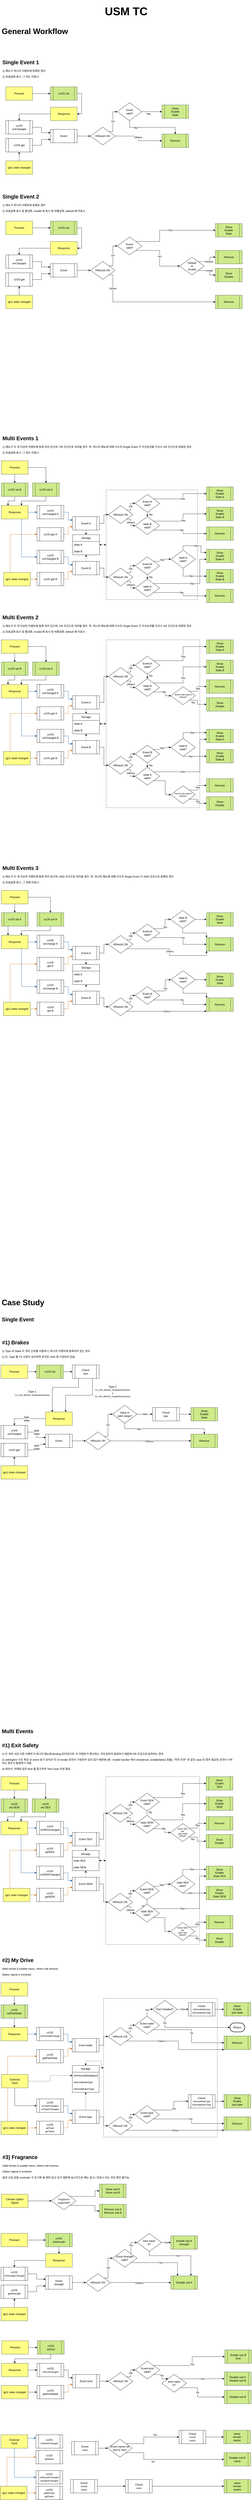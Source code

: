 <mxfile version="23.1.1" type="github">
  <diagram name="페이지-1" id="lhg0nr5kzpJ6dLd5DEeZ">
    <mxGraphModel dx="1430" dy="771" grid="1" gridSize="10" guides="1" tooltips="1" connect="1" arrows="1" fold="1" page="1" pageScale="1" pageWidth="1200" pageHeight="1920" math="0" shadow="0">
      <root>
        <mxCell id="0" />
        <mxCell id="1" parent="0" />
        <mxCell id="6txwbIAtb1hter3c-hfh-15" value="" style="rounded=0;whiteSpace=wrap;html=1;strokeColor=default;align=center;verticalAlign=middle;fontFamily=Helvetica;fontSize=12;fontColor=default;fillColor=none;dashed=1;dashPattern=1 1;" parent="1" vertex="1">
          <mxGeometry x="498.61" y="8950" width="509.84" height="620" as="geometry" />
        </mxCell>
        <mxCell id="Ny4b2Ch9_81bZD9V1MHP-457" value="" style="rounded=0;whiteSpace=wrap;html=1;strokeColor=default;align=center;verticalAlign=middle;fontFamily=Helvetica;fontSize=12;fontColor=default;fillColor=none;dashed=1;dashPattern=1 1;" parent="1" vertex="1">
          <mxGeometry x="510" y="2880" width="420" height="750" as="geometry" />
        </mxCell>
        <mxCell id="Ny4b2Ch9_81bZD9V1MHP-315" style="edgeStyle=orthogonalEdgeStyle;rounded=0;orthogonalLoop=1;jettySize=auto;html=1;exitX=0;exitY=0.5;exitDx=0;exitDy=0;entryX=1;entryY=0.5;entryDx=0;entryDy=0;fontFamily=Helvetica;fontSize=12;fontColor=default;startArrow=classic;startFill=1;dashed=1;" parent="1" source="Ny4b2Ch9_81bZD9V1MHP-312" target="Ny4b2Ch9_81bZD9V1MHP-225" edge="1">
          <mxGeometry relative="1" as="geometry" />
        </mxCell>
        <mxCell id="Ny4b2Ch9_81bZD9V1MHP-312" value="" style="rounded=0;whiteSpace=wrap;html=1;strokeColor=default;align=center;verticalAlign=middle;fontFamily=Helvetica;fontSize=12;fontColor=default;fillColor=none;dashed=1;dashPattern=1 1;" parent="1" vertex="1">
          <mxGeometry x="510" y="2210" width="410" height="490" as="geometry" />
        </mxCell>
        <mxCell id="Ny4b2Ch9_81bZD9V1MHP-2" value="" style="edgeStyle=orthogonalEdgeStyle;rounded=0;orthogonalLoop=1;jettySize=auto;html=1;" parent="1" source="OEb_cOox7FnWWyNNpJyN-24" target="Ny4b2Ch9_81bZD9V1MHP-1" edge="1">
          <mxGeometry relative="1" as="geometry" />
        </mxCell>
        <mxCell id="OEb_cOox7FnWWyNNpJyN-24" value="Event" style="shape=process;whiteSpace=wrap;html=1;backgroundOutline=1;" parent="1" vertex="1">
          <mxGeometry x="260" y="1199" width="120" height="60" as="geometry" />
        </mxCell>
        <mxCell id="OEb_cOox7FnWWyNNpJyN-29" value="NO" style="edgeStyle=orthogonalEdgeStyle;rounded=0;orthogonalLoop=1;jettySize=auto;html=1;exitX=1;exitY=1;exitDx=0;exitDy=0;entryX=0;entryY=0.5;entryDx=0;entryDy=0;" parent="1" source="OEb_cOox7FnWWyNNpJyN-31" target="OEb_cOox7FnWWyNNpJyN-34" edge="1">
          <mxGeometry relative="1" as="geometry">
            <Array as="points">
              <mxPoint x="750" y="1140" />
              <mxPoint x="750" y="1210" />
            </Array>
          </mxGeometry>
        </mxCell>
        <mxCell id="OEb_cOox7FnWWyNNpJyN-30" value="YES" style="edgeStyle=orthogonalEdgeStyle;rounded=0;orthogonalLoop=1;jettySize=auto;html=1;exitX=1;exitY=0;exitDx=0;exitDy=0;entryX=0;entryY=0.5;entryDx=0;entryDy=0;" parent="1" source="OEb_cOox7FnWWyNNpJyN-31" target="OEb_cOox7FnWWyNNpJyN-37" edge="1">
          <mxGeometry relative="1" as="geometry">
            <Array as="points">
              <mxPoint x="750" y="1100" />
              <mxPoint x="750" y="1050" />
            </Array>
          </mxGeometry>
        </mxCell>
        <mxCell id="OEb_cOox7FnWWyNNpJyN-31" value="Event&lt;br&gt;valid?" style="rhombus;whiteSpace=wrap;html=1;" parent="1" vertex="1">
          <mxGeometry x="560" y="1080" width="110" height="80" as="geometry" />
        </mxCell>
        <mxCell id="OEb_cOox7FnWWyNNpJyN-32" value="Default" style="edgeStyle=orthogonalEdgeStyle;rounded=0;orthogonalLoop=1;jettySize=auto;html=1;exitX=1;exitY=0;exitDx=0;exitDy=0;entryX=0;entryY=0.5;entryDx=0;entryDy=0;" parent="1" source="OEb_cOox7FnWWyNNpJyN-34" target="OEb_cOox7FnWWyNNpJyN-35" edge="1">
          <mxGeometry relative="1" as="geometry" />
        </mxCell>
        <mxCell id="OEb_cOox7FnWWyNNpJyN-33" value="Invalid" style="edgeStyle=orthogonalEdgeStyle;rounded=0;orthogonalLoop=1;jettySize=auto;html=1;exitX=1;exitY=1;exitDx=0;exitDy=0;entryX=0;entryY=0.5;entryDx=0;entryDy=0;" parent="1" source="OEb_cOox7FnWWyNNpJyN-34" target="OEb_cOox7FnWWyNNpJyN-36" edge="1">
          <mxGeometry relative="1" as="geometry" />
        </mxCell>
        <mxCell id="OEb_cOox7FnWWyNNpJyN-34" value="Default&lt;br&gt;or&lt;br&gt;Invalid" style="rhombus;whiteSpace=wrap;html=1;" parent="1" vertex="1">
          <mxGeometry x="840" y="1170" width="110" height="80" as="geometry" />
        </mxCell>
        <mxCell id="OEb_cOox7FnWWyNNpJyN-35" value="Remove" style="shape=process;whiteSpace=wrap;html=1;backgroundOutline=1;fillColor=#cdeb8b;strokeColor=#36393d;" parent="1" vertex="1">
          <mxGeometry x="1000" y="1140" width="120" height="60" as="geometry" />
        </mxCell>
        <mxCell id="OEb_cOox7FnWWyNNpJyN-36" value="Show&lt;br&gt;Disable" style="shape=process;whiteSpace=wrap;html=1;backgroundOutline=1;fillColor=#cdeb8b;strokeColor=#36393d;" parent="1" vertex="1">
          <mxGeometry x="1000" y="1220" width="120" height="60" as="geometry" />
        </mxCell>
        <mxCell id="OEb_cOox7FnWWyNNpJyN-37" value="Show&lt;br&gt;Enable&lt;br&gt;State" style="shape=process;whiteSpace=wrap;html=1;backgroundOutline=1;fillColor=#cdeb8b;strokeColor=#36393d;" parent="1" vertex="1">
          <mxGeometry x="1000" y="1020" width="120" height="60" as="geometry" />
        </mxCell>
        <mxCell id="Ny4b2Ch9_81bZD9V1MHP-36" style="edgeStyle=orthogonalEdgeStyle;rounded=0;orthogonalLoop=1;jettySize=auto;html=1;exitX=0.5;exitY=0;exitDx=0;exitDy=0;entryX=0.5;entryY=1;entryDx=0;entryDy=0;fontFamily=Helvetica;fontSize=12;fontColor=default;" parent="1" source="OEb_cOox7FnWWyNNpJyN-39" target="OEb_cOox7FnWWyNNpJyN-43" edge="1">
          <mxGeometry relative="1" as="geometry" />
        </mxCell>
        <mxCell id="OEb_cOox7FnWWyNNpJyN-39" value="ign1 state changed" style="rounded=0;whiteSpace=wrap;html=1;fillColor=#ffff88;strokeColor=#36393d;" parent="1" vertex="1">
          <mxGeometry x="60" y="1340" width="120" height="60" as="geometry" />
        </mxCell>
        <mxCell id="OEb_cOox7FnWWyNNpJyN-40" value="" style="edgeStyle=orthogonalEdgeStyle;rounded=0;orthogonalLoop=1;jettySize=auto;html=1;exitX=1;exitY=0.5;exitDx=0;exitDy=0;entryX=0;entryY=0.5;entryDx=0;entryDy=0;" parent="1" source="OEb_cOox7FnWWyNNpJyN-41" edge="1">
          <mxGeometry relative="1" as="geometry">
            <mxPoint x="260" y="1039" as="targetPoint" />
          </mxGeometry>
        </mxCell>
        <mxCell id="OEb_cOox7FnWWyNNpJyN-41" value="Pressed" style="rounded=0;whiteSpace=wrap;html=1;fillColor=#ffff88;strokeColor=#36393d;" parent="1" vertex="1">
          <mxGeometry x="60" y="1009" width="120" height="60" as="geometry" />
        </mxCell>
        <mxCell id="Ny4b2Ch9_81bZD9V1MHP-35" style="edgeStyle=orthogonalEdgeStyle;rounded=0;orthogonalLoop=1;jettySize=auto;html=1;exitX=1;exitY=0.5;exitDx=0;exitDy=0;entryX=0;entryY=0.75;entryDx=0;entryDy=0;fontFamily=Helvetica;fontSize=12;fontColor=default;" parent="1" source="OEb_cOox7FnWWyNNpJyN-43" target="OEb_cOox7FnWWyNNpJyN-24" edge="1">
          <mxGeometry relative="1" as="geometry" />
        </mxCell>
        <mxCell id="OEb_cOox7FnWWyNNpJyN-43" value="ccOS get" style="shape=process;whiteSpace=wrap;html=1;backgroundOutline=1;" parent="1" vertex="1">
          <mxGeometry x="60" y="1240" width="120" height="60" as="geometry" />
        </mxCell>
        <mxCell id="Ny4b2Ch9_81bZD9V1MHP-30" style="edgeStyle=orthogonalEdgeStyle;rounded=0;orthogonalLoop=1;jettySize=auto;html=1;exitX=1;exitY=0.5;exitDx=0;exitDy=0;entryX=1;entryY=0.5;entryDx=0;entryDy=0;fontFamily=Helvetica;fontSize=12;fontColor=default;" parent="1" source="OEb_cOox7FnWWyNNpJyN-45" target="Ny4b2Ch9_81bZD9V1MHP-29" edge="1">
          <mxGeometry relative="1" as="geometry" />
        </mxCell>
        <mxCell id="OEb_cOox7FnWWyNNpJyN-45" value="ccOS set" style="shape=process;whiteSpace=wrap;html=1;backgroundOutline=1;fillColor=#cdeb8b;strokeColor=#36393d;" parent="1" vertex="1">
          <mxGeometry x="260" y="1009" width="120" height="60" as="geometry" />
        </mxCell>
        <mxCell id="EMXY2AlrHHOvVeRIwP7f-67" value="USM TC" style="text;html=1;strokeColor=none;fillColor=none;align=center;verticalAlign=middle;whiteSpace=wrap;rounded=0;fontSize=50;fontStyle=1" parent="1" vertex="1">
          <mxGeometry x="280" y="21" width="640" height="99" as="geometry" />
        </mxCell>
        <mxCell id="Ny4b2Ch9_81bZD9V1MHP-3" value="OK" style="edgeStyle=orthogonalEdgeStyle;rounded=0;orthogonalLoop=1;jettySize=auto;html=1;exitX=1;exitY=0;exitDx=0;exitDy=0;entryX=0;entryY=0.5;entryDx=0;entryDy=0;" parent="1" source="Ny4b2Ch9_81bZD9V1MHP-1" target="OEb_cOox7FnWWyNNpJyN-31" edge="1">
          <mxGeometry relative="1" as="geometry">
            <Array as="points">
              <mxPoint x="540" y="1209" />
              <mxPoint x="540" y="1120" />
            </Array>
          </mxGeometry>
        </mxCell>
        <mxCell id="Ny4b2Ch9_81bZD9V1MHP-5" value="Others" style="edgeStyle=orthogonalEdgeStyle;rounded=0;orthogonalLoop=1;jettySize=auto;html=1;exitX=1;exitY=1;exitDx=0;exitDy=0;entryX=0;entryY=0.5;entryDx=0;entryDy=0;" parent="1" source="Ny4b2Ch9_81bZD9V1MHP-1" target="Ny4b2Ch9_81bZD9V1MHP-4" edge="1">
          <mxGeometry x="-0.738" relative="1" as="geometry">
            <Array as="points">
              <mxPoint x="540" y="1249" />
              <mxPoint x="540" y="1370" />
            </Array>
            <mxPoint as="offset" />
          </mxGeometry>
        </mxCell>
        <mxCell id="Ny4b2Ch9_81bZD9V1MHP-1" value="HResult::OK" style="rhombus;whiteSpace=wrap;html=1;" parent="1" vertex="1">
          <mxGeometry x="440" y="1189" width="110" height="80" as="geometry" />
        </mxCell>
        <mxCell id="Ny4b2Ch9_81bZD9V1MHP-4" value="Remove" style="shape=process;whiteSpace=wrap;html=1;backgroundOutline=1;fillColor=#cdeb8b;strokeColor=#36393d;" parent="1" vertex="1">
          <mxGeometry x="1000" y="1340" width="120" height="60" as="geometry" />
        </mxCell>
        <mxCell id="Ny4b2Ch9_81bZD9V1MHP-13" value="&lt;h1&gt;Single Event 2&lt;br&gt;&lt;/h1&gt;&lt;p style=&quot;border-color: var(--border-color);&quot;&gt;1) 메뉴가 하나의 이벤트에 등록된 경우&lt;/p&gt;&lt;p style=&quot;border-color: var(--border-color);&quot;&gt;2) 유효값에 표시 및 활성화, invalid 에 표시 및 비활성화, default 에 미표시&lt;/p&gt;" style="text;html=1;strokeColor=none;fillColor=none;spacing=5;spacingTop=-20;whiteSpace=wrap;overflow=hidden;rounded=0;" parent="1" vertex="1">
          <mxGeometry x="40" y="880" width="1080" height="120" as="geometry" />
        </mxCell>
        <mxCell id="Ny4b2Ch9_81bZD9V1MHP-34" style="edgeStyle=orthogonalEdgeStyle;rounded=0;orthogonalLoop=1;jettySize=auto;html=1;exitX=0;exitY=0.5;exitDx=0;exitDy=0;entryX=0.5;entryY=0;entryDx=0;entryDy=0;fontFamily=Helvetica;fontSize=12;fontColor=default;" parent="1" source="Ny4b2Ch9_81bZD9V1MHP-29" target="Ny4b2Ch9_81bZD9V1MHP-32" edge="1">
          <mxGeometry relative="1" as="geometry" />
        </mxCell>
        <mxCell id="Ny4b2Ch9_81bZD9V1MHP-29" value="Response" style="rounded=0;whiteSpace=wrap;html=1;fillColor=#ffff88;strokeColor=#36393d;" parent="1" vertex="1">
          <mxGeometry x="260" y="1100" width="120" height="60" as="geometry" />
        </mxCell>
        <mxCell id="Ny4b2Ch9_81bZD9V1MHP-33" style="edgeStyle=orthogonalEdgeStyle;rounded=0;orthogonalLoop=1;jettySize=auto;html=1;entryX=0;entryY=0.25;entryDx=0;entryDy=0;fontFamily=Helvetica;fontSize=12;fontColor=default;" parent="1" source="Ny4b2Ch9_81bZD9V1MHP-32" target="OEb_cOox7FnWWyNNpJyN-24" edge="1">
          <mxGeometry relative="1" as="geometry" />
        </mxCell>
        <mxCell id="Ny4b2Ch9_81bZD9V1MHP-32" value="ccOS onChanged" style="shape=process;whiteSpace=wrap;html=1;backgroundOutline=1;" parent="1" vertex="1">
          <mxGeometry x="60" y="1160" width="120" height="60" as="geometry" />
        </mxCell>
        <mxCell id="Ny4b2Ch9_81bZD9V1MHP-38" value="" style="edgeStyle=orthogonalEdgeStyle;rounded=0;orthogonalLoop=1;jettySize=auto;html=1;" parent="1" source="Ny4b2Ch9_81bZD9V1MHP-39" target="Ny4b2Ch9_81bZD9V1MHP-59" edge="1">
          <mxGeometry relative="1" as="geometry" />
        </mxCell>
        <mxCell id="Ny4b2Ch9_81bZD9V1MHP-39" value="Event" style="shape=process;whiteSpace=wrap;html=1;backgroundOutline=1;" parent="1" vertex="1">
          <mxGeometry x="260" y="599" width="120" height="60" as="geometry" />
        </mxCell>
        <mxCell id="Ny4b2Ch9_81bZD9V1MHP-209" style="edgeStyle=orthogonalEdgeStyle;rounded=0;orthogonalLoop=1;jettySize=auto;html=1;exitX=0.5;exitY=1;exitDx=0;exitDy=0;entryX=0.5;entryY=0;entryDx=0;entryDy=0;fontFamily=Helvetica;fontSize=12;fontColor=default;" parent="1" source="Ny4b2Ch9_81bZD9V1MHP-42" target="Ny4b2Ch9_81bZD9V1MHP-60" edge="1">
          <mxGeometry relative="1" as="geometry" />
        </mxCell>
        <mxCell id="Ny4b2Ch9_81bZD9V1MHP-210" value="No" style="edgeLabel;html=1;align=center;verticalAlign=middle;resizable=0;points=[];fontSize=12;fontFamily=Helvetica;fontColor=default;" parent="Ny4b2Ch9_81bZD9V1MHP-209" vertex="1" connectable="0">
          <mxGeometry x="-0.567" y="-2" relative="1" as="geometry">
            <mxPoint as="offset" />
          </mxGeometry>
        </mxCell>
        <mxCell id="Ny4b2Ch9_81bZD9V1MHP-211" value="Yes" style="edgeStyle=orthogonalEdgeStyle;rounded=0;orthogonalLoop=1;jettySize=auto;html=1;fontFamily=Helvetica;fontSize=12;fontColor=default;" parent="1" source="Ny4b2Ch9_81bZD9V1MHP-42" target="Ny4b2Ch9_81bZD9V1MHP-48" edge="1">
          <mxGeometry x="-0.333" y="-10" relative="1" as="geometry">
            <mxPoint as="offset" />
          </mxGeometry>
        </mxCell>
        <mxCell id="Ny4b2Ch9_81bZD9V1MHP-42" value="Event&lt;br&gt;valid?" style="rhombus;whiteSpace=wrap;html=1;" parent="1" vertex="1">
          <mxGeometry x="560" y="480" width="110" height="80" as="geometry" />
        </mxCell>
        <mxCell id="Ny4b2Ch9_81bZD9V1MHP-48" value="Show&lt;br&gt;Enable&lt;br&gt;State" style="shape=process;whiteSpace=wrap;html=1;backgroundOutline=1;fillColor=#cdeb8b;strokeColor=#36393d;" parent="1" vertex="1">
          <mxGeometry x="759.92" y="490" width="120" height="60" as="geometry" />
        </mxCell>
        <mxCell id="Ny4b2Ch9_81bZD9V1MHP-49" style="edgeStyle=orthogonalEdgeStyle;rounded=0;orthogonalLoop=1;jettySize=auto;html=1;exitX=0.5;exitY=0;exitDx=0;exitDy=0;entryX=0.5;entryY=1;entryDx=0;entryDy=0;fontFamily=Helvetica;fontSize=12;fontColor=default;" parent="1" source="Ny4b2Ch9_81bZD9V1MHP-50" target="Ny4b2Ch9_81bZD9V1MHP-54" edge="1">
          <mxGeometry relative="1" as="geometry" />
        </mxCell>
        <mxCell id="Ny4b2Ch9_81bZD9V1MHP-50" value="ign1 state changed" style="rounded=0;whiteSpace=wrap;html=1;fillColor=#ffff88;strokeColor=#36393d;" parent="1" vertex="1">
          <mxGeometry x="60" y="740" width="120" height="60" as="geometry" />
        </mxCell>
        <mxCell id="Ny4b2Ch9_81bZD9V1MHP-51" value="" style="edgeStyle=orthogonalEdgeStyle;rounded=0;orthogonalLoop=1;jettySize=auto;html=1;exitX=1;exitY=0.5;exitDx=0;exitDy=0;entryX=0;entryY=0.5;entryDx=0;entryDy=0;" parent="1" source="Ny4b2Ch9_81bZD9V1MHP-52" edge="1">
          <mxGeometry x="-0.005" relative="1" as="geometry">
            <mxPoint x="260" y="439" as="targetPoint" />
            <mxPoint as="offset" />
          </mxGeometry>
        </mxCell>
        <mxCell id="Ny4b2Ch9_81bZD9V1MHP-52" value="Pressed" style="rounded=0;whiteSpace=wrap;html=1;fillColor=#ffff88;strokeColor=#36393d;" parent="1" vertex="1">
          <mxGeometry x="60" y="409" width="120" height="60" as="geometry" />
        </mxCell>
        <mxCell id="Ny4b2Ch9_81bZD9V1MHP-53" style="edgeStyle=orthogonalEdgeStyle;rounded=0;orthogonalLoop=1;jettySize=auto;html=1;exitX=1;exitY=0.5;exitDx=0;exitDy=0;entryX=0;entryY=0.75;entryDx=0;entryDy=0;fontFamily=Helvetica;fontSize=12;fontColor=default;" parent="1" source="Ny4b2Ch9_81bZD9V1MHP-54" target="Ny4b2Ch9_81bZD9V1MHP-39" edge="1">
          <mxGeometry relative="1" as="geometry" />
        </mxCell>
        <mxCell id="Ny4b2Ch9_81bZD9V1MHP-54" value="ccOS get" style="shape=process;whiteSpace=wrap;html=1;backgroundOutline=1;" parent="1" vertex="1">
          <mxGeometry x="60" y="640" width="120" height="60" as="geometry" />
        </mxCell>
        <mxCell id="Ny4b2Ch9_81bZD9V1MHP-55" style="edgeStyle=orthogonalEdgeStyle;rounded=0;orthogonalLoop=1;jettySize=auto;html=1;exitX=1;exitY=0.5;exitDx=0;exitDy=0;entryX=1;entryY=0.5;entryDx=0;entryDy=0;fontFamily=Helvetica;fontSize=12;fontColor=default;" parent="1" source="Ny4b2Ch9_81bZD9V1MHP-56" target="Ny4b2Ch9_81bZD9V1MHP-63" edge="1">
          <mxGeometry relative="1" as="geometry" />
        </mxCell>
        <mxCell id="Ny4b2Ch9_81bZD9V1MHP-56" value="ccOS set" style="shape=process;whiteSpace=wrap;html=1;backgroundOutline=1;fillColor=#cdeb8b;strokeColor=#36393d;" parent="1" vertex="1">
          <mxGeometry x="260" y="409" width="120" height="60" as="geometry" />
        </mxCell>
        <mxCell id="Ny4b2Ch9_81bZD9V1MHP-57" value="OK" style="edgeStyle=orthogonalEdgeStyle;rounded=0;orthogonalLoop=1;jettySize=auto;html=1;exitX=1;exitY=0;exitDx=0;exitDy=0;entryX=0;entryY=0.5;entryDx=0;entryDy=0;" parent="1" source="Ny4b2Ch9_81bZD9V1MHP-59" target="Ny4b2Ch9_81bZD9V1MHP-42" edge="1">
          <mxGeometry relative="1" as="geometry">
            <Array as="points">
              <mxPoint x="540" y="609" />
              <mxPoint x="540" y="520" />
            </Array>
          </mxGeometry>
        </mxCell>
        <mxCell id="Ny4b2Ch9_81bZD9V1MHP-207" style="edgeStyle=orthogonalEdgeStyle;rounded=0;orthogonalLoop=1;jettySize=auto;html=1;exitX=1;exitY=0.5;exitDx=0;exitDy=0;entryX=0;entryY=0.5;entryDx=0;entryDy=0;fontFamily=Helvetica;fontSize=12;fontColor=default;" parent="1" source="Ny4b2Ch9_81bZD9V1MHP-59" target="Ny4b2Ch9_81bZD9V1MHP-60" edge="1">
          <mxGeometry relative="1" as="geometry" />
        </mxCell>
        <mxCell id="Ny4b2Ch9_81bZD9V1MHP-208" value="Others" style="edgeLabel;html=1;align=center;verticalAlign=middle;resizable=0;points=[];fontSize=12;fontFamily=Helvetica;fontColor=default;" parent="Ny4b2Ch9_81bZD9V1MHP-207" vertex="1" connectable="0">
          <mxGeometry x="-0.038" y="-2" relative="1" as="geometry">
            <mxPoint as="offset" />
          </mxGeometry>
        </mxCell>
        <mxCell id="Ny4b2Ch9_81bZD9V1MHP-59" value="HResult::OK" style="rhombus;whiteSpace=wrap;html=1;" parent="1" vertex="1">
          <mxGeometry x="440" y="589" width="110" height="80" as="geometry" />
        </mxCell>
        <mxCell id="Ny4b2Ch9_81bZD9V1MHP-60" value="Remove" style="shape=process;whiteSpace=wrap;html=1;backgroundOutline=1;fillColor=#cdeb8b;strokeColor=#36393d;" parent="1" vertex="1">
          <mxGeometry x="759.92" y="620" width="120" height="60" as="geometry" />
        </mxCell>
        <mxCell id="Ny4b2Ch9_81bZD9V1MHP-61" value="&lt;h1&gt;Single Event 1&lt;br&gt;&lt;/h1&gt;&lt;p&gt;1) 메뉴가 하나의 이벤트에 등록된 경우&lt;/p&gt;&lt;p&gt;2) 유효값에 표시, 그 외는 미표시&lt;/p&gt;" style="text;html=1;strokeColor=none;fillColor=none;spacing=5;spacingTop=-20;whiteSpace=wrap;overflow=hidden;rounded=0;" parent="1" vertex="1">
          <mxGeometry x="40" y="280" width="360" height="120" as="geometry" />
        </mxCell>
        <mxCell id="Ny4b2Ch9_81bZD9V1MHP-62" style="edgeStyle=orthogonalEdgeStyle;rounded=0;orthogonalLoop=1;jettySize=auto;html=1;exitX=0;exitY=0.5;exitDx=0;exitDy=0;entryX=0.5;entryY=0;entryDx=0;entryDy=0;fontFamily=Helvetica;fontSize=12;fontColor=default;" parent="1" source="Ny4b2Ch9_81bZD9V1MHP-63" target="Ny4b2Ch9_81bZD9V1MHP-65" edge="1">
          <mxGeometry relative="1" as="geometry" />
        </mxCell>
        <mxCell id="Ny4b2Ch9_81bZD9V1MHP-63" value="Response" style="rounded=0;whiteSpace=wrap;html=1;fillColor=#ffff88;strokeColor=#36393d;" parent="1" vertex="1">
          <mxGeometry x="260" y="500" width="120" height="60" as="geometry" />
        </mxCell>
        <mxCell id="Ny4b2Ch9_81bZD9V1MHP-64" style="edgeStyle=orthogonalEdgeStyle;rounded=0;orthogonalLoop=1;jettySize=auto;html=1;entryX=0;entryY=0.25;entryDx=0;entryDy=0;fontFamily=Helvetica;fontSize=12;fontColor=default;" parent="1" source="Ny4b2Ch9_81bZD9V1MHP-65" target="Ny4b2Ch9_81bZD9V1MHP-39" edge="1">
          <mxGeometry relative="1" as="geometry" />
        </mxCell>
        <mxCell id="Ny4b2Ch9_81bZD9V1MHP-65" value="ccOS onChanged" style="shape=process;whiteSpace=wrap;html=1;backgroundOutline=1;" parent="1" vertex="1">
          <mxGeometry x="60" y="560" width="120" height="60" as="geometry" />
        </mxCell>
        <mxCell id="Ny4b2Ch9_81bZD9V1MHP-100" value="&lt;h1&gt;Multi Events 1&lt;br&gt;&lt;/h1&gt;&lt;p style=&quot;border-color: var(--border-color);&quot;&gt;1) 메뉴가 두 개 이상의 이벤트에 등록 되어 있으며, OR 조건으로 처리될 경우. 즉, 하나의 메뉴에 대해 다수의 Single Event 가 우선순위를 가지고 OR 조건으로 등록된 경우.&lt;span style=&quot;background-color: initial;&quot;&gt;&amp;nbsp;&lt;/span&gt;&lt;/p&gt;2) 유효값에 표시, 그 외는 미표시" style="text;html=1;strokeColor=none;fillColor=none;spacing=5;spacingTop=-20;whiteSpace=wrap;overflow=hidden;rounded=0;" parent="1" vertex="1">
          <mxGeometry x="40" y="1960" width="1040" height="120" as="geometry" />
        </mxCell>
        <mxCell id="Ny4b2Ch9_81bZD9V1MHP-273" value="No" style="edgeStyle=orthogonalEdgeStyle;rounded=0;orthogonalLoop=1;jettySize=auto;html=1;exitX=0.5;exitY=1;exitDx=0;exitDy=0;entryX=0.5;entryY=0;entryDx=0;entryDy=0;fontFamily=Helvetica;fontSize=12;fontColor=default;" parent="1" source="Ny4b2Ch9_81bZD9V1MHP-105" target="Ny4b2Ch9_81bZD9V1MHP-176" edge="1">
          <mxGeometry x="0.019" y="15" relative="1" as="geometry">
            <mxPoint as="offset" />
          </mxGeometry>
        </mxCell>
        <mxCell id="Ny4b2Ch9_81bZD9V1MHP-275" value="Yes" style="edgeStyle=orthogonalEdgeStyle;rounded=0;orthogonalLoop=1;jettySize=auto;html=1;exitX=1;exitY=0;exitDx=0;exitDy=0;fontFamily=Helvetica;fontSize=12;fontColor=default;" parent="1" source="Ny4b2Ch9_81bZD9V1MHP-105" target="Ny4b2Ch9_81bZD9V1MHP-107" edge="1">
          <mxGeometry relative="1" as="geometry" />
        </mxCell>
        <mxCell id="Ny4b2Ch9_81bZD9V1MHP-105" value="Event A&lt;br&gt;valid?" style="rhombus;whiteSpace=wrap;html=1;" parent="1" vertex="1">
          <mxGeometry x="639.92" y="2230" width="110" height="80" as="geometry" />
        </mxCell>
        <mxCell id="Ny4b2Ch9_81bZD9V1MHP-107" value="Show&lt;br&gt;Enable&lt;br&gt;State A" style="shape=process;whiteSpace=wrap;html=1;backgroundOutline=1;fillColor=#cdeb8b;strokeColor=#36393d;" parent="1" vertex="1">
          <mxGeometry x="960.0" y="2196.62" width="120" height="60" as="geometry" />
        </mxCell>
        <mxCell id="Ny4b2Ch9_81bZD9V1MHP-169" style="edgeStyle=orthogonalEdgeStyle;rounded=0;orthogonalLoop=1;jettySize=auto;html=1;exitX=0.25;exitY=0;exitDx=0;exitDy=0;entryX=0;entryY=0.5;entryDx=0;entryDy=0;fontFamily=Helvetica;fontSize=12;fontColor=default;strokeColor=#CC6600;" parent="1" source="Ny4b2Ch9_81bZD9V1MHP-109" target="Ny4b2Ch9_81bZD9V1MHP-140" edge="1">
          <mxGeometry relative="1" as="geometry" />
        </mxCell>
        <mxCell id="Ny4b2Ch9_81bZD9V1MHP-170" value="" style="edgeStyle=orthogonalEdgeStyle;rounded=0;orthogonalLoop=1;jettySize=auto;html=1;fontFamily=Helvetica;fontSize=12;fontColor=default;strokeColor=#CC6600;" parent="1" source="Ny4b2Ch9_81bZD9V1MHP-109" target="Ny4b2Ch9_81bZD9V1MHP-141" edge="1">
          <mxGeometry relative="1" as="geometry" />
        </mxCell>
        <mxCell id="Ny4b2Ch9_81bZD9V1MHP-109" value="ign1 state changed" style="rounded=0;whiteSpace=wrap;html=1;fillColor=#ffff88;strokeColor=#36393d;" parent="1" vertex="1">
          <mxGeometry x="49.92" y="2579" width="120" height="60" as="geometry" />
        </mxCell>
        <mxCell id="Ny4b2Ch9_81bZD9V1MHP-299" value="" style="edgeStyle=orthogonalEdgeStyle;rounded=0;orthogonalLoop=1;jettySize=auto;html=1;fontFamily=Helvetica;fontSize=12;fontColor=default;" parent="1" source="Ny4b2Ch9_81bZD9V1MHP-111" target="Ny4b2Ch9_81bZD9V1MHP-125" edge="1">
          <mxGeometry relative="1" as="geometry" />
        </mxCell>
        <mxCell id="Ny4b2Ch9_81bZD9V1MHP-300" style="edgeStyle=orthogonalEdgeStyle;rounded=0;orthogonalLoop=1;jettySize=auto;html=1;exitX=1;exitY=0.5;exitDx=0;exitDy=0;entryX=0.5;entryY=0;entryDx=0;entryDy=0;fontFamily=Helvetica;fontSize=12;fontColor=default;" parent="1" source="Ny4b2Ch9_81bZD9V1MHP-111" target="Ny4b2Ch9_81bZD9V1MHP-115" edge="1">
          <mxGeometry relative="1" as="geometry" />
        </mxCell>
        <mxCell id="Ny4b2Ch9_81bZD9V1MHP-111" value="Pressed" style="rounded=0;whiteSpace=wrap;html=1;fillColor=#ffff88;strokeColor=#36393d;" parent="1" vertex="1">
          <mxGeometry x="40" y="2080" width="120" height="60" as="geometry" />
        </mxCell>
        <mxCell id="Ny4b2Ch9_81bZD9V1MHP-303" style="edgeStyle=orthogonalEdgeStyle;rounded=0;orthogonalLoop=1;jettySize=auto;html=1;exitX=0.5;exitY=1;exitDx=0;exitDy=0;entryX=0.75;entryY=0;entryDx=0;entryDy=0;fontFamily=Helvetica;fontSize=12;fontColor=default;" parent="1" source="Ny4b2Ch9_81bZD9V1MHP-115" target="Ny4b2Ch9_81bZD9V1MHP-121" edge="1">
          <mxGeometry relative="1" as="geometry" />
        </mxCell>
        <mxCell id="Ny4b2Ch9_81bZD9V1MHP-115" value="ccOS set A" style="shape=process;whiteSpace=wrap;html=1;backgroundOutline=1;fillColor=#cdeb8b;strokeColor=#36393d;" parent="1" vertex="1">
          <mxGeometry x="180" y="2179" width="120" height="60" as="geometry" />
        </mxCell>
        <mxCell id="Ny4b2Ch9_81bZD9V1MHP-265" value="OK" style="edgeStyle=orthogonalEdgeStyle;rounded=0;orthogonalLoop=1;jettySize=auto;html=1;exitX=1;exitY=0;exitDx=0;exitDy=0;entryX=0;entryY=0.5;entryDx=0;entryDy=0;fontFamily=Helvetica;fontSize=12;fontColor=default;" parent="1" source="Ny4b2Ch9_81bZD9V1MHP-118" target="Ny4b2Ch9_81bZD9V1MHP-105" edge="1">
          <mxGeometry relative="1" as="geometry">
            <Array as="points">
              <mxPoint x="620" y="2301" />
              <mxPoint x="620" y="2270" />
            </Array>
          </mxGeometry>
        </mxCell>
        <mxCell id="Ny4b2Ch9_81bZD9V1MHP-267" value="Others" style="edgeStyle=orthogonalEdgeStyle;rounded=0;orthogonalLoop=1;jettySize=auto;html=1;exitX=1;exitY=1;exitDx=0;exitDy=0;entryX=0;entryY=0.5;entryDx=0;entryDy=0;fontFamily=Helvetica;fontSize=12;fontColor=default;" parent="1" source="Ny4b2Ch9_81bZD9V1MHP-118" target="Ny4b2Ch9_81bZD9V1MHP-176" edge="1">
          <mxGeometry relative="1" as="geometry">
            <Array as="points">
              <mxPoint x="620" y="2341" />
              <mxPoint x="620" y="2370" />
            </Array>
          </mxGeometry>
        </mxCell>
        <mxCell id="Ny4b2Ch9_81bZD9V1MHP-118" value="HResult::OK" style="rhombus;whiteSpace=wrap;html=1;" parent="1" vertex="1">
          <mxGeometry x="520" y="2280.5" width="110" height="80" as="geometry" />
        </mxCell>
        <mxCell id="Ny4b2Ch9_81bZD9V1MHP-119" value="Remove" style="shape=process;whiteSpace=wrap;html=1;backgroundOutline=1;fillColor=#cdeb8b;strokeColor=#36393d;" parent="1" vertex="1">
          <mxGeometry x="960.0" y="2375.12" width="120" height="60" as="geometry" />
        </mxCell>
        <mxCell id="Ny4b2Ch9_81bZD9V1MHP-166" style="edgeStyle=orthogonalEdgeStyle;rounded=0;orthogonalLoop=1;jettySize=auto;html=1;exitX=1;exitY=0.5;exitDx=0;exitDy=0;entryX=0;entryY=0.5;entryDx=0;entryDy=0;fontFamily=Helvetica;fontSize=12;fontColor=default;strokeColor=#004C99;" parent="1" source="Ny4b2Ch9_81bZD9V1MHP-121" target="Ny4b2Ch9_81bZD9V1MHP-128" edge="1">
          <mxGeometry relative="1" as="geometry" />
        </mxCell>
        <mxCell id="Ny4b2Ch9_81bZD9V1MHP-168" style="edgeStyle=orthogonalEdgeStyle;rounded=0;orthogonalLoop=1;jettySize=auto;html=1;exitX=0.75;exitY=1;exitDx=0;exitDy=0;entryX=0;entryY=0.5;entryDx=0;entryDy=0;fontFamily=Helvetica;fontSize=12;fontColor=default;strokeColor=#004C99;" parent="1" source="Ny4b2Ch9_81bZD9V1MHP-121" target="Ny4b2Ch9_81bZD9V1MHP-133" edge="1">
          <mxGeometry relative="1" as="geometry" />
        </mxCell>
        <mxCell id="Ny4b2Ch9_81bZD9V1MHP-121" value="Response" style="rounded=0;whiteSpace=wrap;html=1;fillColor=#ffff88;strokeColor=#36393d;" parent="1" vertex="1">
          <mxGeometry x="40" y="2280" width="120" height="60" as="geometry" />
        </mxCell>
        <mxCell id="Ny4b2Ch9_81bZD9V1MHP-302" style="edgeStyle=orthogonalEdgeStyle;rounded=0;orthogonalLoop=1;jettySize=auto;html=1;exitX=0.5;exitY=1;exitDx=0;exitDy=0;entryX=0.25;entryY=0;entryDx=0;entryDy=0;fontFamily=Helvetica;fontSize=12;fontColor=default;" parent="1" source="Ny4b2Ch9_81bZD9V1MHP-125" target="Ny4b2Ch9_81bZD9V1MHP-121" edge="1">
          <mxGeometry relative="1" as="geometry" />
        </mxCell>
        <mxCell id="Ny4b2Ch9_81bZD9V1MHP-125" value="ccOS set B" style="shape=process;whiteSpace=wrap;html=1;backgroundOutline=1;fillColor=#cdeb8b;strokeColor=#36393d;" parent="1" vertex="1">
          <mxGeometry x="40" y="2179" width="120" height="60" as="geometry" />
        </mxCell>
        <mxCell id="Ny4b2Ch9_81bZD9V1MHP-161" style="edgeStyle=orthogonalEdgeStyle;rounded=0;orthogonalLoop=1;jettySize=auto;html=1;exitX=1;exitY=0.5;exitDx=0;exitDy=0;entryX=0;entryY=0.25;entryDx=0;entryDy=0;fontFamily=Helvetica;fontSize=12;fontColor=default;strokeColor=#004C99;" parent="1" source="Ny4b2Ch9_81bZD9V1MHP-128" target="Ny4b2Ch9_81bZD9V1MHP-138" edge="1">
          <mxGeometry relative="1" as="geometry" />
        </mxCell>
        <mxCell id="Ny4b2Ch9_81bZD9V1MHP-128" value="ccOS onChanged A" style="shape=process;whiteSpace=wrap;html=1;backgroundOutline=1;" parent="1" vertex="1">
          <mxGeometry x="200.0" y="2279.5" width="120" height="60" as="geometry" />
        </mxCell>
        <mxCell id="Ny4b2Ch9_81bZD9V1MHP-163" style="edgeStyle=orthogonalEdgeStyle;rounded=0;orthogonalLoop=1;jettySize=auto;html=1;exitX=1;exitY=0.5;exitDx=0;exitDy=0;entryX=0;entryY=0.25;entryDx=0;entryDy=0;fontFamily=Helvetica;fontSize=12;fontColor=default;strokeColor=#004C99;" parent="1" source="Ny4b2Ch9_81bZD9V1MHP-133" target="Ny4b2Ch9_81bZD9V1MHP-139" edge="1">
          <mxGeometry relative="1" as="geometry" />
        </mxCell>
        <mxCell id="Ny4b2Ch9_81bZD9V1MHP-133" value="ccOS onChanged B" style="shape=process;whiteSpace=wrap;html=1;backgroundOutline=1;" parent="1" vertex="1">
          <mxGeometry x="200" y="2479.5" width="120" height="60" as="geometry" />
        </mxCell>
        <mxCell id="Ny4b2Ch9_81bZD9V1MHP-278" style="edgeStyle=orthogonalEdgeStyle;rounded=0;orthogonalLoop=1;jettySize=auto;html=1;exitX=1;exitY=0.5;exitDx=0;exitDy=0;entryX=0;entryY=0.5;entryDx=0;entryDy=0;fontFamily=Helvetica;fontSize=12;fontColor=default;" parent="1" source="Ny4b2Ch9_81bZD9V1MHP-138" target="Ny4b2Ch9_81bZD9V1MHP-118" edge="1">
          <mxGeometry relative="1" as="geometry" />
        </mxCell>
        <mxCell id="Ny4b2Ch9_81bZD9V1MHP-305" style="edgeStyle=orthogonalEdgeStyle;rounded=0;orthogonalLoop=1;jettySize=auto;html=1;exitX=0.5;exitY=1;exitDx=0;exitDy=0;entryX=0.5;entryY=0;entryDx=0;entryDy=0;fontFamily=Helvetica;fontSize=12;fontColor=default;dashed=1;" parent="1" source="Ny4b2Ch9_81bZD9V1MHP-138" target="Ny4b2Ch9_81bZD9V1MHP-224" edge="1">
          <mxGeometry relative="1" as="geometry" />
        </mxCell>
        <mxCell id="Ny4b2Ch9_81bZD9V1MHP-138" value="Event A" style="shape=process;whiteSpace=wrap;html=1;backgroundOutline=1;" parent="1" vertex="1">
          <mxGeometry x="360" y="2329.5" width="120" height="60" as="geometry" />
        </mxCell>
        <mxCell id="Ny4b2Ch9_81bZD9V1MHP-298" style="edgeStyle=orthogonalEdgeStyle;rounded=0;orthogonalLoop=1;jettySize=auto;html=1;exitX=1;exitY=0.5;exitDx=0;exitDy=0;entryX=0;entryY=0.5;entryDx=0;entryDy=0;fontFamily=Helvetica;fontSize=12;fontColor=default;" parent="1" source="Ny4b2Ch9_81bZD9V1MHP-139" target="Ny4b2Ch9_81bZD9V1MHP-271" edge="1">
          <mxGeometry relative="1" as="geometry" />
        </mxCell>
        <mxCell id="Ny4b2Ch9_81bZD9V1MHP-139" value="Event B" style="shape=process;whiteSpace=wrap;html=1;backgroundOutline=1;" parent="1" vertex="1">
          <mxGeometry x="360" y="2529.5" width="120" height="60" as="geometry" />
        </mxCell>
        <mxCell id="Ny4b2Ch9_81bZD9V1MHP-162" style="edgeStyle=orthogonalEdgeStyle;rounded=0;orthogonalLoop=1;jettySize=auto;html=1;exitX=1;exitY=0.5;exitDx=0;exitDy=0;entryX=0;entryY=0.75;entryDx=0;entryDy=0;fontFamily=Helvetica;fontSize=12;fontColor=default;strokeColor=#CC6600;" parent="1" source="Ny4b2Ch9_81bZD9V1MHP-140" target="Ny4b2Ch9_81bZD9V1MHP-138" edge="1">
          <mxGeometry relative="1" as="geometry" />
        </mxCell>
        <mxCell id="Ny4b2Ch9_81bZD9V1MHP-140" value="ccOS get A" style="shape=process;whiteSpace=wrap;html=1;backgroundOutline=1;" parent="1" vertex="1">
          <mxGeometry x="200" y="2378.5" width="120" height="60" as="geometry" />
        </mxCell>
        <mxCell id="Ny4b2Ch9_81bZD9V1MHP-164" style="edgeStyle=orthogonalEdgeStyle;rounded=0;orthogonalLoop=1;jettySize=auto;html=1;exitX=1;exitY=0.5;exitDx=0;exitDy=0;entryX=0;entryY=0.75;entryDx=0;entryDy=0;fontFamily=Helvetica;fontSize=12;fontColor=default;strokeColor=#CC6600;" parent="1" source="Ny4b2Ch9_81bZD9V1MHP-141" target="Ny4b2Ch9_81bZD9V1MHP-139" edge="1">
          <mxGeometry relative="1" as="geometry" />
        </mxCell>
        <mxCell id="Ny4b2Ch9_81bZD9V1MHP-141" value="ccOS get B" style="shape=process;whiteSpace=wrap;html=1;backgroundOutline=1;" parent="1" vertex="1">
          <mxGeometry x="200.0" y="2578.5" width="120" height="60" as="geometry" />
        </mxCell>
        <mxCell id="Ny4b2Ch9_81bZD9V1MHP-276" value="Yes" style="edgeStyle=orthogonalEdgeStyle;rounded=0;orthogonalLoop=1;jettySize=auto;html=1;exitX=1;exitY=0;exitDx=0;exitDy=0;entryX=0;entryY=0.5;entryDx=0;entryDy=0;fontFamily=Helvetica;fontSize=12;fontColor=default;" parent="1" source="Ny4b2Ch9_81bZD9V1MHP-176" target="Ny4b2Ch9_81bZD9V1MHP-177" edge="1">
          <mxGeometry relative="1" as="geometry" />
        </mxCell>
        <mxCell id="Ny4b2Ch9_81bZD9V1MHP-277" value="No" style="edgeStyle=orthogonalEdgeStyle;rounded=0;orthogonalLoop=1;jettySize=auto;html=1;exitX=1;exitY=1;exitDx=0;exitDy=0;fontFamily=Helvetica;fontSize=12;fontColor=default;" parent="1" source="Ny4b2Ch9_81bZD9V1MHP-176" target="Ny4b2Ch9_81bZD9V1MHP-119" edge="1">
          <mxGeometry relative="1" as="geometry" />
        </mxCell>
        <mxCell id="Ny4b2Ch9_81bZD9V1MHP-176" value="state B&lt;br&gt;valid?" style="rhombus;whiteSpace=wrap;html=1;" parent="1" vertex="1">
          <mxGeometry x="639.76" y="2329.5" width="110.16" height="80" as="geometry" />
        </mxCell>
        <mxCell id="Ny4b2Ch9_81bZD9V1MHP-177" value="Show&lt;br&gt;Enable&lt;br&gt;State B" style="shape=process;whiteSpace=wrap;html=1;backgroundOutline=1;fillColor=#cdeb8b;strokeColor=#36393d;" parent="1" vertex="1">
          <mxGeometry x="960.0" y="2287.12" width="120" height="60" as="geometry" />
        </mxCell>
        <mxCell id="Ny4b2Ch9_81bZD9V1MHP-224" value="Storage" style="swimlane;fontStyle=0;childLayout=stackLayout;horizontal=1;startSize=30;horizontalStack=0;resizeParent=1;resizeParentMax=0;resizeLast=0;collapsible=1;marginBottom=0;whiteSpace=wrap;html=1;rounded=0;strokeColor=default;align=center;verticalAlign=middle;fontFamily=Helvetica;fontSize=12;fontColor=default;fillColor=default;" parent="1" vertex="1">
          <mxGeometry x="360" y="2410" width="120" height="90" as="geometry" />
        </mxCell>
        <mxCell id="Ny4b2Ch9_81bZD9V1MHP-225" value="state A" style="text;strokeColor=none;fillColor=none;align=left;verticalAlign=middle;spacingLeft=4;spacingRight=4;overflow=hidden;points=[[0,0.5],[1,0.5]];portConstraint=eastwest;rotatable=0;whiteSpace=wrap;html=1;fontSize=12;fontFamily=Helvetica;fontColor=default;" parent="Ny4b2Ch9_81bZD9V1MHP-224" vertex="1">
          <mxGeometry y="30" width="120" height="30" as="geometry" />
        </mxCell>
        <mxCell id="Ny4b2Ch9_81bZD9V1MHP-226" value="state B" style="text;strokeColor=none;fillColor=none;align=left;verticalAlign=middle;spacingLeft=4;spacingRight=4;overflow=hidden;points=[[0,0.5],[1,0.5]];portConstraint=eastwest;rotatable=0;whiteSpace=wrap;html=1;fontSize=12;fontFamily=Helvetica;fontColor=default;" parent="Ny4b2Ch9_81bZD9V1MHP-224" vertex="1">
          <mxGeometry y="60" width="120" height="30" as="geometry" />
        </mxCell>
        <mxCell id="Ny4b2Ch9_81bZD9V1MHP-284" value="Yes" style="edgeStyle=orthogonalEdgeStyle;rounded=0;orthogonalLoop=1;jettySize=auto;html=1;exitX=1;exitY=0;exitDx=0;exitDy=0;entryX=0;entryY=0.5;entryDx=0;entryDy=0;fontFamily=Helvetica;fontSize=12;fontColor=default;" parent="1" source="Ny4b2Ch9_81bZD9V1MHP-268" target="Ny4b2Ch9_81bZD9V1MHP-282" edge="1">
          <mxGeometry relative="1" as="geometry">
            <Array as="points">
              <mxPoint x="760" y="2529" />
              <mxPoint x="760" y="2519" />
            </Array>
          </mxGeometry>
        </mxCell>
        <mxCell id="Ny4b2Ch9_81bZD9V1MHP-296" value="No" style="edgeStyle=orthogonalEdgeStyle;rounded=0;orthogonalLoop=1;jettySize=auto;html=1;fontFamily=Helvetica;fontSize=12;fontColor=default;" parent="1" source="Ny4b2Ch9_81bZD9V1MHP-268" target="Ny4b2Ch9_81bZD9V1MHP-272" edge="1">
          <mxGeometry x="-0.041" y="-15" relative="1" as="geometry">
            <mxPoint as="offset" />
          </mxGeometry>
        </mxCell>
        <mxCell id="Ny4b2Ch9_81bZD9V1MHP-268" value="Event B&lt;br&gt;valid?" style="rhombus;whiteSpace=wrap;html=1;" parent="1" vertex="1">
          <mxGeometry x="639.92" y="2509" width="110" height="80" as="geometry" />
        </mxCell>
        <mxCell id="Ny4b2Ch9_81bZD9V1MHP-269" value="OK" style="edgeStyle=orthogonalEdgeStyle;rounded=0;orthogonalLoop=1;jettySize=auto;html=1;exitX=1;exitY=0;exitDx=0;exitDy=0;entryX=0;entryY=0.5;entryDx=0;entryDy=0;fontFamily=Helvetica;fontSize=12;fontColor=default;" parent="1" source="Ny4b2Ch9_81bZD9V1MHP-271" target="Ny4b2Ch9_81bZD9V1MHP-268" edge="1">
          <mxGeometry relative="1" as="geometry">
            <Array as="points">
              <mxPoint x="620" y="2580" />
              <mxPoint x="620" y="2549" />
            </Array>
          </mxGeometry>
        </mxCell>
        <mxCell id="Ny4b2Ch9_81bZD9V1MHP-270" value="Others" style="edgeStyle=orthogonalEdgeStyle;rounded=0;orthogonalLoop=1;jettySize=auto;html=1;exitX=1;exitY=1;exitDx=0;exitDy=0;entryX=0;entryY=0.5;entryDx=0;entryDy=0;fontFamily=Helvetica;fontSize=12;fontColor=default;" parent="1" source="Ny4b2Ch9_81bZD9V1MHP-271" target="Ny4b2Ch9_81bZD9V1MHP-272" edge="1">
          <mxGeometry relative="1" as="geometry">
            <Array as="points">
              <mxPoint x="620" y="2620" />
              <mxPoint x="620" y="2649" />
            </Array>
          </mxGeometry>
        </mxCell>
        <mxCell id="Ny4b2Ch9_81bZD9V1MHP-271" value="HResult::OK" style="rhombus;whiteSpace=wrap;html=1;" parent="1" vertex="1">
          <mxGeometry x="520" y="2559.5" width="110" height="80" as="geometry" />
        </mxCell>
        <mxCell id="Ny4b2Ch9_81bZD9V1MHP-292" value="No" style="edgeStyle=orthogonalEdgeStyle;rounded=0;orthogonalLoop=1;jettySize=auto;html=1;exitX=1;exitY=1;exitDx=0;exitDy=0;entryX=0;entryY=0.5;entryDx=0;entryDy=0;fontFamily=Helvetica;fontSize=12;fontColor=default;" parent="1" source="Ny4b2Ch9_81bZD9V1MHP-272" target="Ny4b2Ch9_81bZD9V1MHP-280" edge="1">
          <mxGeometry relative="1" as="geometry" />
        </mxCell>
        <mxCell id="Ny4b2Ch9_81bZD9V1MHP-297" value="Yes" style="edgeStyle=orthogonalEdgeStyle;rounded=0;orthogonalLoop=1;jettySize=auto;html=1;exitX=1;exitY=0;exitDx=0;exitDy=0;entryX=0;entryY=0.75;entryDx=0;entryDy=0;fontFamily=Helvetica;fontSize=12;fontColor=default;" parent="1" source="Ny4b2Ch9_81bZD9V1MHP-272" target="Ny4b2Ch9_81bZD9V1MHP-279" edge="1">
          <mxGeometry relative="1" as="geometry">
            <Array as="points">
              <mxPoint x="930" y="2629" />
              <mxPoint x="930" y="2520" />
            </Array>
          </mxGeometry>
        </mxCell>
        <mxCell id="Ny4b2Ch9_81bZD9V1MHP-272" value="state A&lt;br&gt;valid?" style="rhombus;whiteSpace=wrap;html=1;" parent="1" vertex="1">
          <mxGeometry x="639.76" y="2608.5" width="110.16" height="80" as="geometry" />
        </mxCell>
        <mxCell id="Ny4b2Ch9_81bZD9V1MHP-279" value="Show&lt;br&gt;Enable&lt;br&gt;State A" style="shape=process;whiteSpace=wrap;html=1;backgroundOutline=1;fillColor=#cdeb8b;strokeColor=#36393d;" parent="1" vertex="1">
          <mxGeometry x="960.0" y="2474.87" width="120" height="60" as="geometry" />
        </mxCell>
        <mxCell id="Ny4b2Ch9_81bZD9V1MHP-280" value="Remove" style="shape=process;whiteSpace=wrap;html=1;backgroundOutline=1;fillColor=#cdeb8b;strokeColor=#36393d;" parent="1" vertex="1">
          <mxGeometry x="960.0" y="2653.37" width="120" height="60" as="geometry" />
        </mxCell>
        <mxCell id="Ny4b2Ch9_81bZD9V1MHP-281" value="Show&lt;br&gt;Enable&lt;br&gt;State B" style="shape=process;whiteSpace=wrap;html=1;backgroundOutline=1;fillColor=#cdeb8b;strokeColor=#36393d;" parent="1" vertex="1">
          <mxGeometry x="960.0" y="2565.37" width="120" height="60" as="geometry" />
        </mxCell>
        <mxCell id="Ny4b2Ch9_81bZD9V1MHP-293" value="No" style="edgeStyle=orthogonalEdgeStyle;rounded=0;orthogonalLoop=1;jettySize=auto;html=1;exitX=0.5;exitY=1;exitDx=0;exitDy=0;entryX=0;entryY=0.5;entryDx=0;entryDy=0;fontFamily=Helvetica;fontSize=12;fontColor=default;" parent="1" source="Ny4b2Ch9_81bZD9V1MHP-282" target="Ny4b2Ch9_81bZD9V1MHP-281" edge="1">
          <mxGeometry relative="1" as="geometry" />
        </mxCell>
        <mxCell id="Ny4b2Ch9_81bZD9V1MHP-294" value="Yes" style="edgeStyle=orthogonalEdgeStyle;rounded=0;orthogonalLoop=1;jettySize=auto;html=1;exitX=0.5;exitY=0;exitDx=0;exitDy=0;entryX=0;entryY=0.25;entryDx=0;entryDy=0;fontFamily=Helvetica;fontSize=12;fontColor=default;" parent="1" source="Ny4b2Ch9_81bZD9V1MHP-282" target="Ny4b2Ch9_81bZD9V1MHP-279" edge="1">
          <mxGeometry relative="1" as="geometry" />
        </mxCell>
        <mxCell id="Ny4b2Ch9_81bZD9V1MHP-282" value="state A&lt;br&gt;valid?" style="rhombus;whiteSpace=wrap;html=1;" parent="1" vertex="1">
          <mxGeometry x="800" y="2479.5" width="110.16" height="80" as="geometry" />
        </mxCell>
        <mxCell id="Ny4b2Ch9_81bZD9V1MHP-307" style="edgeStyle=orthogonalEdgeStyle;rounded=0;orthogonalLoop=1;jettySize=auto;html=1;exitX=0.5;exitY=0;exitDx=0;exitDy=0;entryX=0.502;entryY=1;entryDx=0;entryDy=0;entryPerimeter=0;fontFamily=Helvetica;fontSize=12;fontColor=default;dashed=1;" parent="1" source="Ny4b2Ch9_81bZD9V1MHP-139" target="Ny4b2Ch9_81bZD9V1MHP-226" edge="1">
          <mxGeometry relative="1" as="geometry" />
        </mxCell>
        <mxCell id="Ny4b2Ch9_81bZD9V1MHP-380" value="&lt;h1&gt;Multi Events 2&lt;br&gt;&lt;/h1&gt;&lt;p style=&quot;border-color: var(--border-color);&quot;&gt;1) 메뉴가 두 개 이상의 이벤트에 등록 되어 있으며, OR 조건으로 처리될 경우. 즉, 하나의 메뉴에 대해 다수의 Single Event 가 우선순위를 가지고 OR 조건으로 등록된 경우.&amp;nbsp;&lt;/p&gt;2) 유효값에 표시 및 활성화, invalid 에 표시 및 비활성화, default 에 미표시." style="text;html=1;strokeColor=none;fillColor=none;spacing=5;spacingTop=-20;whiteSpace=wrap;overflow=hidden;rounded=0;" parent="1" vertex="1">
          <mxGeometry x="40" y="2760" width="1040" height="120" as="geometry" />
        </mxCell>
        <mxCell id="Ny4b2Ch9_81bZD9V1MHP-438" value="No" style="edgeStyle=orthogonalEdgeStyle;rounded=0;orthogonalLoop=1;jettySize=auto;html=1;exitX=0.5;exitY=1;exitDx=0;exitDy=0;fontFamily=Helvetica;fontSize=12;fontColor=default;" parent="1" source="Ny4b2Ch9_81bZD9V1MHP-383" target="Ny4b2Ch9_81bZD9V1MHP-417" edge="1">
          <mxGeometry x="-0.782" y="15" relative="1" as="geometry">
            <mxPoint as="offset" />
          </mxGeometry>
        </mxCell>
        <mxCell id="Ny4b2Ch9_81bZD9V1MHP-446" value="Yes" style="edgeStyle=orthogonalEdgeStyle;rounded=0;orthogonalLoop=1;jettySize=auto;html=1;exitX=1;exitY=0;exitDx=0;exitDy=0;entryX=0;entryY=0.5;entryDx=0;entryDy=0;fontFamily=Helvetica;fontSize=12;fontColor=default;" parent="1" source="Ny4b2Ch9_81bZD9V1MHP-383" target="Ny4b2Ch9_81bZD9V1MHP-384" edge="1">
          <mxGeometry relative="1" as="geometry" />
        </mxCell>
        <mxCell id="Ny4b2Ch9_81bZD9V1MHP-383" value="Event A&lt;br&gt;valid?" style="rhombus;whiteSpace=wrap;html=1;" parent="1" vertex="1">
          <mxGeometry x="639.92" y="2953.38" width="110" height="80" as="geometry" />
        </mxCell>
        <mxCell id="Ny4b2Ch9_81bZD9V1MHP-384" value="Show&lt;br&gt;Enable&lt;br&gt;State A" style="shape=process;whiteSpace=wrap;html=1;backgroundOutline=1;fillColor=#cdeb8b;strokeColor=#36393d;" parent="1" vertex="1">
          <mxGeometry x="960.0" y="2880" width="120" height="60" as="geometry" />
        </mxCell>
        <mxCell id="Ny4b2Ch9_81bZD9V1MHP-385" style="edgeStyle=orthogonalEdgeStyle;rounded=0;orthogonalLoop=1;jettySize=auto;html=1;exitX=0.25;exitY=0;exitDx=0;exitDy=0;entryX=0;entryY=0.5;entryDx=0;entryDy=0;fontFamily=Helvetica;fontSize=12;fontColor=default;strokeColor=#CC6600;" parent="1" source="Ny4b2Ch9_81bZD9V1MHP-387" target="Ny4b2Ch9_81bZD9V1MHP-412" edge="1">
          <mxGeometry relative="1" as="geometry" />
        </mxCell>
        <mxCell id="Ny4b2Ch9_81bZD9V1MHP-386" value="" style="edgeStyle=orthogonalEdgeStyle;rounded=0;orthogonalLoop=1;jettySize=auto;html=1;fontFamily=Helvetica;fontSize=12;fontColor=default;strokeColor=#CC6600;" parent="1" source="Ny4b2Ch9_81bZD9V1MHP-387" target="Ny4b2Ch9_81bZD9V1MHP-414" edge="1">
          <mxGeometry relative="1" as="geometry" />
        </mxCell>
        <mxCell id="Ny4b2Ch9_81bZD9V1MHP-387" value="ign1 state changed" style="rounded=0;whiteSpace=wrap;html=1;fillColor=#ffff88;strokeColor=#36393d;" parent="1" vertex="1">
          <mxGeometry x="49.92" y="3379" width="120" height="60" as="geometry" />
        </mxCell>
        <mxCell id="Ny4b2Ch9_81bZD9V1MHP-388" value="" style="edgeStyle=orthogonalEdgeStyle;rounded=0;orthogonalLoop=1;jettySize=auto;html=1;fontFamily=Helvetica;fontSize=12;fontColor=default;" parent="1" source="Ny4b2Ch9_81bZD9V1MHP-390" target="Ny4b2Ch9_81bZD9V1MHP-401" edge="1">
          <mxGeometry relative="1" as="geometry" />
        </mxCell>
        <mxCell id="Ny4b2Ch9_81bZD9V1MHP-389" style="edgeStyle=orthogonalEdgeStyle;rounded=0;orthogonalLoop=1;jettySize=auto;html=1;exitX=1;exitY=0.5;exitDx=0;exitDy=0;entryX=0.5;entryY=0;entryDx=0;entryDy=0;fontFamily=Helvetica;fontSize=12;fontColor=default;" parent="1" source="Ny4b2Ch9_81bZD9V1MHP-390" target="Ny4b2Ch9_81bZD9V1MHP-392" edge="1">
          <mxGeometry relative="1" as="geometry" />
        </mxCell>
        <mxCell id="Ny4b2Ch9_81bZD9V1MHP-390" value="Pressed" style="rounded=0;whiteSpace=wrap;html=1;fillColor=#ffff88;strokeColor=#36393d;" parent="1" vertex="1">
          <mxGeometry x="40" y="2880" width="120" height="60" as="geometry" />
        </mxCell>
        <mxCell id="Ny4b2Ch9_81bZD9V1MHP-391" style="edgeStyle=orthogonalEdgeStyle;rounded=0;orthogonalLoop=1;jettySize=auto;html=1;exitX=0.5;exitY=1;exitDx=0;exitDy=0;entryX=0.75;entryY=0;entryDx=0;entryDy=0;fontFamily=Helvetica;fontSize=12;fontColor=default;" parent="1" source="Ny4b2Ch9_81bZD9V1MHP-392" target="Ny4b2Ch9_81bZD9V1MHP-399" edge="1">
          <mxGeometry relative="1" as="geometry" />
        </mxCell>
        <mxCell id="Ny4b2Ch9_81bZD9V1MHP-392" value="ccOS set A" style="shape=process;whiteSpace=wrap;html=1;backgroundOutline=1;fillColor=#cdeb8b;strokeColor=#36393d;" parent="1" vertex="1">
          <mxGeometry x="180" y="2979" width="120" height="60" as="geometry" />
        </mxCell>
        <mxCell id="Ny4b2Ch9_81bZD9V1MHP-393" value="OK" style="edgeStyle=orthogonalEdgeStyle;rounded=0;orthogonalLoop=1;jettySize=auto;html=1;exitX=1;exitY=0;exitDx=0;exitDy=0;entryX=0;entryY=0.5;entryDx=0;entryDy=0;fontFamily=Helvetica;fontSize=12;fontColor=default;" parent="1" source="Ny4b2Ch9_81bZD9V1MHP-395" target="Ny4b2Ch9_81bZD9V1MHP-383" edge="1">
          <mxGeometry relative="1" as="geometry">
            <Array as="points">
              <mxPoint x="620" y="3024.38" />
              <mxPoint x="620" y="2993.38" />
            </Array>
          </mxGeometry>
        </mxCell>
        <mxCell id="Ny4b2Ch9_81bZD9V1MHP-394" value="Others" style="edgeStyle=orthogonalEdgeStyle;rounded=0;orthogonalLoop=1;jettySize=auto;html=1;exitX=1;exitY=1;exitDx=0;exitDy=0;entryX=0;entryY=0.5;entryDx=0;entryDy=0;fontFamily=Helvetica;fontSize=12;fontColor=default;" parent="1" source="Ny4b2Ch9_81bZD9V1MHP-395" target="Ny4b2Ch9_81bZD9V1MHP-417" edge="1">
          <mxGeometry relative="1" as="geometry">
            <Array as="points">
              <mxPoint x="620" y="3064.38" />
              <mxPoint x="620" y="3093.38" />
            </Array>
          </mxGeometry>
        </mxCell>
        <mxCell id="Ny4b2Ch9_81bZD9V1MHP-395" value="HResult::OK" style="rhombus;whiteSpace=wrap;html=1;" parent="1" vertex="1">
          <mxGeometry x="520" y="3003.88" width="110" height="80" as="geometry" />
        </mxCell>
        <mxCell id="Ny4b2Ch9_81bZD9V1MHP-397" style="edgeStyle=orthogonalEdgeStyle;rounded=0;orthogonalLoop=1;jettySize=auto;html=1;exitX=1;exitY=0.5;exitDx=0;exitDy=0;entryX=0;entryY=0.5;entryDx=0;entryDy=0;fontFamily=Helvetica;fontSize=12;fontColor=default;strokeColor=#004C99;" parent="1" source="Ny4b2Ch9_81bZD9V1MHP-399" target="Ny4b2Ch9_81bZD9V1MHP-403" edge="1">
          <mxGeometry relative="1" as="geometry" />
        </mxCell>
        <mxCell id="Ny4b2Ch9_81bZD9V1MHP-398" style="edgeStyle=orthogonalEdgeStyle;rounded=0;orthogonalLoop=1;jettySize=auto;html=1;exitX=0.75;exitY=1;exitDx=0;exitDy=0;entryX=0;entryY=0.5;entryDx=0;entryDy=0;fontFamily=Helvetica;fontSize=12;fontColor=default;strokeColor=#004C99;" parent="1" source="Ny4b2Ch9_81bZD9V1MHP-399" target="Ny4b2Ch9_81bZD9V1MHP-405" edge="1">
          <mxGeometry relative="1" as="geometry" />
        </mxCell>
        <mxCell id="Ny4b2Ch9_81bZD9V1MHP-399" value="Response" style="rounded=0;whiteSpace=wrap;html=1;fillColor=#ffff88;strokeColor=#36393d;" parent="1" vertex="1">
          <mxGeometry x="40" y="3080" width="120" height="60" as="geometry" />
        </mxCell>
        <mxCell id="Ny4b2Ch9_81bZD9V1MHP-400" style="edgeStyle=orthogonalEdgeStyle;rounded=0;orthogonalLoop=1;jettySize=auto;html=1;exitX=0.5;exitY=1;exitDx=0;exitDy=0;entryX=0.25;entryY=0;entryDx=0;entryDy=0;fontFamily=Helvetica;fontSize=12;fontColor=default;" parent="1" source="Ny4b2Ch9_81bZD9V1MHP-401" target="Ny4b2Ch9_81bZD9V1MHP-399" edge="1">
          <mxGeometry relative="1" as="geometry" />
        </mxCell>
        <mxCell id="Ny4b2Ch9_81bZD9V1MHP-401" value="ccOS set B" style="shape=process;whiteSpace=wrap;html=1;backgroundOutline=1;fillColor=#cdeb8b;strokeColor=#36393d;" parent="1" vertex="1">
          <mxGeometry x="40" y="2979" width="120" height="60" as="geometry" />
        </mxCell>
        <mxCell id="Ny4b2Ch9_81bZD9V1MHP-402" style="edgeStyle=orthogonalEdgeStyle;rounded=0;orthogonalLoop=1;jettySize=auto;html=1;exitX=1;exitY=0.5;exitDx=0;exitDy=0;entryX=0;entryY=0.25;entryDx=0;entryDy=0;fontFamily=Helvetica;fontSize=12;fontColor=default;strokeColor=#004C99;" parent="1" source="Ny4b2Ch9_81bZD9V1MHP-403" target="Ny4b2Ch9_81bZD9V1MHP-408" edge="1">
          <mxGeometry relative="1" as="geometry" />
        </mxCell>
        <mxCell id="Ny4b2Ch9_81bZD9V1MHP-403" value="ccOS onChanged A" style="shape=process;whiteSpace=wrap;html=1;backgroundOutline=1;" parent="1" vertex="1">
          <mxGeometry x="200.0" y="3079.5" width="120" height="60" as="geometry" />
        </mxCell>
        <mxCell id="Ny4b2Ch9_81bZD9V1MHP-404" style="edgeStyle=orthogonalEdgeStyle;rounded=0;orthogonalLoop=1;jettySize=auto;html=1;exitX=1;exitY=0.5;exitDx=0;exitDy=0;entryX=0;entryY=0.25;entryDx=0;entryDy=0;fontFamily=Helvetica;fontSize=12;fontColor=default;strokeColor=#004C99;" parent="1" source="Ny4b2Ch9_81bZD9V1MHP-405" target="Ny4b2Ch9_81bZD9V1MHP-410" edge="1">
          <mxGeometry relative="1" as="geometry" />
        </mxCell>
        <mxCell id="Ny4b2Ch9_81bZD9V1MHP-405" value="ccOS onChanged B" style="shape=process;whiteSpace=wrap;html=1;backgroundOutline=1;" parent="1" vertex="1">
          <mxGeometry x="200" y="3279.5" width="120" height="60" as="geometry" />
        </mxCell>
        <mxCell id="Ny4b2Ch9_81bZD9V1MHP-406" style="edgeStyle=orthogonalEdgeStyle;rounded=0;orthogonalLoop=1;jettySize=auto;html=1;exitX=1;exitY=0.5;exitDx=0;exitDy=0;entryX=0;entryY=0.5;entryDx=0;entryDy=0;fontFamily=Helvetica;fontSize=12;fontColor=default;" parent="1" source="Ny4b2Ch9_81bZD9V1MHP-408" target="Ny4b2Ch9_81bZD9V1MHP-395" edge="1">
          <mxGeometry relative="1" as="geometry" />
        </mxCell>
        <mxCell id="Ny4b2Ch9_81bZD9V1MHP-407" style="edgeStyle=orthogonalEdgeStyle;rounded=0;orthogonalLoop=1;jettySize=auto;html=1;exitX=0.5;exitY=1;exitDx=0;exitDy=0;entryX=0.5;entryY=0;entryDx=0;entryDy=0;fontFamily=Helvetica;fontSize=12;fontColor=default;dashed=1;" parent="1" source="Ny4b2Ch9_81bZD9V1MHP-408" target="Ny4b2Ch9_81bZD9V1MHP-419" edge="1">
          <mxGeometry relative="1" as="geometry" />
        </mxCell>
        <mxCell id="Ny4b2Ch9_81bZD9V1MHP-408" value="Event A" style="shape=process;whiteSpace=wrap;html=1;backgroundOutline=1;" parent="1" vertex="1">
          <mxGeometry x="360" y="3129.5" width="120" height="60" as="geometry" />
        </mxCell>
        <mxCell id="Ny4b2Ch9_81bZD9V1MHP-454" style="edgeStyle=orthogonalEdgeStyle;rounded=0;orthogonalLoop=1;jettySize=auto;html=1;exitX=1;exitY=0.5;exitDx=0;exitDy=0;entryX=0;entryY=0.5;entryDx=0;entryDy=0;fontFamily=Helvetica;fontSize=12;fontColor=default;" parent="1" source="Ny4b2Ch9_81bZD9V1MHP-410" target="Ny4b2Ch9_81bZD9V1MHP-427" edge="1">
          <mxGeometry relative="1" as="geometry" />
        </mxCell>
        <mxCell id="Ny4b2Ch9_81bZD9V1MHP-410" value="Event B" style="shape=process;whiteSpace=wrap;html=1;backgroundOutline=1;" parent="1" vertex="1">
          <mxGeometry x="360" y="3329.5" width="120" height="60" as="geometry" />
        </mxCell>
        <mxCell id="Ny4b2Ch9_81bZD9V1MHP-411" style="edgeStyle=orthogonalEdgeStyle;rounded=0;orthogonalLoop=1;jettySize=auto;html=1;exitX=1;exitY=0.5;exitDx=0;exitDy=0;entryX=0;entryY=0.75;entryDx=0;entryDy=0;fontFamily=Helvetica;fontSize=12;fontColor=default;strokeColor=#CC6600;" parent="1" source="Ny4b2Ch9_81bZD9V1MHP-412" target="Ny4b2Ch9_81bZD9V1MHP-408" edge="1">
          <mxGeometry relative="1" as="geometry" />
        </mxCell>
        <mxCell id="Ny4b2Ch9_81bZD9V1MHP-412" value="ccOS get A" style="shape=process;whiteSpace=wrap;html=1;backgroundOutline=1;" parent="1" vertex="1">
          <mxGeometry x="200" y="3178.5" width="120" height="60" as="geometry" />
        </mxCell>
        <mxCell id="Ny4b2Ch9_81bZD9V1MHP-413" style="edgeStyle=orthogonalEdgeStyle;rounded=0;orthogonalLoop=1;jettySize=auto;html=1;exitX=1;exitY=0.5;exitDx=0;exitDy=0;entryX=0;entryY=0.75;entryDx=0;entryDy=0;fontFamily=Helvetica;fontSize=12;fontColor=default;strokeColor=#CC6600;" parent="1" source="Ny4b2Ch9_81bZD9V1MHP-414" target="Ny4b2Ch9_81bZD9V1MHP-410" edge="1">
          <mxGeometry relative="1" as="geometry" />
        </mxCell>
        <mxCell id="Ny4b2Ch9_81bZD9V1MHP-414" value="ccOS get B" style="shape=process;whiteSpace=wrap;html=1;backgroundOutline=1;" parent="1" vertex="1">
          <mxGeometry x="200.0" y="3378.5" width="120" height="60" as="geometry" />
        </mxCell>
        <mxCell id="Ny4b2Ch9_81bZD9V1MHP-415" value="Yes" style="edgeStyle=orthogonalEdgeStyle;rounded=0;orthogonalLoop=1;jettySize=auto;html=1;exitX=1;exitY=0;exitDx=0;exitDy=0;entryX=0;entryY=0.5;entryDx=0;entryDy=0;fontFamily=Helvetica;fontSize=12;fontColor=default;" parent="1" source="Ny4b2Ch9_81bZD9V1MHP-417" target="Ny4b2Ch9_81bZD9V1MHP-418" edge="1">
          <mxGeometry relative="1" as="geometry" />
        </mxCell>
        <mxCell id="Ny4b2Ch9_81bZD9V1MHP-416" value="No" style="edgeStyle=orthogonalEdgeStyle;rounded=0;orthogonalLoop=1;jettySize=auto;html=1;exitX=1;exitY=1;exitDx=0;exitDy=0;fontFamily=Helvetica;fontSize=12;fontColor=default;entryX=0;entryY=0.5;entryDx=0;entryDy=0;" parent="1" source="Ny4b2Ch9_81bZD9V1MHP-417" target="Ny4b2Ch9_81bZD9V1MHP-441" edge="1">
          <mxGeometry relative="1" as="geometry" />
        </mxCell>
        <mxCell id="Ny4b2Ch9_81bZD9V1MHP-417" value="state B&lt;br&gt;valid?" style="rhombus;whiteSpace=wrap;html=1;" parent="1" vertex="1">
          <mxGeometry x="639.76" y="3052.88" width="110.16" height="80" as="geometry" />
        </mxCell>
        <mxCell id="Ny4b2Ch9_81bZD9V1MHP-418" value="Show&lt;br&gt;Enable&lt;br&gt;State B" style="shape=process;whiteSpace=wrap;html=1;backgroundOutline=1;fillColor=#cdeb8b;strokeColor=#36393d;" parent="1" vertex="1">
          <mxGeometry x="960.0" y="2970.5" width="120" height="60" as="geometry" />
        </mxCell>
        <mxCell id="Ny4b2Ch9_81bZD9V1MHP-419" value="Storage" style="swimlane;fontStyle=0;childLayout=stackLayout;horizontal=1;startSize=30;horizontalStack=0;resizeParent=1;resizeParentMax=0;resizeLast=0;collapsible=1;marginBottom=0;whiteSpace=wrap;html=1;rounded=0;strokeColor=default;align=center;verticalAlign=middle;fontFamily=Helvetica;fontSize=12;fontColor=default;fillColor=default;" parent="1" vertex="1">
          <mxGeometry x="360" y="3210" width="120" height="90" as="geometry" />
        </mxCell>
        <mxCell id="Ny4b2Ch9_81bZD9V1MHP-420" value="state A" style="text;strokeColor=none;fillColor=none;align=left;verticalAlign=middle;spacingLeft=4;spacingRight=4;overflow=hidden;points=[[0,0.5],[1,0.5]];portConstraint=eastwest;rotatable=0;whiteSpace=wrap;html=1;fontSize=12;fontFamily=Helvetica;fontColor=default;" parent="Ny4b2Ch9_81bZD9V1MHP-419" vertex="1">
          <mxGeometry y="30" width="120" height="30" as="geometry" />
        </mxCell>
        <mxCell id="Ny4b2Ch9_81bZD9V1MHP-421" value="state B" style="text;strokeColor=none;fillColor=none;align=left;verticalAlign=middle;spacingLeft=4;spacingRight=4;overflow=hidden;points=[[0,0.5],[1,0.5]];portConstraint=eastwest;rotatable=0;whiteSpace=wrap;html=1;fontSize=12;fontFamily=Helvetica;fontColor=default;" parent="Ny4b2Ch9_81bZD9V1MHP-419" vertex="1">
          <mxGeometry y="60" width="120" height="30" as="geometry" />
        </mxCell>
        <mxCell id="Ny4b2Ch9_81bZD9V1MHP-422" value="Yes" style="edgeStyle=orthogonalEdgeStyle;rounded=0;orthogonalLoop=1;jettySize=auto;html=1;exitX=1;exitY=0;exitDx=0;exitDy=0;entryX=0;entryY=0.5;entryDx=0;entryDy=0;fontFamily=Helvetica;fontSize=12;fontColor=default;" parent="1" source="Ny4b2Ch9_81bZD9V1MHP-424" target="Ny4b2Ch9_81bZD9V1MHP-436" edge="1">
          <mxGeometry relative="1" as="geometry">
            <Array as="points">
              <mxPoint x="760" y="3370.02" />
              <mxPoint x="760" y="3360.02" />
            </Array>
          </mxGeometry>
        </mxCell>
        <mxCell id="Ny4b2Ch9_81bZD9V1MHP-423" value="No" style="edgeStyle=orthogonalEdgeStyle;rounded=0;orthogonalLoop=1;jettySize=auto;html=1;fontFamily=Helvetica;fontSize=12;fontColor=default;" parent="1" source="Ny4b2Ch9_81bZD9V1MHP-424" target="Ny4b2Ch9_81bZD9V1MHP-430" edge="1">
          <mxGeometry x="-0.041" y="-15" relative="1" as="geometry">
            <mxPoint as="offset" />
          </mxGeometry>
        </mxCell>
        <mxCell id="Ny4b2Ch9_81bZD9V1MHP-424" value="Event B&lt;br&gt;valid?" style="rhombus;whiteSpace=wrap;html=1;" parent="1" vertex="1">
          <mxGeometry x="639.92" y="3350.02" width="110" height="80" as="geometry" />
        </mxCell>
        <mxCell id="Ny4b2Ch9_81bZD9V1MHP-425" value="OK" style="edgeStyle=orthogonalEdgeStyle;rounded=0;orthogonalLoop=1;jettySize=auto;html=1;exitX=1;exitY=0;exitDx=0;exitDy=0;entryX=0;entryY=0.5;entryDx=0;entryDy=0;fontFamily=Helvetica;fontSize=12;fontColor=default;" parent="1" source="Ny4b2Ch9_81bZD9V1MHP-427" target="Ny4b2Ch9_81bZD9V1MHP-424" edge="1">
          <mxGeometry relative="1" as="geometry">
            <Array as="points">
              <mxPoint x="620" y="3421.02" />
              <mxPoint x="620" y="3390.02" />
            </Array>
          </mxGeometry>
        </mxCell>
        <mxCell id="Ny4b2Ch9_81bZD9V1MHP-426" value="Others" style="edgeStyle=orthogonalEdgeStyle;rounded=0;orthogonalLoop=1;jettySize=auto;html=1;exitX=1;exitY=1;exitDx=0;exitDy=0;entryX=0;entryY=0.5;entryDx=0;entryDy=0;fontFamily=Helvetica;fontSize=12;fontColor=default;" parent="1" source="Ny4b2Ch9_81bZD9V1MHP-427" target="Ny4b2Ch9_81bZD9V1MHP-430" edge="1">
          <mxGeometry relative="1" as="geometry">
            <Array as="points">
              <mxPoint x="620" y="3461.02" />
              <mxPoint x="620" y="3490.02" />
            </Array>
          </mxGeometry>
        </mxCell>
        <mxCell id="Ny4b2Ch9_81bZD9V1MHP-427" value="HResult::OK" style="rhombus;whiteSpace=wrap;html=1;" parent="1" vertex="1">
          <mxGeometry x="520" y="3400.52" width="110" height="80" as="geometry" />
        </mxCell>
        <mxCell id="Ny4b2Ch9_81bZD9V1MHP-429" value="Yes" style="edgeStyle=orthogonalEdgeStyle;rounded=0;orthogonalLoop=1;jettySize=auto;html=1;exitX=1;exitY=0;exitDx=0;exitDy=0;entryX=0;entryY=0.75;entryDx=0;entryDy=0;fontFamily=Helvetica;fontSize=12;fontColor=default;" parent="1" source="Ny4b2Ch9_81bZD9V1MHP-430" target="Ny4b2Ch9_81bZD9V1MHP-431" edge="1">
          <mxGeometry x="-0.321" relative="1" as="geometry">
            <Array as="points">
              <mxPoint x="930" y="3469.5" />
              <mxPoint x="930" y="3324.5" />
            </Array>
            <mxPoint as="offset" />
          </mxGeometry>
        </mxCell>
        <mxCell id="Ny4b2Ch9_81bZD9V1MHP-452" style="edgeStyle=orthogonalEdgeStyle;rounded=0;orthogonalLoop=1;jettySize=auto;html=1;exitX=1;exitY=1;exitDx=0;exitDy=0;entryX=0;entryY=0.5;entryDx=0;entryDy=0;fontFamily=Helvetica;fontSize=12;fontColor=default;" parent="1" source="Ny4b2Ch9_81bZD9V1MHP-430" target="Ny4b2Ch9_81bZD9V1MHP-449" edge="1">
          <mxGeometry relative="1" as="geometry" />
        </mxCell>
        <mxCell id="Ny4b2Ch9_81bZD9V1MHP-430" value="state A&lt;br&gt;valid?" style="rhombus;whiteSpace=wrap;html=1;" parent="1" vertex="1">
          <mxGeometry x="639.76" y="3449.52" width="110.16" height="80" as="geometry" />
        </mxCell>
        <mxCell id="Ny4b2Ch9_81bZD9V1MHP-431" value="Show&lt;br&gt;Enable&lt;br&gt;State A" style="shape=process;whiteSpace=wrap;html=1;backgroundOutline=1;fillColor=#cdeb8b;strokeColor=#36393d;" parent="1" vertex="1">
          <mxGeometry x="960.0" y="3279.5" width="120" height="60" as="geometry" />
        </mxCell>
        <mxCell id="Ny4b2Ch9_81bZD9V1MHP-433" value="Show&lt;br&gt;Enable&lt;br&gt;State B" style="shape=process;whiteSpace=wrap;html=1;backgroundOutline=1;fillColor=#cdeb8b;strokeColor=#36393d;" parent="1" vertex="1">
          <mxGeometry x="960.04" y="3370.02" width="120" height="60" as="geometry" />
        </mxCell>
        <mxCell id="Ny4b2Ch9_81bZD9V1MHP-435" value="Yes" style="edgeStyle=orthogonalEdgeStyle;rounded=0;orthogonalLoop=1;jettySize=auto;html=1;exitX=0.5;exitY=0;exitDx=0;exitDy=0;entryX=0;entryY=0.25;entryDx=0;entryDy=0;fontFamily=Helvetica;fontSize=12;fontColor=default;" parent="1" source="Ny4b2Ch9_81bZD9V1MHP-436" target="Ny4b2Ch9_81bZD9V1MHP-431" edge="1">
          <mxGeometry relative="1" as="geometry" />
        </mxCell>
        <mxCell id="Ny4b2Ch9_81bZD9V1MHP-456" value="No" style="edgeStyle=orthogonalEdgeStyle;rounded=0;orthogonalLoop=1;jettySize=auto;html=1;exitX=0.5;exitY=1;exitDx=0;exitDy=0;entryX=0;entryY=0.5;entryDx=0;entryDy=0;fontFamily=Helvetica;fontSize=12;fontColor=default;" parent="1" source="Ny4b2Ch9_81bZD9V1MHP-436" target="Ny4b2Ch9_81bZD9V1MHP-433" edge="1">
          <mxGeometry x="-0.335" relative="1" as="geometry">
            <Array as="points">
              <mxPoint x="935" y="3400" />
            </Array>
            <mxPoint as="offset" />
          </mxGeometry>
        </mxCell>
        <mxCell id="Ny4b2Ch9_81bZD9V1MHP-436" value="state A&lt;br&gt;valid?" style="rhombus;whiteSpace=wrap;html=1;" parent="1" vertex="1">
          <mxGeometry x="800" y="3320.52" width="110.16" height="80" as="geometry" />
        </mxCell>
        <mxCell id="Ny4b2Ch9_81bZD9V1MHP-437" style="edgeStyle=orthogonalEdgeStyle;rounded=0;orthogonalLoop=1;jettySize=auto;html=1;exitX=0.5;exitY=0;exitDx=0;exitDy=0;entryX=0.502;entryY=1;entryDx=0;entryDy=0;entryPerimeter=0;fontFamily=Helvetica;fontSize=12;fontColor=default;dashed=1;" parent="1" source="Ny4b2Ch9_81bZD9V1MHP-410" target="Ny4b2Ch9_81bZD9V1MHP-421" edge="1">
          <mxGeometry relative="1" as="geometry" />
        </mxCell>
        <mxCell id="Ny4b2Ch9_81bZD9V1MHP-444" value="Yes" style="edgeStyle=orthogonalEdgeStyle;rounded=0;orthogonalLoop=1;jettySize=auto;html=1;exitX=1;exitY=0;exitDx=0;exitDy=0;entryX=0;entryY=0.5;entryDx=0;entryDy=0;fontFamily=Helvetica;fontSize=12;fontColor=default;" parent="1" source="Ny4b2Ch9_81bZD9V1MHP-441" target="Ny4b2Ch9_81bZD9V1MHP-442" edge="1">
          <mxGeometry relative="1" as="geometry">
            <Array as="points">
              <mxPoint x="920" y="3110" />
              <mxPoint x="920" y="3089" />
            </Array>
          </mxGeometry>
        </mxCell>
        <mxCell id="Ny4b2Ch9_81bZD9V1MHP-445" value="No" style="edgeStyle=orthogonalEdgeStyle;rounded=0;orthogonalLoop=1;jettySize=auto;html=1;exitX=1;exitY=1;exitDx=0;exitDy=0;entryX=0;entryY=0.5;entryDx=0;entryDy=0;fontFamily=Helvetica;fontSize=12;fontColor=default;" parent="1" source="Ny4b2Ch9_81bZD9V1MHP-441" target="Ny4b2Ch9_81bZD9V1MHP-443" edge="1">
          <mxGeometry x="-0.636" y="-10" relative="1" as="geometry">
            <Array as="points">
              <mxPoint x="920" y="3150" />
              <mxPoint x="920" y="3169" />
            </Array>
            <mxPoint as="offset" />
          </mxGeometry>
        </mxCell>
        <mxCell id="Ny4b2Ch9_81bZD9V1MHP-441" value="Event A &amp;amp;&amp;amp; state B&lt;br style=&quot;font-size: 9px;&quot;&gt;Default?" style="rhombus;whiteSpace=wrap;html=1;fontSize=9;" parent="1" vertex="1">
          <mxGeometry x="800" y="3089.5" width="110" height="80.5" as="geometry" />
        </mxCell>
        <mxCell id="Ny4b2Ch9_81bZD9V1MHP-442" value="Remove" style="shape=process;whiteSpace=wrap;html=1;backgroundOutline=1;fillColor=#cdeb8b;strokeColor=#36393d;" parent="1" vertex="1">
          <mxGeometry x="960" y="3058.5" width="120" height="60" as="geometry" />
        </mxCell>
        <mxCell id="Ny4b2Ch9_81bZD9V1MHP-443" value="Show&lt;br&gt;Disable" style="shape=process;whiteSpace=wrap;html=1;backgroundOutline=1;fillColor=#cdeb8b;strokeColor=#36393d;" parent="1" vertex="1">
          <mxGeometry x="960" y="3138.5" width="120" height="60" as="geometry" />
        </mxCell>
        <mxCell id="Ny4b2Ch9_81bZD9V1MHP-447" value="Yes" style="edgeStyle=orthogonalEdgeStyle;rounded=0;orthogonalLoop=1;jettySize=auto;html=1;exitX=1;exitY=0;exitDx=0;exitDy=0;entryX=0;entryY=0.5;entryDx=0;entryDy=0;fontFamily=Helvetica;fontSize=12;fontColor=default;" parent="1" source="Ny4b2Ch9_81bZD9V1MHP-449" target="Ny4b2Ch9_81bZD9V1MHP-450" edge="1">
          <mxGeometry relative="1" as="geometry">
            <Array as="points">
              <mxPoint x="920" y="3552" />
              <mxPoint x="920" y="3531" />
            </Array>
          </mxGeometry>
        </mxCell>
        <mxCell id="Ny4b2Ch9_81bZD9V1MHP-448" value="No" style="edgeStyle=orthogonalEdgeStyle;rounded=0;orthogonalLoop=1;jettySize=auto;html=1;exitX=1;exitY=1;exitDx=0;exitDy=0;entryX=0;entryY=0.5;entryDx=0;entryDy=0;fontFamily=Helvetica;fontSize=12;fontColor=default;" parent="1" source="Ny4b2Ch9_81bZD9V1MHP-449" target="Ny4b2Ch9_81bZD9V1MHP-451" edge="1">
          <mxGeometry relative="1" as="geometry">
            <Array as="points">
              <mxPoint x="920" y="3592" />
              <mxPoint x="920" y="3611" />
            </Array>
          </mxGeometry>
        </mxCell>
        <mxCell id="Ny4b2Ch9_81bZD9V1MHP-449" value="Event B &amp;amp;&amp;amp; state A&lt;br style=&quot;font-size: 9px;&quot;&gt;Default?" style="rhombus;whiteSpace=wrap;html=1;fontSize=9;" parent="1" vertex="1">
          <mxGeometry x="800" y="3531.5" width="110" height="80.5" as="geometry" />
        </mxCell>
        <mxCell id="Ny4b2Ch9_81bZD9V1MHP-450" value="Remove" style="shape=process;whiteSpace=wrap;html=1;backgroundOutline=1;fillColor=#cdeb8b;strokeColor=#36393d;" parent="1" vertex="1">
          <mxGeometry x="960" y="3500.5" width="120" height="60" as="geometry" />
        </mxCell>
        <mxCell id="Ny4b2Ch9_81bZD9V1MHP-451" value="Show&lt;br&gt;Disable" style="shape=process;whiteSpace=wrap;html=1;backgroundOutline=1;fillColor=#cdeb8b;strokeColor=#36393d;" parent="1" vertex="1">
          <mxGeometry x="960" y="3580.5" width="120" height="60" as="geometry" />
        </mxCell>
        <mxCell id="Ny4b2Ch9_81bZD9V1MHP-458" style="edgeStyle=orthogonalEdgeStyle;rounded=0;orthogonalLoop=1;jettySize=auto;html=1;exitX=1;exitY=0.5;exitDx=0;exitDy=0;fontFamily=Helvetica;fontSize=12;fontColor=default;startArrow=classic;startFill=1;dashed=1;" parent="1" source="Ny4b2Ch9_81bZD9V1MHP-420" target="Ny4b2Ch9_81bZD9V1MHP-457" edge="1">
          <mxGeometry relative="1" as="geometry" />
        </mxCell>
        <mxCell id="Ny4b2Ch9_81bZD9V1MHP-479" value="&lt;h1&gt;#2) My Drive&lt;/h1&gt;&lt;p&gt;Valid shows &amp;amp; enable menu, others will remove.&lt;/p&gt;&lt;p&gt;Option signal is involved.&lt;/p&gt;" style="text;html=1;strokeColor=none;fillColor=none;spacing=5;spacingTop=-20;whiteSpace=wrap;overflow=hidden;rounded=0;" parent="1" vertex="1">
          <mxGeometry x="38.45" y="8760" width="360" height="120" as="geometry" />
        </mxCell>
        <mxCell id="Ny4b2Ch9_81bZD9V1MHP-484" value="General Workflow" style="text;html=1;strokeColor=none;fillColor=none;align=left;verticalAlign=middle;whiteSpace=wrap;rounded=0;fontSize=35;fontStyle=1" parent="1" vertex="1">
          <mxGeometry x="40" y="120" width="640" height="80" as="geometry" />
        </mxCell>
        <mxCell id="Ny4b2Ch9_81bZD9V1MHP-485" value="Case Study" style="text;html=1;strokeColor=none;fillColor=none;align=left;verticalAlign=middle;whiteSpace=wrap;rounded=0;fontSize=35;fontStyle=1" parent="1" vertex="1">
          <mxGeometry x="40" y="5800" width="640" height="80" as="geometry" />
        </mxCell>
        <mxCell id="Ny4b2Ch9_81bZD9V1MHP-487" value="&lt;h1 style=&quot;border-color: var(--border-color); color: rgb(0, 0, 0); font-family: Helvetica; font-style: normal; font-variant-ligatures: normal; font-variant-caps: normal; letter-spacing: normal; orphans: 2; text-align: center; text-indent: 0px; text-transform: none; widows: 2; word-spacing: 0px; -webkit-text-stroke-width: 0px; text-decoration-thickness: initial; text-decoration-style: initial; text-decoration-color: initial; background-color: rgb(251, 251, 251);&quot;&gt;Single Event&lt;/h1&gt;" style="text;whiteSpace=wrap;html=1;fontSize=12;fontFamily=Helvetica;fontColor=default;" parent="1" vertex="1">
          <mxGeometry x="40" y="5880" width="350" height="80" as="geometry" />
        </mxCell>
        <mxCell id="Ny4b2Ch9_81bZD9V1MHP-552" value="&lt;h1&gt;#1) Brakes&lt;/h1&gt;&lt;p style=&quot;border-color: var(--border-color);&quot;&gt;1) Type 과 State 두 개의 신호를 사용하나, 하나의 이벤트에 등록되어 있는 경우.&lt;/p&gt;&lt;p style=&quot;border-color: var(--border-color);&quot;&gt;2) 단, Type 별 TX 사양이 상이하며 로직은 VNS 에 구현되어 있음.&lt;/p&gt;" style="text;html=1;strokeColor=none;fillColor=none;spacing=5;spacingTop=-20;whiteSpace=wrap;overflow=hidden;rounded=0;" parent="1" vertex="1">
          <mxGeometry x="38.37" y="6000" width="1041.63" height="120" as="geometry" />
        </mxCell>
        <mxCell id="Ny4b2Ch9_81bZD9V1MHP-682" value="" style="edgeStyle=orthogonalEdgeStyle;rounded=0;orthogonalLoop=1;jettySize=auto;html=1;" parent="1" source="Ny4b2Ch9_81bZD9V1MHP-683" target="Ny4b2Ch9_81bZD9V1MHP-700" edge="1">
          <mxGeometry relative="1" as="geometry" />
        </mxCell>
        <mxCell id="Ny4b2Ch9_81bZD9V1MHP-683" value="Event" style="shape=process;whiteSpace=wrap;html=1;backgroundOutline=1;" parent="1" vertex="1">
          <mxGeometry x="238.37" y="6429" width="120" height="60" as="geometry" />
        </mxCell>
        <mxCell id="Ny4b2Ch9_81bZD9V1MHP-684" style="edgeStyle=orthogonalEdgeStyle;rounded=0;orthogonalLoop=1;jettySize=auto;html=1;exitX=0.5;exitY=1;exitDx=0;exitDy=0;entryX=0.5;entryY=0;entryDx=0;entryDy=0;fontFamily=Helvetica;fontSize=12;fontColor=default;" parent="1" source="Ny4b2Ch9_81bZD9V1MHP-687" target="Ny4b2Ch9_81bZD9V1MHP-701" edge="1">
          <mxGeometry relative="1" as="geometry" />
        </mxCell>
        <mxCell id="Ny4b2Ch9_81bZD9V1MHP-685" value="No" style="edgeLabel;html=1;align=center;verticalAlign=middle;resizable=0;points=[];fontSize=12;fontFamily=Helvetica;fontColor=default;" parent="Ny4b2Ch9_81bZD9V1MHP-684" vertex="1" connectable="0">
          <mxGeometry x="-0.567" y="-2" relative="1" as="geometry">
            <mxPoint as="offset" />
          </mxGeometry>
        </mxCell>
        <mxCell id="Ny4b2Ch9_81bZD9V1MHP-707" value="Yes" style="edgeStyle=orthogonalEdgeStyle;rounded=0;orthogonalLoop=1;jettySize=auto;html=1;fontFamily=Helvetica;fontSize=12;fontColor=default;" parent="1" source="Ny4b2Ch9_81bZD9V1MHP-687" target="Ny4b2Ch9_81bZD9V1MHP-706" edge="1">
          <mxGeometry relative="1" as="geometry" />
        </mxCell>
        <mxCell id="Ny4b2Ch9_81bZD9V1MHP-687" value="Value in&lt;br&gt;valid range?" style="rhombus;whiteSpace=wrap;html=1;" parent="1" vertex="1">
          <mxGeometry x="538.49" y="6300" width="110" height="80" as="geometry" />
        </mxCell>
        <mxCell id="Ny4b2Ch9_81bZD9V1MHP-688" value="Show&lt;br&gt;Enable&lt;br&gt;State" style="shape=process;whiteSpace=wrap;html=1;backgroundOutline=1;fillColor=#cdeb8b;strokeColor=#36393d;" parent="1" vertex="1">
          <mxGeometry x="890.16" y="6310" width="120" height="60" as="geometry" />
        </mxCell>
        <mxCell id="Ny4b2Ch9_81bZD9V1MHP-689" style="edgeStyle=orthogonalEdgeStyle;rounded=0;orthogonalLoop=1;jettySize=auto;html=1;exitX=0.5;exitY=0;exitDx=0;exitDy=0;entryX=0.5;entryY=1;entryDx=0;entryDy=0;fontFamily=Helvetica;fontSize=12;fontColor=default;" parent="1" source="Ny4b2Ch9_81bZD9V1MHP-690" target="Ny4b2Ch9_81bZD9V1MHP-694" edge="1">
          <mxGeometry relative="1" as="geometry" />
        </mxCell>
        <mxCell id="Ny4b2Ch9_81bZD9V1MHP-690" value="ign1 state changed" style="rounded=0;whiteSpace=wrap;html=1;fillColor=#ffff88;strokeColor=#36393d;" parent="1" vertex="1">
          <mxGeometry x="38.37" y="6570" width="120" height="60" as="geometry" />
        </mxCell>
        <mxCell id="Ny4b2Ch9_81bZD9V1MHP-725" value="" style="edgeStyle=orthogonalEdgeStyle;rounded=0;orthogonalLoop=1;jettySize=auto;html=1;fontFamily=Helvetica;fontSize=12;fontColor=default;" parent="1" source="Ny4b2Ch9_81bZD9V1MHP-692" target="Ny4b2Ch9_81bZD9V1MHP-696" edge="1">
          <mxGeometry relative="1" as="geometry" />
        </mxCell>
        <mxCell id="Ny4b2Ch9_81bZD9V1MHP-692" value="Pressed" style="rounded=0;whiteSpace=wrap;html=1;fillColor=#ffff88;strokeColor=#36393d;" parent="1" vertex="1">
          <mxGeometry x="38.37" y="6120" width="120" height="60" as="geometry" />
        </mxCell>
        <mxCell id="Ny4b2Ch9_81bZD9V1MHP-693" value="type&lt;br&gt;state" style="edgeStyle=orthogonalEdgeStyle;rounded=0;orthogonalLoop=1;jettySize=auto;html=1;exitX=1;exitY=0.5;exitDx=0;exitDy=0;entryX=0;entryY=0.75;entryDx=0;entryDy=0;fontFamily=Helvetica;fontSize=12;fontColor=default;" parent="1" source="Ny4b2Ch9_81bZD9V1MHP-694" target="Ny4b2Ch9_81bZD9V1MHP-683" edge="1">
          <mxGeometry relative="1" as="geometry" />
        </mxCell>
        <mxCell id="Ny4b2Ch9_81bZD9V1MHP-694" value="ccOS get" style="shape=process;whiteSpace=wrap;html=1;backgroundOutline=1;" parent="1" vertex="1">
          <mxGeometry x="38.37" y="6470" width="120" height="60" as="geometry" />
        </mxCell>
        <mxCell id="Ny4b2Ch9_81bZD9V1MHP-716" value="" style="edgeStyle=orthogonalEdgeStyle;rounded=0;orthogonalLoop=1;jettySize=auto;html=1;fontFamily=Helvetica;fontSize=12;fontColor=default;" parent="1" source="Ny4b2Ch9_81bZD9V1MHP-696" edge="1">
          <mxGeometry relative="1" as="geometry">
            <mxPoint x="358.37" y="6150" as="targetPoint" />
          </mxGeometry>
        </mxCell>
        <mxCell id="Ny4b2Ch9_81bZD9V1MHP-696" value="ccOS set" style="shape=process;whiteSpace=wrap;html=1;backgroundOutline=1;fillColor=#cdeb8b;strokeColor=#36393d;" parent="1" vertex="1">
          <mxGeometry x="198.37" y="6120" width="120" height="60" as="geometry" />
        </mxCell>
        <mxCell id="Ny4b2Ch9_81bZD9V1MHP-697" value="OK" style="edgeStyle=orthogonalEdgeStyle;rounded=0;orthogonalLoop=1;jettySize=auto;html=1;exitX=1;exitY=0;exitDx=0;exitDy=0;entryX=0;entryY=0.5;entryDx=0;entryDy=0;" parent="1" source="Ny4b2Ch9_81bZD9V1MHP-700" target="Ny4b2Ch9_81bZD9V1MHP-687" edge="1">
          <mxGeometry relative="1" as="geometry">
            <Array as="points">
              <mxPoint x="518" y="6439" />
              <mxPoint x="518" y="6340" />
            </Array>
          </mxGeometry>
        </mxCell>
        <mxCell id="Ny4b2Ch9_81bZD9V1MHP-698" style="edgeStyle=orthogonalEdgeStyle;rounded=0;orthogonalLoop=1;jettySize=auto;html=1;exitX=1;exitY=0.5;exitDx=0;exitDy=0;entryX=0;entryY=0.5;entryDx=0;entryDy=0;fontFamily=Helvetica;fontSize=12;fontColor=default;" parent="1" source="Ny4b2Ch9_81bZD9V1MHP-700" target="Ny4b2Ch9_81bZD9V1MHP-701" edge="1">
          <mxGeometry relative="1" as="geometry" />
        </mxCell>
        <mxCell id="Ny4b2Ch9_81bZD9V1MHP-699" value="Others" style="edgeLabel;html=1;align=center;verticalAlign=middle;resizable=0;points=[];fontSize=12;fontFamily=Helvetica;fontColor=default;" parent="Ny4b2Ch9_81bZD9V1MHP-698" vertex="1" connectable="0">
          <mxGeometry x="-0.038" y="-2" relative="1" as="geometry">
            <mxPoint as="offset" />
          </mxGeometry>
        </mxCell>
        <mxCell id="Ny4b2Ch9_81bZD9V1MHP-700" value="HResult::OK" style="rhombus;whiteSpace=wrap;html=1;" parent="1" vertex="1">
          <mxGeometry x="418.37" y="6419" width="110" height="80" as="geometry" />
        </mxCell>
        <mxCell id="Ny4b2Ch9_81bZD9V1MHP-701" value="Remove" style="shape=process;whiteSpace=wrap;html=1;backgroundOutline=1;fillColor=#cdeb8b;strokeColor=#36393d;" parent="1" vertex="1">
          <mxGeometry x="890.04" y="6429" width="120" height="60" as="geometry" />
        </mxCell>
        <mxCell id="Ny4b2Ch9_81bZD9V1MHP-702" value="type&lt;br&gt;state" style="edgeStyle=orthogonalEdgeStyle;rounded=0;orthogonalLoop=1;jettySize=auto;html=1;exitX=0;exitY=0.5;exitDx=0;exitDy=0;entryX=0.5;entryY=0;entryDx=0;entryDy=0;fontFamily=Helvetica;fontSize=12;fontColor=default;" parent="1" source="Ny4b2Ch9_81bZD9V1MHP-703" target="Ny4b2Ch9_81bZD9V1MHP-705" edge="1">
          <mxGeometry relative="1" as="geometry" />
        </mxCell>
        <mxCell id="Ny4b2Ch9_81bZD9V1MHP-703" value="Response" style="rounded=0;whiteSpace=wrap;html=1;fillColor=#ffff88;strokeColor=#36393d;" parent="1" vertex="1">
          <mxGeometry x="238.37" y="6330" width="120" height="60" as="geometry" />
        </mxCell>
        <mxCell id="Ny4b2Ch9_81bZD9V1MHP-704" value="type&lt;br&gt;state" style="edgeStyle=orthogonalEdgeStyle;rounded=0;orthogonalLoop=1;jettySize=auto;html=1;entryX=0;entryY=0.25;entryDx=0;entryDy=0;fontFamily=Helvetica;fontSize=12;fontColor=default;" parent="1" source="Ny4b2Ch9_81bZD9V1MHP-705" target="Ny4b2Ch9_81bZD9V1MHP-683" edge="1">
          <mxGeometry x="-0.231" relative="1" as="geometry">
            <mxPoint as="offset" />
          </mxGeometry>
        </mxCell>
        <mxCell id="Ny4b2Ch9_81bZD9V1MHP-705" value="ccOS onChanged" style="shape=process;whiteSpace=wrap;html=1;backgroundOutline=1;" parent="1" vertex="1">
          <mxGeometry x="38.37" y="6390" width="120" height="60" as="geometry" />
        </mxCell>
        <mxCell id="Ny4b2Ch9_81bZD9V1MHP-708" value="" style="edgeStyle=orthogonalEdgeStyle;rounded=0;orthogonalLoop=1;jettySize=auto;html=1;fontFamily=Helvetica;fontSize=12;fontColor=default;" parent="1" source="Ny4b2Ch9_81bZD9V1MHP-706" target="Ny4b2Ch9_81bZD9V1MHP-688" edge="1">
          <mxGeometry relative="1" as="geometry" />
        </mxCell>
        <mxCell id="Ny4b2Ch9_81bZD9V1MHP-706" value="Check&lt;br&gt;&lt;font style=&quot;font-size: 11px;&quot;&gt;type&lt;/font&gt;" style="shape=process;whiteSpace=wrap;html=1;backgroundOutline=1;" parent="1" vertex="1">
          <mxGeometry x="718.49" y="6310" width="120" height="60" as="geometry" />
        </mxCell>
        <mxCell id="Ny4b2Ch9_81bZD9V1MHP-722" value="Type 2&lt;br&gt;&lt;span style=&quot;color: rgb(0, 0, 0); font-family: Helvetica; font-size: 9px; font-style: normal; font-variant-ligatures: normal; font-variant-caps: normal; font-weight: 400; letter-spacing: normal; orphans: 2; text-align: center; text-indent: 0px; text-transform: none; widows: 2; word-spacing: 0px; -webkit-text-stroke-width: 0px; text-decoration-thickness: initial; text-decoration-style: initial; text-decoration-color: initial; float: none; display: inline !important;&quot;&gt;CF_AVN_BRAKE_PedalfeelNValueSet&lt;/span&gt;&lt;br style=&quot;border-color: var(--border-color); color: rgb(0, 0, 0); font-family: Helvetica; font-size: 9px; font-style: normal; font-variant-ligatures: normal; font-variant-caps: normal; font-weight: 400; letter-spacing: normal; orphans: 2; text-align: center; text-indent: 0px; text-transform: none; widows: 2; word-spacing: 0px; -webkit-text-stroke-width: 0px; text-decoration-thickness: initial; text-decoration-style: initial; text-decoration-color: initial;&quot;&gt;&lt;span style=&quot;color: rgb(0, 0, 0); font-family: Helvetica; font-size: 9px; font-style: normal; font-variant-ligatures: normal; font-variant-caps: normal; font-weight: 400; letter-spacing: normal; orphans: 2; text-align: center; text-indent: 0px; text-transform: none; widows: 2; word-spacing: 0px; -webkit-text-stroke-width: 0px; text-decoration-thickness: initial; text-decoration-style: initial; text-decoration-color: initial; float: none; display: inline !important;&quot;&gt;&amp;amp;&lt;/span&gt;&lt;br style=&quot;border-color: var(--border-color); color: rgb(0, 0, 0); font-family: Helvetica; font-size: 9px; font-style: normal; font-variant-ligatures: normal; font-variant-caps: normal; font-weight: 400; letter-spacing: normal; orphans: 2; text-align: center; text-indent: 0px; text-transform: none; widows: 2; word-spacing: 0px; -webkit-text-stroke-width: 0px; text-decoration-thickness: initial; text-decoration-style: initial; text-decoration-color: initial;&quot;&gt;&lt;span style=&quot;color: rgb(0, 0, 0); font-family: Helvetica; font-size: 9px; font-style: normal; font-variant-ligatures: normal; font-variant-caps: normal; font-weight: 400; letter-spacing: normal; orphans: 2; text-align: center; text-indent: 0px; text-transform: none; widows: 2; word-spacing: 0px; -webkit-text-stroke-width: 0px; text-decoration-thickness: initial; text-decoration-style: initial; text-decoration-color: initial; float: none; display: inline !important;&quot;&gt;CF_AVN_BRAKE_PedalfeelNValueSet2&lt;/span&gt;&lt;br&gt;" style="edgeStyle=orthogonalEdgeStyle;rounded=0;orthogonalLoop=1;jettySize=auto;html=1;exitX=0.75;exitY=1;exitDx=0;exitDy=0;fontFamily=Helvetica;fontSize=12;fontColor=default;labelBackgroundColor=none;entryX=0.75;entryY=0;entryDx=0;entryDy=0;" parent="1" source="Ny4b2Ch9_81bZD9V1MHP-724" target="Ny4b2Ch9_81bZD9V1MHP-703" edge="1">
          <mxGeometry x="-0.571" y="90" relative="1" as="geometry">
            <mxPoint x="440.87" y="6170" as="sourcePoint" />
            <mxPoint as="offset" />
          </mxGeometry>
        </mxCell>
        <mxCell id="Ny4b2Ch9_81bZD9V1MHP-723" value="Type 1&lt;br&gt;&lt;span style=&quot;color: rgb(0, 0, 0); font-family: Helvetica; font-size: 9px; font-style: normal; font-variant-ligatures: normal; font-variant-caps: normal; font-weight: 400; letter-spacing: normal; orphans: 2; text-align: center; text-indent: 0px; text-transform: none; widows: 2; word-spacing: 0px; -webkit-text-stroke-width: 0px; text-decoration-thickness: initial; text-decoration-style: initial; text-decoration-color: initial; float: none; display: inline !important;&quot;&gt;CF_AVN_BRAKE_PedalfeelNValueSet&lt;/span&gt;&lt;br&gt;" style="edgeStyle=orthogonalEdgeStyle;rounded=0;orthogonalLoop=1;jettySize=auto;html=1;exitX=0.25;exitY=1;exitDx=0;exitDy=0;entryX=0.25;entryY=0;entryDx=0;entryDy=0;fontFamily=Helvetica;fontSize=12;fontColor=default;labelBackgroundColor=none;" parent="1" source="Ny4b2Ch9_81bZD9V1MHP-724" target="Ny4b2Ch9_81bZD9V1MHP-703" edge="1">
          <mxGeometry x="0.374" y="-90" relative="1" as="geometry">
            <mxPoint x="385.87" y="6170" as="sourcePoint" />
            <Array as="points">
              <mxPoint x="386.37" y="6180" />
              <mxPoint x="386.37" y="6220" />
              <mxPoint x="268.37" y="6220" />
            </Array>
            <mxPoint as="offset" />
          </mxGeometry>
        </mxCell>
        <mxCell id="Ny4b2Ch9_81bZD9V1MHP-724" value="Check&lt;br&gt;&lt;font style=&quot;font-size: 11px;&quot;&gt;type&lt;/font&gt;" style="shape=process;whiteSpace=wrap;html=1;backgroundOutline=1;" parent="1" vertex="1">
          <mxGeometry x="358.37" y="6120" width="120" height="60" as="geometry" />
        </mxCell>
        <mxCell id="Ny4b2Ch9_81bZD9V1MHP-726" value="&lt;h1&gt;#1) Exit Safety&lt;/h1&gt;&lt;p style=&quot;border-color: var(--border-color);&quot;&gt;1) 두 개의 서로 다른 이벤트가 하나의 메뉴에 Binding 되어있으며, 두 이벤트가 명시하는 기대 동작이 동일하기 때문에 OR 조건으로 동작하는 경우.&lt;/p&gt;&lt;p style=&quot;border-color: var(--border-color);&quot;&gt;2) settinghmi 구조 특성 상 event 분기 로직과 각 UI render 로직이 구분되어 있지 않기 때문에 (예 : invalid handler 에서 show(true), enable(false) 호출), &quot;하차 안전&quot; 과 같은 case 의 경우 필요한 로직이 누락되는 경우가 발생하기 쉬움.&lt;/p&gt;&lt;p style=&quot;border-color: var(--border-color);&quot;&gt;3) 따라서, 아래와 같은 flow 를 참고하여 Test Case 작성 필요.&lt;/p&gt;" style="text;html=1;strokeColor=none;fillColor=none;spacing=5;spacingTop=-20;whiteSpace=wrap;overflow=hidden;rounded=0;" parent="1" vertex="1">
          <mxGeometry x="38.37" y="7799.5" width="1041.63" height="160.5" as="geometry" />
        </mxCell>
        <mxCell id="QUn8nC0NJeCR40KC1Bef-3" value="&lt;h1&gt;Multi Events 3&lt;br&gt;&lt;/h1&gt;&lt;p style=&quot;border-color: var(--border-color);&quot;&gt;1) 메뉴가 두 개 이상의 이벤트에 등록 되어 있으며, AND 조건으로 처리될 경우. 즉, 하나의 메뉴에 대해 다수의 Single Event 가 AND 조건으로 등록된 경우.&lt;/p&gt;&lt;p&gt;2) 유효값에 표시, 그 외에 미표시.&lt;br&gt;&lt;/p&gt;" style="text;html=1;strokeColor=none;fillColor=none;spacing=5;spacingTop=-20;whiteSpace=wrap;overflow=hidden;rounded=0;" parent="1" vertex="1">
          <mxGeometry x="40" y="3880" width="1000" height="120" as="geometry" />
        </mxCell>
        <mxCell id="QUn8nC0NJeCR40KC1Bef-67" value="Yes" style="edgeStyle=orthogonalEdgeStyle;rounded=0;orthogonalLoop=1;jettySize=auto;html=1;exitX=1;exitY=0;exitDx=0;exitDy=0;entryX=0;entryY=0.5;entryDx=0;entryDy=0;" parent="1" source="QUn8nC0NJeCR40KC1Bef-6" target="Z5sHxqheQspRvGGdzUr2-208" edge="1">
          <mxGeometry relative="1" as="geometry">
            <mxPoint x="759.92" y="4119" as="targetPoint" />
          </mxGeometry>
        </mxCell>
        <mxCell id="QUn8nC0NJeCR40KC1Bef-71" value="No" style="edgeStyle=orthogonalEdgeStyle;rounded=0;orthogonalLoop=1;jettySize=auto;html=1;exitX=1;exitY=1;exitDx=0;exitDy=0;entryX=0;entryY=0.5;entryDx=0;entryDy=0;" parent="1" source="QUn8nC0NJeCR40KC1Bef-6" target="QUn8nC0NJeCR40KC1Bef-19" edge="1">
          <mxGeometry relative="1" as="geometry" />
        </mxCell>
        <mxCell id="QUn8nC0NJeCR40KC1Bef-6" value="Event A&lt;br&gt;valid?" style="rhombus;whiteSpace=wrap;html=1;" parent="1" vertex="1">
          <mxGeometry x="639.92" y="4150" width="110" height="80" as="geometry" />
        </mxCell>
        <mxCell id="QUn8nC0NJeCR40KC1Bef-7" value="Show&lt;br&gt;Enable&lt;br&gt;State" style="shape=process;whiteSpace=wrap;html=1;backgroundOutline=1;fillColor=#cdeb8b;strokeColor=#36393d;" parent="1" vertex="1">
          <mxGeometry x="960" y="4099" width="120" height="60" as="geometry" />
        </mxCell>
        <mxCell id="QUn8nC0NJeCR40KC1Bef-8" style="edgeStyle=orthogonalEdgeStyle;rounded=0;orthogonalLoop=1;jettySize=auto;html=1;exitX=0.25;exitY=0;exitDx=0;exitDy=0;entryX=0;entryY=0.5;entryDx=0;entryDy=0;fontFamily=Helvetica;fontSize=12;fontColor=default;strokeColor=#CC6600;" parent="1" source="QUn8nC0NJeCR40KC1Bef-10" target="QUn8nC0NJeCR40KC1Bef-35" edge="1">
          <mxGeometry relative="1" as="geometry" />
        </mxCell>
        <mxCell id="QUn8nC0NJeCR40KC1Bef-9" value="" style="edgeStyle=orthogonalEdgeStyle;rounded=0;orthogonalLoop=1;jettySize=auto;html=1;fontFamily=Helvetica;fontSize=12;fontColor=default;strokeColor=#CC6600;" parent="1" source="QUn8nC0NJeCR40KC1Bef-10" target="QUn8nC0NJeCR40KC1Bef-37" edge="1">
          <mxGeometry relative="1" as="geometry" />
        </mxCell>
        <mxCell id="QUn8nC0NJeCR40KC1Bef-10" value="ign1 state changed" style="rounded=0;whiteSpace=wrap;html=1;fillColor=#ffff88;strokeColor=#36393d;" parent="1" vertex="1">
          <mxGeometry x="49.92" y="4499" width="120" height="60" as="geometry" />
        </mxCell>
        <mxCell id="QUn8nC0NJeCR40KC1Bef-11" value="" style="edgeStyle=orthogonalEdgeStyle;rounded=0;orthogonalLoop=1;jettySize=auto;html=1;fontFamily=Helvetica;fontSize=12;fontColor=default;" parent="1" source="QUn8nC0NJeCR40KC1Bef-13" target="QUn8nC0NJeCR40KC1Bef-24" edge="1">
          <mxGeometry relative="1" as="geometry" />
        </mxCell>
        <mxCell id="QUn8nC0NJeCR40KC1Bef-84" style="edgeStyle=orthogonalEdgeStyle;rounded=0;orthogonalLoop=1;jettySize=auto;html=1;exitX=1;exitY=0.5;exitDx=0;exitDy=0;entryX=0.5;entryY=0;entryDx=0;entryDy=0;" parent="1" source="QUn8nC0NJeCR40KC1Bef-13" target="QUn8nC0NJeCR40KC1Bef-83" edge="1">
          <mxGeometry relative="1" as="geometry" />
        </mxCell>
        <mxCell id="QUn8nC0NJeCR40KC1Bef-13" value="Pressed" style="rounded=0;whiteSpace=wrap;html=1;fillColor=#ffff88;strokeColor=#36393d;" parent="1" vertex="1">
          <mxGeometry x="40" y="4000" width="120" height="60" as="geometry" />
        </mxCell>
        <mxCell id="QUn8nC0NJeCR40KC1Bef-16" value="OK" style="edgeStyle=orthogonalEdgeStyle;rounded=0;orthogonalLoop=1;jettySize=auto;html=1;exitX=1;exitY=0;exitDx=0;exitDy=0;entryX=0;entryY=0.5;entryDx=0;entryDy=0;fontFamily=Helvetica;fontSize=12;fontColor=default;" parent="1" source="QUn8nC0NJeCR40KC1Bef-18" target="QUn8nC0NJeCR40KC1Bef-6" edge="1">
          <mxGeometry relative="1" as="geometry">
            <Array as="points">
              <mxPoint x="620" y="4221" />
              <mxPoint x="620" y="4190" />
            </Array>
          </mxGeometry>
        </mxCell>
        <mxCell id="QUn8nC0NJeCR40KC1Bef-70" value="Others" style="edgeStyle=orthogonalEdgeStyle;rounded=0;orthogonalLoop=1;jettySize=auto;html=1;exitX=1;exitY=1;exitDx=0;exitDy=0;entryX=0;entryY=1;entryDx=0;entryDy=0;" parent="1" source="QUn8nC0NJeCR40KC1Bef-18" target="QUn8nC0NJeCR40KC1Bef-19" edge="1">
          <mxGeometry relative="1" as="geometry" />
        </mxCell>
        <mxCell id="QUn8nC0NJeCR40KC1Bef-18" value="HResult::OK" style="rhombus;whiteSpace=wrap;html=1;" parent="1" vertex="1">
          <mxGeometry x="520" y="4200.5" width="110" height="80" as="geometry" />
        </mxCell>
        <mxCell id="QUn8nC0NJeCR40KC1Bef-19" value="Remove" style="shape=process;whiteSpace=wrap;html=1;backgroundOutline=1;fillColor=#cdeb8b;strokeColor=#36393d;" parent="1" vertex="1">
          <mxGeometry x="960.04" y="4210.5" width="120" height="60" as="geometry" />
        </mxCell>
        <mxCell id="QUn8nC0NJeCR40KC1Bef-20" style="edgeStyle=orthogonalEdgeStyle;rounded=0;orthogonalLoop=1;jettySize=auto;html=1;exitX=1;exitY=0.5;exitDx=0;exitDy=0;entryX=0;entryY=0.5;entryDx=0;entryDy=0;fontFamily=Helvetica;fontSize=12;fontColor=default;strokeColor=#004C99;" parent="1" source="QUn8nC0NJeCR40KC1Bef-22" target="QUn8nC0NJeCR40KC1Bef-26" edge="1">
          <mxGeometry relative="1" as="geometry" />
        </mxCell>
        <mxCell id="QUn8nC0NJeCR40KC1Bef-21" style="edgeStyle=orthogonalEdgeStyle;rounded=0;orthogonalLoop=1;jettySize=auto;html=1;exitX=0.75;exitY=1;exitDx=0;exitDy=0;entryX=0;entryY=0.5;entryDx=0;entryDy=0;fontFamily=Helvetica;fontSize=12;fontColor=default;strokeColor=#004C99;" parent="1" source="QUn8nC0NJeCR40KC1Bef-22" target="QUn8nC0NJeCR40KC1Bef-28" edge="1">
          <mxGeometry relative="1" as="geometry" />
        </mxCell>
        <mxCell id="QUn8nC0NJeCR40KC1Bef-22" value="Response" style="rounded=0;whiteSpace=wrap;html=1;fillColor=#ffff88;strokeColor=#36393d;" parent="1" vertex="1">
          <mxGeometry x="40" y="4200" width="120" height="60" as="geometry" />
        </mxCell>
        <mxCell id="QUn8nC0NJeCR40KC1Bef-85" style="edgeStyle=orthogonalEdgeStyle;rounded=0;orthogonalLoop=1;jettySize=auto;html=1;exitX=0.25;exitY=1;exitDx=0;exitDy=0;entryX=0.25;entryY=0;entryDx=0;entryDy=0;" parent="1" source="QUn8nC0NJeCR40KC1Bef-24" target="QUn8nC0NJeCR40KC1Bef-22" edge="1">
          <mxGeometry relative="1" as="geometry" />
        </mxCell>
        <mxCell id="QUn8nC0NJeCR40KC1Bef-24" value="ccOS set A" style="shape=process;whiteSpace=wrap;html=1;backgroundOutline=1;fillColor=#cdeb8b;strokeColor=#36393d;" parent="1" vertex="1">
          <mxGeometry x="40" y="4099" width="120" height="60" as="geometry" />
        </mxCell>
        <mxCell id="QUn8nC0NJeCR40KC1Bef-25" style="edgeStyle=orthogonalEdgeStyle;rounded=0;orthogonalLoop=1;jettySize=auto;html=1;exitX=1;exitY=0.5;exitDx=0;exitDy=0;entryX=0;entryY=0.25;entryDx=0;entryDy=0;fontFamily=Helvetica;fontSize=12;fontColor=default;strokeColor=#004C99;" parent="1" source="QUn8nC0NJeCR40KC1Bef-26" target="QUn8nC0NJeCR40KC1Bef-31" edge="1">
          <mxGeometry relative="1" as="geometry" />
        </mxCell>
        <mxCell id="QUn8nC0NJeCR40KC1Bef-26" value="ccOS&lt;br&gt;onChange A" style="shape=process;whiteSpace=wrap;html=1;backgroundOutline=1;" parent="1" vertex="1">
          <mxGeometry x="200.0" y="4199.5" width="120" height="60" as="geometry" />
        </mxCell>
        <mxCell id="QUn8nC0NJeCR40KC1Bef-27" style="edgeStyle=orthogonalEdgeStyle;rounded=0;orthogonalLoop=1;jettySize=auto;html=1;exitX=1;exitY=0.5;exitDx=0;exitDy=0;entryX=0;entryY=0.25;entryDx=0;entryDy=0;fontFamily=Helvetica;fontSize=12;fontColor=default;strokeColor=#004C99;" parent="1" source="QUn8nC0NJeCR40KC1Bef-28" target="QUn8nC0NJeCR40KC1Bef-33" edge="1">
          <mxGeometry relative="1" as="geometry" />
        </mxCell>
        <mxCell id="QUn8nC0NJeCR40KC1Bef-28" value="ccOS&lt;br&gt;onChange B" style="shape=process;whiteSpace=wrap;html=1;backgroundOutline=1;" parent="1" vertex="1">
          <mxGeometry x="200" y="4399.5" width="120" height="60" as="geometry" />
        </mxCell>
        <mxCell id="QUn8nC0NJeCR40KC1Bef-29" style="edgeStyle=orthogonalEdgeStyle;rounded=0;orthogonalLoop=1;jettySize=auto;html=1;exitX=1;exitY=0.5;exitDx=0;exitDy=0;entryX=0;entryY=0.5;entryDx=0;entryDy=0;fontFamily=Helvetica;fontSize=12;fontColor=default;" parent="1" source="QUn8nC0NJeCR40KC1Bef-31" target="QUn8nC0NJeCR40KC1Bef-18" edge="1">
          <mxGeometry relative="1" as="geometry" />
        </mxCell>
        <mxCell id="QUn8nC0NJeCR40KC1Bef-30" style="edgeStyle=orthogonalEdgeStyle;rounded=0;orthogonalLoop=1;jettySize=auto;html=1;exitX=0.5;exitY=1;exitDx=0;exitDy=0;entryX=0.5;entryY=0;entryDx=0;entryDy=0;fontFamily=Helvetica;fontSize=12;fontColor=default;dashed=1;" parent="1" source="QUn8nC0NJeCR40KC1Bef-31" target="QUn8nC0NJeCR40KC1Bef-42" edge="1">
          <mxGeometry relative="1" as="geometry" />
        </mxCell>
        <mxCell id="QUn8nC0NJeCR40KC1Bef-31" value="Event A" style="shape=process;whiteSpace=wrap;html=1;backgroundOutline=1;" parent="1" vertex="1">
          <mxGeometry x="360" y="4249.5" width="120" height="60" as="geometry" />
        </mxCell>
        <mxCell id="QUn8nC0NJeCR40KC1Bef-32" style="edgeStyle=orthogonalEdgeStyle;rounded=0;orthogonalLoop=1;jettySize=auto;html=1;exitX=1;exitY=0.5;exitDx=0;exitDy=0;entryX=0;entryY=0.5;entryDx=0;entryDy=0;fontFamily=Helvetica;fontSize=12;fontColor=default;" parent="1" source="QUn8nC0NJeCR40KC1Bef-33" target="QUn8nC0NJeCR40KC1Bef-50" edge="1">
          <mxGeometry relative="1" as="geometry" />
        </mxCell>
        <mxCell id="QUn8nC0NJeCR40KC1Bef-33" value="Event B" style="shape=process;whiteSpace=wrap;html=1;backgroundOutline=1;" parent="1" vertex="1">
          <mxGeometry x="360" y="4449.5" width="120" height="60" as="geometry" />
        </mxCell>
        <mxCell id="QUn8nC0NJeCR40KC1Bef-34" style="edgeStyle=orthogonalEdgeStyle;rounded=0;orthogonalLoop=1;jettySize=auto;html=1;exitX=1;exitY=0.5;exitDx=0;exitDy=0;entryX=0;entryY=0.75;entryDx=0;entryDy=0;fontFamily=Helvetica;fontSize=12;fontColor=default;strokeColor=#CC6600;" parent="1" source="QUn8nC0NJeCR40KC1Bef-35" target="QUn8nC0NJeCR40KC1Bef-31" edge="1">
          <mxGeometry relative="1" as="geometry" />
        </mxCell>
        <mxCell id="QUn8nC0NJeCR40KC1Bef-35" value="ccOS&lt;br&gt;get A" style="shape=process;whiteSpace=wrap;html=1;backgroundOutline=1;" parent="1" vertex="1">
          <mxGeometry x="200" y="4298.5" width="120" height="60" as="geometry" />
        </mxCell>
        <mxCell id="QUn8nC0NJeCR40KC1Bef-36" style="edgeStyle=orthogonalEdgeStyle;rounded=0;orthogonalLoop=1;jettySize=auto;html=1;exitX=1;exitY=0.5;exitDx=0;exitDy=0;entryX=0;entryY=0.75;entryDx=0;entryDy=0;fontFamily=Helvetica;fontSize=12;fontColor=default;strokeColor=#CC6600;" parent="1" source="QUn8nC0NJeCR40KC1Bef-37" target="QUn8nC0NJeCR40KC1Bef-33" edge="1">
          <mxGeometry relative="1" as="geometry" />
        </mxCell>
        <mxCell id="QUn8nC0NJeCR40KC1Bef-37" value="ccOS&lt;br&gt;get B" style="shape=process;whiteSpace=wrap;html=1;backgroundOutline=1;" parent="1" vertex="1">
          <mxGeometry x="200.0" y="4498.5" width="120" height="60" as="geometry" />
        </mxCell>
        <mxCell id="QUn8nC0NJeCR40KC1Bef-42" value="Storage" style="swimlane;fontStyle=0;childLayout=stackLayout;horizontal=1;startSize=30;horizontalStack=0;resizeParent=1;resizeParentMax=0;resizeLast=0;collapsible=1;marginBottom=0;whiteSpace=wrap;html=1;rounded=0;strokeColor=default;align=center;verticalAlign=middle;fontFamily=Helvetica;fontSize=12;fontColor=default;fillColor=default;" parent="1" vertex="1">
          <mxGeometry x="360" y="4330" width="120" height="90" as="geometry" />
        </mxCell>
        <mxCell id="QUn8nC0NJeCR40KC1Bef-43" value="state A" style="text;strokeColor=none;fillColor=none;align=left;verticalAlign=middle;spacingLeft=4;spacingRight=4;overflow=hidden;points=[[0,0.5],[1,0.5]];portConstraint=eastwest;rotatable=0;whiteSpace=wrap;html=1;fontSize=12;fontFamily=Helvetica;fontColor=default;" parent="QUn8nC0NJeCR40KC1Bef-42" vertex="1">
          <mxGeometry y="30" width="120" height="30" as="geometry" />
        </mxCell>
        <mxCell id="QUn8nC0NJeCR40KC1Bef-44" value="state B" style="text;strokeColor=none;fillColor=none;align=left;verticalAlign=middle;spacingLeft=4;spacingRight=4;overflow=hidden;points=[[0,0.5],[1,0.5]];portConstraint=eastwest;rotatable=0;whiteSpace=wrap;html=1;fontSize=12;fontFamily=Helvetica;fontColor=default;" parent="QUn8nC0NJeCR40KC1Bef-42" vertex="1">
          <mxGeometry y="60" width="120" height="30" as="geometry" />
        </mxCell>
        <mxCell id="QUn8nC0NJeCR40KC1Bef-80" value="No" style="edgeStyle=orthogonalEdgeStyle;rounded=0;orthogonalLoop=1;jettySize=auto;html=1;exitX=1;exitY=1;exitDx=0;exitDy=0;entryX=0;entryY=0.5;entryDx=0;entryDy=0;" parent="1" source="QUn8nC0NJeCR40KC1Bef-47" target="QUn8nC0NJeCR40KC1Bef-55" edge="1">
          <mxGeometry relative="1" as="geometry" />
        </mxCell>
        <mxCell id="6txwbIAtb1hter3c-hfh-4" value="Yes" style="edgeStyle=orthogonalEdgeStyle;rounded=0;orthogonalLoop=1;jettySize=auto;html=1;exitX=1;exitY=0;exitDx=0;exitDy=0;entryX=0;entryY=0.5;entryDx=0;entryDy=0;" parent="1" source="QUn8nC0NJeCR40KC1Bef-47" target="Z5sHxqheQspRvGGdzUr2-209" edge="1">
          <mxGeometry relative="1" as="geometry" />
        </mxCell>
        <mxCell id="QUn8nC0NJeCR40KC1Bef-47" value="Event B&lt;br&gt;valid?" style="rhombus;whiteSpace=wrap;html=1;" parent="1" vertex="1">
          <mxGeometry x="639.96" y="4429" width="110" height="80" as="geometry" />
        </mxCell>
        <mxCell id="QUn8nC0NJeCR40KC1Bef-48" value="OK" style="edgeStyle=orthogonalEdgeStyle;rounded=0;orthogonalLoop=1;jettySize=auto;html=1;exitX=1;exitY=0;exitDx=0;exitDy=0;entryX=0;entryY=0.5;entryDx=0;entryDy=0;fontFamily=Helvetica;fontSize=12;fontColor=default;" parent="1" target="QUn8nC0NJeCR40KC1Bef-47" edge="1">
          <mxGeometry relative="1" as="geometry">
            <Array as="points">
              <mxPoint x="620.04" y="4500" />
              <mxPoint x="620.04" y="4469" />
            </Array>
            <mxPoint x="602.54" y="4499.5" as="sourcePoint" />
          </mxGeometry>
        </mxCell>
        <mxCell id="QUn8nC0NJeCR40KC1Bef-79" value="Others" style="edgeStyle=orthogonalEdgeStyle;rounded=0;orthogonalLoop=1;jettySize=auto;html=1;exitX=1;exitY=1;exitDx=0;exitDy=0;entryX=0;entryY=1;entryDx=0;entryDy=0;" parent="1" source="QUn8nC0NJeCR40KC1Bef-50" target="QUn8nC0NJeCR40KC1Bef-55" edge="1">
          <mxGeometry relative="1" as="geometry">
            <Array as="points">
              <mxPoint x="775" y="4539" />
              <mxPoint x="920" y="4540" />
            </Array>
          </mxGeometry>
        </mxCell>
        <mxCell id="QUn8nC0NJeCR40KC1Bef-50" value="HResult::OK" style="rhombus;whiteSpace=wrap;html=1;" parent="1" vertex="1">
          <mxGeometry x="520" y="4479.5" width="110" height="80" as="geometry" />
        </mxCell>
        <mxCell id="QUn8nC0NJeCR40KC1Bef-54" value="Show&lt;br&gt;Enable&lt;br&gt;State" style="shape=process;whiteSpace=wrap;html=1;backgroundOutline=1;fillColor=#cdeb8b;strokeColor=#36393d;" parent="1" vertex="1">
          <mxGeometry x="960.04" y="4368.5" width="120" height="60" as="geometry" />
        </mxCell>
        <mxCell id="QUn8nC0NJeCR40KC1Bef-55" value="Remove" style="shape=process;whiteSpace=wrap;html=1;backgroundOutline=1;fillColor=#cdeb8b;strokeColor=#36393d;" parent="1" vertex="1">
          <mxGeometry x="960.08" y="4479.5" width="120" height="60" as="geometry" />
        </mxCell>
        <mxCell id="QUn8nC0NJeCR40KC1Bef-60" style="edgeStyle=orthogonalEdgeStyle;rounded=0;orthogonalLoop=1;jettySize=auto;html=1;exitX=0.5;exitY=0;exitDx=0;exitDy=0;entryX=0.502;entryY=1;entryDx=0;entryDy=0;entryPerimeter=0;fontFamily=Helvetica;fontSize=12;fontColor=default;dashed=1;" parent="1" source="QUn8nC0NJeCR40KC1Bef-33" target="QUn8nC0NJeCR40KC1Bef-44" edge="1">
          <mxGeometry relative="1" as="geometry" />
        </mxCell>
        <mxCell id="QUn8nC0NJeCR40KC1Bef-86" style="edgeStyle=orthogonalEdgeStyle;rounded=0;orthogonalLoop=1;jettySize=auto;html=1;exitX=0.5;exitY=1;exitDx=0;exitDy=0;entryX=0.75;entryY=0;entryDx=0;entryDy=0;" parent="1" source="QUn8nC0NJeCR40KC1Bef-83" target="QUn8nC0NJeCR40KC1Bef-22" edge="1">
          <mxGeometry relative="1" as="geometry" />
        </mxCell>
        <mxCell id="QUn8nC0NJeCR40KC1Bef-83" value="ccOS set B" style="shape=process;whiteSpace=wrap;html=1;backgroundOutline=1;fillColor=#cdeb8b;strokeColor=#36393d;" parent="1" vertex="1">
          <mxGeometry x="200" y="4099" width="120" height="60" as="geometry" />
        </mxCell>
        <mxCell id="SiIQ2wJmepmnZeH06R8p-2" value="No" style="edgeStyle=orthogonalEdgeStyle;rounded=0;orthogonalLoop=1;jettySize=auto;html=1;exitX=1;exitY=1;exitDx=0;exitDy=0;entryX=0;entryY=0.5;entryDx=0;entryDy=0;" parent="1" source="SiIQ2wJmepmnZeH06R8p-3" target="SiIQ2wJmepmnZeH06R8p-14" edge="1">
          <mxGeometry relative="1" as="geometry" />
        </mxCell>
        <mxCell id="SiIQ2wJmepmnZeH06R8p-78" value="Yes" style="edgeStyle=orthogonalEdgeStyle;rounded=0;orthogonalLoop=1;jettySize=auto;html=1;exitX=0.5;exitY=0;exitDx=0;exitDy=0;entryX=0;entryY=0.5;entryDx=0;entryDy=0;" parent="1" source="SiIQ2wJmepmnZeH06R8p-3" target="SiIQ2wJmepmnZeH06R8p-75" edge="1">
          <mxGeometry relative="1" as="geometry">
            <Array as="points">
              <mxPoint x="693.45" y="8999" />
            </Array>
          </mxGeometry>
        </mxCell>
        <mxCell id="SiIQ2wJmepmnZeH06R8p-3" value="Event state&lt;br&gt;valid?" style="rhombus;whiteSpace=wrap;html=1;" parent="1" vertex="1">
          <mxGeometry x="638.33" y="9030" width="110" height="80" as="geometry" />
        </mxCell>
        <mxCell id="SiIQ2wJmepmnZeH06R8p-5" style="edgeStyle=orthogonalEdgeStyle;rounded=0;orthogonalLoop=1;jettySize=auto;html=1;exitX=0.25;exitY=0;exitDx=0;exitDy=0;entryX=0;entryY=0.5;entryDx=0;entryDy=0;fontFamily=Helvetica;fontSize=12;fontColor=default;strokeColor=#CC6600;" parent="1" source="SiIQ2wJmepmnZeH06R8p-7" target="SiIQ2wJmepmnZeH06R8p-30" edge="1">
          <mxGeometry relative="1" as="geometry" />
        </mxCell>
        <mxCell id="SiIQ2wJmepmnZeH06R8p-60" value="" style="edgeStyle=orthogonalEdgeStyle;rounded=0;orthogonalLoop=1;jettySize=auto;html=1;strokeColor=#CC6600;" parent="1" source="SiIQ2wJmepmnZeH06R8p-7" target="SiIQ2wJmepmnZeH06R8p-32" edge="1">
          <mxGeometry relative="1" as="geometry" />
        </mxCell>
        <mxCell id="SiIQ2wJmepmnZeH06R8p-7" value="ign1 state changed" style="rounded=0;whiteSpace=wrap;html=1;fillColor=#ffff88;strokeColor=#36393d;" parent="1" vertex="1">
          <mxGeometry x="38.45" y="9499" width="120" height="60" as="geometry" />
        </mxCell>
        <mxCell id="SiIQ2wJmepmnZeH06R8p-8" value="" style="edgeStyle=orthogonalEdgeStyle;rounded=0;orthogonalLoop=1;jettySize=auto;html=1;fontFamily=Helvetica;fontSize=12;fontColor=default;" parent="1" source="SiIQ2wJmepmnZeH06R8p-10" target="SiIQ2wJmepmnZeH06R8p-19" edge="1">
          <mxGeometry relative="1" as="geometry" />
        </mxCell>
        <mxCell id="SiIQ2wJmepmnZeH06R8p-10" value="Pressed" style="rounded=0;whiteSpace=wrap;html=1;fillColor=#ffff88;strokeColor=#36393d;" parent="1" vertex="1">
          <mxGeometry x="38.41" y="8880" width="120" height="60" as="geometry" />
        </mxCell>
        <mxCell id="SiIQ2wJmepmnZeH06R8p-11" value="OK" style="edgeStyle=orthogonalEdgeStyle;rounded=0;orthogonalLoop=1;jettySize=auto;html=1;exitX=1;exitY=0;exitDx=0;exitDy=0;entryX=0;entryY=0.5;entryDx=0;entryDy=0;fontFamily=Helvetica;fontSize=12;fontColor=default;" parent="1" source="SiIQ2wJmepmnZeH06R8p-13" target="SiIQ2wJmepmnZeH06R8p-3" edge="1">
          <mxGeometry relative="1" as="geometry">
            <Array as="points">
              <mxPoint x="618.41" y="9101" />
              <mxPoint x="618.41" y="9070" />
            </Array>
          </mxGeometry>
        </mxCell>
        <mxCell id="SiIQ2wJmepmnZeH06R8p-12" value="Others" style="edgeStyle=orthogonalEdgeStyle;rounded=0;orthogonalLoop=1;jettySize=auto;html=1;exitX=1;exitY=1;exitDx=0;exitDy=0;entryX=0;entryY=1;entryDx=0;entryDy=0;" parent="1" source="SiIQ2wJmepmnZeH06R8p-13" target="SiIQ2wJmepmnZeH06R8p-14" edge="1">
          <mxGeometry x="-0.339" relative="1" as="geometry">
            <Array as="points">
              <mxPoint x="833.45" y="9141" />
              <mxPoint x="833.45" y="9179" />
              <mxPoint x="1038.45" y="9179" />
            </Array>
            <mxPoint as="offset" />
          </mxGeometry>
        </mxCell>
        <mxCell id="SiIQ2wJmepmnZeH06R8p-13" value="HResult::OK" style="rhombus;whiteSpace=wrap;html=1;" parent="1" vertex="1">
          <mxGeometry x="518.41" y="9080.5" width="110" height="80" as="geometry" />
        </mxCell>
        <mxCell id="SiIQ2wJmepmnZeH06R8p-14" value="Remove" style="shape=process;whiteSpace=wrap;html=1;backgroundOutline=1;fillColor=#cdeb8b;strokeColor=#36393d;" parent="1" vertex="1">
          <mxGeometry x="1038.45" y="9118.5" width="120" height="60" as="geometry" />
        </mxCell>
        <mxCell id="SiIQ2wJmepmnZeH06R8p-15" style="edgeStyle=orthogonalEdgeStyle;rounded=0;orthogonalLoop=1;jettySize=auto;html=1;exitX=1;exitY=0.5;exitDx=0;exitDy=0;entryX=0;entryY=0.5;entryDx=0;entryDy=0;fontFamily=Helvetica;fontSize=12;fontColor=default;strokeColor=#004C99;" parent="1" source="SiIQ2wJmepmnZeH06R8p-17" target="SiIQ2wJmepmnZeH06R8p-21" edge="1">
          <mxGeometry relative="1" as="geometry" />
        </mxCell>
        <mxCell id="SiIQ2wJmepmnZeH06R8p-17" value="Response" style="rounded=0;whiteSpace=wrap;html=1;fillColor=#ffff88;strokeColor=#36393d;" parent="1" vertex="1">
          <mxGeometry x="38.41" y="9080" width="120" height="60" as="geometry" />
        </mxCell>
        <mxCell id="SiIQ2wJmepmnZeH06R8p-54" value="" style="edgeStyle=orthogonalEdgeStyle;rounded=0;orthogonalLoop=1;jettySize=auto;html=1;" parent="1" source="SiIQ2wJmepmnZeH06R8p-19" target="SiIQ2wJmepmnZeH06R8p-17" edge="1">
          <mxGeometry relative="1" as="geometry" />
        </mxCell>
        <mxCell id="SiIQ2wJmepmnZeH06R8p-19" value="ccOS&lt;br&gt;setPartState" style="shape=process;whiteSpace=wrap;html=1;backgroundOutline=1;fillColor=#cdeb8b;strokeColor=#36393d;" parent="1" vertex="1">
          <mxGeometry x="38.41" y="8979" width="120" height="60" as="geometry" />
        </mxCell>
        <mxCell id="SiIQ2wJmepmnZeH06R8p-20" style="edgeStyle=orthogonalEdgeStyle;rounded=0;orthogonalLoop=1;jettySize=auto;html=1;exitX=1;exitY=0.5;exitDx=0;exitDy=0;entryX=0;entryY=0.25;entryDx=0;entryDy=0;fontFamily=Helvetica;fontSize=12;fontColor=default;strokeColor=#004C99;" parent="1" source="SiIQ2wJmepmnZeH06R8p-21" target="SiIQ2wJmepmnZeH06R8p-26" edge="1">
          <mxGeometry relative="1" as="geometry" />
        </mxCell>
        <mxCell id="SiIQ2wJmepmnZeH06R8p-21" value="ccOS&lt;br&gt;&lt;font style=&quot;font-size: 10px;&quot;&gt;onPartStateChange&lt;/font&gt;" style="shape=process;whiteSpace=wrap;html=1;backgroundOutline=1;" parent="1" vertex="1">
          <mxGeometry x="198.41" y="9079.5" width="120" height="60" as="geometry" />
        </mxCell>
        <mxCell id="SiIQ2wJmepmnZeH06R8p-22" style="edgeStyle=orthogonalEdgeStyle;rounded=0;orthogonalLoop=1;jettySize=auto;html=1;exitX=1;exitY=0.5;exitDx=0;exitDy=0;entryX=0;entryY=0.25;entryDx=0;entryDy=0;fontFamily=Helvetica;fontSize=12;fontColor=default;strokeColor=#004C99;" parent="1" source="SiIQ2wJmepmnZeH06R8p-23" target="SiIQ2wJmepmnZeH06R8p-28" edge="1">
          <mxGeometry relative="1" as="geometry" />
        </mxCell>
        <mxCell id="SiIQ2wJmepmnZeH06R8p-23" value="ccOS&lt;br&gt;&lt;font style=&quot;font-size: 10px;&quot;&gt;onTypeChanged&lt;br&gt;onType2Changed&lt;br&gt;&lt;/font&gt;" style="shape=process;whiteSpace=wrap;html=1;backgroundOutline=1;" parent="1" vertex="1">
          <mxGeometry x="198.45" y="9399.5" width="120" height="60" as="geometry" />
        </mxCell>
        <mxCell id="SiIQ2wJmepmnZeH06R8p-24" style="edgeStyle=orthogonalEdgeStyle;rounded=0;orthogonalLoop=1;jettySize=auto;html=1;exitX=1;exitY=0.5;exitDx=0;exitDy=0;entryX=0;entryY=0.5;entryDx=0;entryDy=0;fontFamily=Helvetica;fontSize=12;fontColor=default;" parent="1" source="SiIQ2wJmepmnZeH06R8p-26" target="SiIQ2wJmepmnZeH06R8p-13" edge="1">
          <mxGeometry relative="1" as="geometry" />
        </mxCell>
        <mxCell id="SiIQ2wJmepmnZeH06R8p-26" value="Event state" style="shape=process;whiteSpace=wrap;html=1;backgroundOutline=1;" parent="1" vertex="1">
          <mxGeometry x="358.41" y="9129.5" width="120" height="60" as="geometry" />
        </mxCell>
        <mxCell id="SiIQ2wJmepmnZeH06R8p-27" style="edgeStyle=orthogonalEdgeStyle;rounded=0;orthogonalLoop=1;jettySize=auto;html=1;exitX=1;exitY=0.5;exitDx=0;exitDy=0;entryX=0;entryY=0.5;entryDx=0;entryDy=0;fontFamily=Helvetica;fontSize=12;fontColor=default;" parent="1" source="SiIQ2wJmepmnZeH06R8p-28" target="SiIQ2wJmepmnZeH06R8p-41" edge="1">
          <mxGeometry relative="1" as="geometry" />
        </mxCell>
        <mxCell id="SiIQ2wJmepmnZeH06R8p-72" style="edgeStyle=orthogonalEdgeStyle;rounded=0;orthogonalLoop=1;jettySize=auto;html=1;exitX=0.5;exitY=0;exitDx=0;exitDy=0;dashed=1;" parent="1" source="SiIQ2wJmepmnZeH06R8p-28" target="SiIQ2wJmepmnZeH06R8p-62" edge="1">
          <mxGeometry relative="1" as="geometry">
            <mxPoint x="418.45" y="9400" as="targetPoint" />
          </mxGeometry>
        </mxCell>
        <mxCell id="SiIQ2wJmepmnZeH06R8p-28" value="Event type" style="shape=process;whiteSpace=wrap;html=1;backgroundOutline=1;" parent="1" vertex="1">
          <mxGeometry x="358.45" y="9449.5" width="120" height="60" as="geometry" />
        </mxCell>
        <mxCell id="SiIQ2wJmepmnZeH06R8p-29" style="edgeStyle=orthogonalEdgeStyle;rounded=0;orthogonalLoop=1;jettySize=auto;html=1;exitX=1;exitY=0.5;exitDx=0;exitDy=0;entryX=0;entryY=0.75;entryDx=0;entryDy=0;fontFamily=Helvetica;fontSize=12;fontColor=default;strokeColor=#CC6600;" parent="1" source="SiIQ2wJmepmnZeH06R8p-30" target="SiIQ2wJmepmnZeH06R8p-26" edge="1">
          <mxGeometry relative="1" as="geometry" />
        </mxCell>
        <mxCell id="SiIQ2wJmepmnZeH06R8p-30" value="ccOS&lt;br&gt;getPartState" style="shape=process;whiteSpace=wrap;html=1;backgroundOutline=1;" parent="1" vertex="1">
          <mxGeometry x="198.41" y="9178.5" width="120" height="60" as="geometry" />
        </mxCell>
        <mxCell id="SiIQ2wJmepmnZeH06R8p-31" style="edgeStyle=orthogonalEdgeStyle;rounded=0;orthogonalLoop=1;jettySize=auto;html=1;exitX=1;exitY=0.5;exitDx=0;exitDy=0;entryX=0;entryY=0.75;entryDx=0;entryDy=0;fontFamily=Helvetica;fontSize=12;fontColor=default;strokeColor=#CC6600;" parent="1" source="SiIQ2wJmepmnZeH06R8p-32" target="SiIQ2wJmepmnZeH06R8p-28" edge="1">
          <mxGeometry relative="1" as="geometry" />
        </mxCell>
        <mxCell id="SiIQ2wJmepmnZeH06R8p-32" value="ccOS&lt;br&gt;&lt;font style=&quot;font-size: 10px;&quot;&gt;getType&lt;br&gt;getType2&lt;br&gt;&lt;/font&gt;" style="shape=process;whiteSpace=wrap;html=1;backgroundOutline=1;" parent="1" vertex="1">
          <mxGeometry x="198.45" y="9498.5" width="120" height="60" as="geometry" />
        </mxCell>
        <mxCell id="SiIQ2wJmepmnZeH06R8p-37" value="No" style="edgeStyle=orthogonalEdgeStyle;rounded=0;orthogonalLoop=1;jettySize=auto;html=1;exitX=1;exitY=1;exitDx=0;exitDy=0;entryX=0;entryY=0.5;entryDx=0;entryDy=0;" parent="1" source="SiIQ2wJmepmnZeH06R8p-38" target="SiIQ2wJmepmnZeH06R8p-43" edge="1">
          <mxGeometry relative="1" as="geometry" />
        </mxCell>
        <mxCell id="6txwbIAtb1hter3c-hfh-13" value="Yes" style="edgeStyle=orthogonalEdgeStyle;rounded=0;orthogonalLoop=1;jettySize=auto;html=1;exitX=1;exitY=0;exitDx=0;exitDy=0;" parent="1" source="SiIQ2wJmepmnZeH06R8p-38" target="6txwbIAtb1hter3c-hfh-11" edge="1">
          <mxGeometry relative="1" as="geometry" />
        </mxCell>
        <mxCell id="SiIQ2wJmepmnZeH06R8p-38" value="Event type&lt;br&gt;valid?" style="rhombus;whiteSpace=wrap;html=1;" parent="1" vertex="1">
          <mxGeometry x="638.41" y="9429" width="110" height="80" as="geometry" />
        </mxCell>
        <mxCell id="SiIQ2wJmepmnZeH06R8p-39" value="OK" style="edgeStyle=orthogonalEdgeStyle;rounded=0;orthogonalLoop=1;jettySize=auto;html=1;exitX=1;exitY=0;exitDx=0;exitDy=0;entryX=0;entryY=0.5;entryDx=0;entryDy=0;fontFamily=Helvetica;fontSize=12;fontColor=default;" parent="1" target="SiIQ2wJmepmnZeH06R8p-38" edge="1">
          <mxGeometry relative="1" as="geometry">
            <Array as="points">
              <mxPoint x="618.49" y="9500" />
              <mxPoint x="618.49" y="9469" />
            </Array>
            <mxPoint x="600.99" y="9499.5" as="sourcePoint" />
          </mxGeometry>
        </mxCell>
        <mxCell id="SiIQ2wJmepmnZeH06R8p-40" value="Others" style="edgeStyle=orthogonalEdgeStyle;rounded=0;orthogonalLoop=1;jettySize=auto;html=1;exitX=1;exitY=1;exitDx=0;exitDy=0;entryX=0;entryY=1;entryDx=0;entryDy=0;" parent="1" source="SiIQ2wJmepmnZeH06R8p-41" target="SiIQ2wJmepmnZeH06R8p-43" edge="1">
          <mxGeometry relative="1" as="geometry">
            <Array as="points">
              <mxPoint x="833.45" y="9539" />
              <mxPoint x="1038.45" y="9540" />
            </Array>
          </mxGeometry>
        </mxCell>
        <mxCell id="SiIQ2wJmepmnZeH06R8p-41" value="HResult::OK" style="rhombus;whiteSpace=wrap;html=1;" parent="1" vertex="1">
          <mxGeometry x="518.45" y="9479.5" width="110" height="80" as="geometry" />
        </mxCell>
        <mxCell id="SiIQ2wJmepmnZeH06R8p-43" value="Remove" style="shape=process;whiteSpace=wrap;html=1;backgroundOutline=1;fillColor=#cdeb8b;strokeColor=#36393d;" parent="1" vertex="1">
          <mxGeometry x="1038.49" y="9479.5" width="120" height="60" as="geometry" />
        </mxCell>
        <mxCell id="SiIQ2wJmepmnZeH06R8p-62" value="Storage" style="swimlane;fontStyle=0;childLayout=stackLayout;horizontal=1;startSize=30;horizontalStack=0;resizeParent=1;resizeParentMax=0;resizeLast=0;collapsible=1;marginBottom=0;whiteSpace=wrap;html=1;rounded=0;strokeColor=default;align=center;verticalAlign=middle;fontFamily=Helvetica;fontSize=12;fontColor=default;fillColor=default;" parent="1" vertex="1">
          <mxGeometry x="358.45" y="9250" width="120" height="120" as="geometry" />
        </mxCell>
        <mxCell id="SiIQ2wJmepmnZeH06R8p-63" value="mPartInstallState[part]" style="text;strokeColor=none;fillColor=none;align=left;verticalAlign=middle;spacingLeft=4;spacingRight=4;overflow=hidden;points=[[0,0.5],[1,0.5]];portConstraint=eastwest;rotatable=0;whiteSpace=wrap;html=1;fontSize=11;fontFamily=Helvetica;fontColor=default;" parent="SiIQ2wJmepmnZeH06R8p-62" vertex="1">
          <mxGeometry y="30" width="120" height="30" as="geometry" />
        </mxCell>
        <mxCell id="SiIQ2wJmepmnZeH06R8p-64" value="mDriveModeType" style="text;strokeColor=none;fillColor=none;align=left;verticalAlign=middle;spacingLeft=4;spacingRight=4;overflow=hidden;points=[[0,0.5],[1,0.5]];portConstraint=eastwest;rotatable=0;whiteSpace=wrap;html=1;fontSize=11;fontFamily=Helvetica;fontColor=default;" parent="SiIQ2wJmepmnZeH06R8p-62" vertex="1">
          <mxGeometry y="60" width="120" height="30" as="geometry" />
        </mxCell>
        <mxCell id="SiIQ2wJmepmnZeH06R8p-65" value="mDriveMode2Type" style="text;strokeColor=none;fillColor=none;align=left;verticalAlign=middle;spacingLeft=4;spacingRight=4;overflow=hidden;points=[[0,0.5],[1,0.5]];portConstraint=eastwest;rotatable=0;whiteSpace=wrap;html=1;fontSize=11;fontFamily=Helvetica;fontColor=default;" parent="SiIQ2wJmepmnZeH06R8p-62" vertex="1">
          <mxGeometry y="90" width="120" height="30" as="geometry" />
        </mxCell>
        <mxCell id="SiIQ2wJmepmnZeH06R8p-68" style="edgeStyle=orthogonalEdgeStyle;rounded=0;orthogonalLoop=1;jettySize=auto;html=1;exitX=1;exitY=0.5;exitDx=0;exitDy=0;dashed=1;" parent="1" source="Z5sHxqheQspRvGGdzUr2-48" target="SiIQ2wJmepmnZeH06R8p-63" edge="1">
          <mxGeometry relative="1" as="geometry">
            <mxPoint x="318.45" y="9320" as="sourcePoint" />
          </mxGeometry>
        </mxCell>
        <mxCell id="SiIQ2wJmepmnZeH06R8p-73" value="Show&lt;br&gt;Enable&lt;br&gt;part state" style="shape=process;whiteSpace=wrap;html=1;backgroundOutline=1;fillColor=#cdeb8b;strokeColor=#36393d;" parent="1" vertex="1">
          <mxGeometry x="1038.46" y="8969" width="120" height="60" as="geometry" />
        </mxCell>
        <mxCell id="SiIQ2wJmepmnZeH06R8p-74" value="Yes" style="edgeStyle=orthogonalEdgeStyle;rounded=0;orthogonalLoop=1;jettySize=auto;html=1;fontFamily=Helvetica;fontSize=12;fontColor=default;" parent="1" source="SiIQ2wJmepmnZeH06R8p-75" target="6txwbIAtb1hter3c-hfh-9" edge="1">
          <mxGeometry relative="1" as="geometry">
            <mxPoint x="893.45" y="8999" as="targetPoint" />
          </mxGeometry>
        </mxCell>
        <mxCell id="SiIQ2wJmepmnZeH06R8p-75" value="Part Installed?" style="rhombus;whiteSpace=wrap;html=1;" parent="1" vertex="1">
          <mxGeometry x="718.45" y="8959" width="110" height="80" as="geometry" />
        </mxCell>
        <mxCell id="6txwbIAtb1hter3c-hfh-2" value="Return" style="strokeWidth=2;html=1;shape=mxgraph.flowchart.terminator;whiteSpace=wrap;rounded=0;strokeColor=default;align=center;verticalAlign=middle;fontFamily=Helvetica;fontSize=12;fontColor=default;fillColor=default;" parent="1" vertex="1">
          <mxGeometry x="1065.11" y="9060" width="66.67" height="40" as="geometry" />
        </mxCell>
        <mxCell id="6txwbIAtb1hter3c-hfh-3" value="No" style="edgeStyle=orthogonalEdgeStyle;rounded=0;orthogonalLoop=1;jettySize=auto;html=1;exitX=0.5;exitY=1;exitDx=0;exitDy=0;entryX=0;entryY=0.5;entryDx=0;entryDy=0;entryPerimeter=0;" parent="1" source="SiIQ2wJmepmnZeH06R8p-75" target="6txwbIAtb1hter3c-hfh-2" edge="1">
          <mxGeometry x="-0.874" relative="1" as="geometry">
            <mxPoint as="offset" />
          </mxGeometry>
        </mxCell>
        <mxCell id="6txwbIAtb1hter3c-hfh-10" value="" style="edgeStyle=orthogonalEdgeStyle;rounded=0;orthogonalLoop=1;jettySize=auto;html=1;" parent="1" source="6txwbIAtb1hter3c-hfh-9" target="SiIQ2wJmepmnZeH06R8p-73" edge="1">
          <mxGeometry relative="1" as="geometry" />
        </mxCell>
        <mxCell id="6txwbIAtb1hter3c-hfh-9" value="Check&lt;br&gt;&lt;font style=&quot;font-size: 10px;&quot;&gt;mDriveModeType&lt;br&gt;mDriveMode2Type&lt;/font&gt;" style="shape=process;whiteSpace=wrap;html=1;backgroundOutline=1;" parent="1" vertex="1">
          <mxGeometry x="878.45" y="8969" width="120" height="60" as="geometry" />
        </mxCell>
        <mxCell id="6txwbIAtb1hter3c-hfh-14" value="" style="edgeStyle=orthogonalEdgeStyle;rounded=0;orthogonalLoop=1;jettySize=auto;html=1;" parent="1" source="6txwbIAtb1hter3c-hfh-11" target="6txwbIAtb1hter3c-hfh-12" edge="1">
          <mxGeometry relative="1" as="geometry" />
        </mxCell>
        <mxCell id="6txwbIAtb1hter3c-hfh-11" value="Check&lt;br&gt;&lt;font style=&quot;font-size: 10px;&quot;&gt;mDriveModeType&lt;br&gt;mDriveMode2Type&lt;/font&gt;" style="shape=process;whiteSpace=wrap;html=1;backgroundOutline=1;" parent="1" vertex="1">
          <mxGeometry x="878.45" y="9380" width="120" height="60" as="geometry" />
        </mxCell>
        <mxCell id="6txwbIAtb1hter3c-hfh-12" value="Show&lt;br&gt;Enable&lt;br&gt;part type" style="shape=process;whiteSpace=wrap;html=1;backgroundOutline=1;fillColor=#cdeb8b;strokeColor=#36393d;" parent="1" vertex="1">
          <mxGeometry x="1038.44" y="9380" width="120" height="60" as="geometry" />
        </mxCell>
        <mxCell id="6txwbIAtb1hter3c-hfh-17" style="edgeStyle=orthogonalEdgeStyle;rounded=0;orthogonalLoop=1;jettySize=auto;html=1;exitX=0;exitY=0.5;exitDx=0;exitDy=0;entryX=0.5;entryY=0;entryDx=0;entryDy=0;startArrow=classic;startFill=1;dashed=1;" parent="1" source="6txwbIAtb1hter3c-hfh-15" target="SiIQ2wJmepmnZeH06R8p-62" edge="1">
          <mxGeometry relative="1" as="geometry">
            <Array as="points">
              <mxPoint x="488.45" y="9260" />
              <mxPoint x="488.45" y="9230" />
              <mxPoint x="418.45" y="9230" />
            </Array>
          </mxGeometry>
        </mxCell>
        <mxCell id="6txwbIAtb1hter3c-hfh-19" value="" style="rounded=0;whiteSpace=wrap;html=1;strokeColor=default;align=center;verticalAlign=middle;fontFamily=Helvetica;fontSize=12;fontColor=default;fillColor=none;dashed=1;dashPattern=1 1;" parent="1" vertex="1">
          <mxGeometry x="508.41" y="7959.5" width="420" height="750" as="geometry" />
        </mxCell>
        <mxCell id="6txwbIAtb1hter3c-hfh-20" value="No" style="edgeStyle=orthogonalEdgeStyle;rounded=0;orthogonalLoop=1;jettySize=auto;html=1;exitX=0.5;exitY=1;exitDx=0;exitDy=0;fontFamily=Helvetica;fontSize=12;fontColor=default;" parent="1" source="6txwbIAtb1hter3c-hfh-22" target="6txwbIAtb1hter3c-hfh-55" edge="1">
          <mxGeometry x="-0.782" y="15" relative="1" as="geometry">
            <mxPoint as="offset" />
          </mxGeometry>
        </mxCell>
        <mxCell id="6txwbIAtb1hter3c-hfh-21" value="Yes" style="edgeStyle=orthogonalEdgeStyle;rounded=0;orthogonalLoop=1;jettySize=auto;html=1;exitX=1;exitY=0;exitDx=0;exitDy=0;entryX=0;entryY=0.5;entryDx=0;entryDy=0;fontFamily=Helvetica;fontSize=12;fontColor=default;" parent="1" source="6txwbIAtb1hter3c-hfh-22" target="6txwbIAtb1hter3c-hfh-23" edge="1">
          <mxGeometry relative="1" as="geometry" />
        </mxCell>
        <mxCell id="6txwbIAtb1hter3c-hfh-22" value="Event SEA&lt;br&gt;valid?" style="rhombus;whiteSpace=wrap;html=1;" parent="1" vertex="1">
          <mxGeometry x="638.33" y="8032.88" width="110" height="80" as="geometry" />
        </mxCell>
        <mxCell id="6txwbIAtb1hter3c-hfh-23" value="Show&lt;br&gt;Enable&lt;br&gt;SEA" style="shape=process;whiteSpace=wrap;html=1;backgroundOutline=1;fillColor=#cdeb8b;strokeColor=#36393d;" parent="1" vertex="1">
          <mxGeometry x="958.41" y="7959.5" width="120" height="60" as="geometry" />
        </mxCell>
        <mxCell id="6txwbIAtb1hter3c-hfh-24" style="edgeStyle=orthogonalEdgeStyle;rounded=0;orthogonalLoop=1;jettySize=auto;html=1;exitX=0.25;exitY=0;exitDx=0;exitDy=0;entryX=0;entryY=0.5;entryDx=0;entryDy=0;fontFamily=Helvetica;fontSize=12;fontColor=default;strokeColor=#CC6600;" parent="1" source="6txwbIAtb1hter3c-hfh-26" target="6txwbIAtb1hter3c-hfh-50" edge="1">
          <mxGeometry relative="1" as="geometry" />
        </mxCell>
        <mxCell id="6txwbIAtb1hter3c-hfh-25" value="" style="edgeStyle=orthogonalEdgeStyle;rounded=0;orthogonalLoop=1;jettySize=auto;html=1;fontFamily=Helvetica;fontSize=12;fontColor=default;strokeColor=#CC6600;" parent="1" source="6txwbIAtb1hter3c-hfh-26" target="6txwbIAtb1hter3c-hfh-52" edge="1">
          <mxGeometry relative="1" as="geometry" />
        </mxCell>
        <mxCell id="6txwbIAtb1hter3c-hfh-26" value="ign1 state changed" style="rounded=0;whiteSpace=wrap;html=1;fillColor=#ffff88;strokeColor=#36393d;" parent="1" vertex="1">
          <mxGeometry x="48.33" y="8458.5" width="120" height="60" as="geometry" />
        </mxCell>
        <mxCell id="6txwbIAtb1hter3c-hfh-27" value="" style="edgeStyle=orthogonalEdgeStyle;rounded=0;orthogonalLoop=1;jettySize=auto;html=1;fontFamily=Helvetica;fontSize=12;fontColor=default;" parent="1" source="6txwbIAtb1hter3c-hfh-29" target="6txwbIAtb1hter3c-hfh-39" edge="1">
          <mxGeometry relative="1" as="geometry" />
        </mxCell>
        <mxCell id="6txwbIAtb1hter3c-hfh-28" style="edgeStyle=orthogonalEdgeStyle;rounded=0;orthogonalLoop=1;jettySize=auto;html=1;exitX=1;exitY=0.5;exitDx=0;exitDy=0;entryX=0.5;entryY=0;entryDx=0;entryDy=0;fontFamily=Helvetica;fontSize=12;fontColor=default;" parent="1" source="6txwbIAtb1hter3c-hfh-29" target="6txwbIAtb1hter3c-hfh-31" edge="1">
          <mxGeometry relative="1" as="geometry" />
        </mxCell>
        <mxCell id="6txwbIAtb1hter3c-hfh-29" value="Pressed" style="rounded=0;whiteSpace=wrap;html=1;fillColor=#ffff88;strokeColor=#36393d;" parent="1" vertex="1">
          <mxGeometry x="38.41" y="7959.5" width="120" height="60" as="geometry" />
        </mxCell>
        <mxCell id="6txwbIAtb1hter3c-hfh-30" style="edgeStyle=orthogonalEdgeStyle;rounded=0;orthogonalLoop=1;jettySize=auto;html=1;exitX=0.5;exitY=1;exitDx=0;exitDy=0;entryX=0.75;entryY=0;entryDx=0;entryDy=0;fontFamily=Helvetica;fontSize=12;fontColor=default;" parent="1" source="6txwbIAtb1hter3c-hfh-31" target="6txwbIAtb1hter3c-hfh-37" edge="1">
          <mxGeometry relative="1" as="geometry" />
        </mxCell>
        <mxCell id="6txwbIAtb1hter3c-hfh-31" value="ccOS&lt;br&gt;set SEA" style="shape=process;whiteSpace=wrap;html=1;backgroundOutline=1;fillColor=#cdeb8b;strokeColor=#36393d;" parent="1" vertex="1">
          <mxGeometry x="178.41" y="8058.5" width="120" height="60" as="geometry" />
        </mxCell>
        <mxCell id="6txwbIAtb1hter3c-hfh-32" value="OK" style="edgeStyle=orthogonalEdgeStyle;rounded=0;orthogonalLoop=1;jettySize=auto;html=1;exitX=1;exitY=0;exitDx=0;exitDy=0;entryX=0;entryY=0.5;entryDx=0;entryDy=0;fontFamily=Helvetica;fontSize=12;fontColor=default;" parent="1" source="6txwbIAtb1hter3c-hfh-34" target="6txwbIAtb1hter3c-hfh-22" edge="1">
          <mxGeometry relative="1" as="geometry">
            <Array as="points">
              <mxPoint x="618.41" y="8103.88" />
              <mxPoint x="618.41" y="8072.88" />
            </Array>
          </mxGeometry>
        </mxCell>
        <mxCell id="6txwbIAtb1hter3c-hfh-33" value="Others" style="edgeStyle=orthogonalEdgeStyle;rounded=0;orthogonalLoop=1;jettySize=auto;html=1;exitX=1;exitY=1;exitDx=0;exitDy=0;entryX=0;entryY=0.5;entryDx=0;entryDy=0;fontFamily=Helvetica;fontSize=12;fontColor=default;" parent="1" source="6txwbIAtb1hter3c-hfh-34" target="6txwbIAtb1hter3c-hfh-55" edge="1">
          <mxGeometry relative="1" as="geometry">
            <Array as="points">
              <mxPoint x="618.41" y="8143.88" />
              <mxPoint x="618.41" y="8172.88" />
            </Array>
          </mxGeometry>
        </mxCell>
        <mxCell id="6txwbIAtb1hter3c-hfh-34" value="HResult::OK" style="rhombus;whiteSpace=wrap;html=1;" parent="1" vertex="1">
          <mxGeometry x="518.41" y="8083.38" width="110" height="80" as="geometry" />
        </mxCell>
        <mxCell id="6txwbIAtb1hter3c-hfh-35" style="edgeStyle=orthogonalEdgeStyle;rounded=0;orthogonalLoop=1;jettySize=auto;html=1;exitX=1;exitY=0.5;exitDx=0;exitDy=0;entryX=0;entryY=0.5;entryDx=0;entryDy=0;fontFamily=Helvetica;fontSize=12;fontColor=default;strokeColor=#004C99;" parent="1" source="6txwbIAtb1hter3c-hfh-37" target="6txwbIAtb1hter3c-hfh-41" edge="1">
          <mxGeometry relative="1" as="geometry" />
        </mxCell>
        <mxCell id="6txwbIAtb1hter3c-hfh-36" style="edgeStyle=orthogonalEdgeStyle;rounded=0;orthogonalLoop=1;jettySize=auto;html=1;exitX=0.75;exitY=1;exitDx=0;exitDy=0;entryX=0;entryY=0.5;entryDx=0;entryDy=0;fontFamily=Helvetica;fontSize=12;fontColor=default;strokeColor=#004C99;" parent="1" source="6txwbIAtb1hter3c-hfh-37" target="6txwbIAtb1hter3c-hfh-43" edge="1">
          <mxGeometry relative="1" as="geometry" />
        </mxCell>
        <mxCell id="6txwbIAtb1hter3c-hfh-37" value="Response" style="rounded=0;whiteSpace=wrap;html=1;fillColor=#ffff88;strokeColor=#36393d;" parent="1" vertex="1">
          <mxGeometry x="38.41" y="8159.5" width="120" height="60" as="geometry" />
        </mxCell>
        <mxCell id="6txwbIAtb1hter3c-hfh-38" style="edgeStyle=orthogonalEdgeStyle;rounded=0;orthogonalLoop=1;jettySize=auto;html=1;exitX=0.5;exitY=1;exitDx=0;exitDy=0;entryX=0.25;entryY=0;entryDx=0;entryDy=0;fontFamily=Helvetica;fontSize=12;fontColor=default;" parent="1" source="6txwbIAtb1hter3c-hfh-39" target="6txwbIAtb1hter3c-hfh-37" edge="1">
          <mxGeometry relative="1" as="geometry" />
        </mxCell>
        <mxCell id="6txwbIAtb1hter3c-hfh-39" value="ccOS&lt;br&gt;set SEW" style="shape=process;whiteSpace=wrap;html=1;backgroundOutline=1;fillColor=#cdeb8b;strokeColor=#36393d;" parent="1" vertex="1">
          <mxGeometry x="38.41" y="8058.5" width="120" height="60" as="geometry" />
        </mxCell>
        <mxCell id="6txwbIAtb1hter3c-hfh-40" style="edgeStyle=orthogonalEdgeStyle;rounded=0;orthogonalLoop=1;jettySize=auto;html=1;exitX=1;exitY=0.5;exitDx=0;exitDy=0;entryX=0;entryY=0.25;entryDx=0;entryDy=0;fontFamily=Helvetica;fontSize=12;fontColor=default;strokeColor=#004C99;" parent="1" source="6txwbIAtb1hter3c-hfh-41" target="6txwbIAtb1hter3c-hfh-46" edge="1">
          <mxGeometry relative="1" as="geometry" />
        </mxCell>
        <mxCell id="6txwbIAtb1hter3c-hfh-41" value="ccOS onSEAChanged" style="shape=process;whiteSpace=wrap;html=1;backgroundOutline=1;" parent="1" vertex="1">
          <mxGeometry x="198.41" y="8159" width="120" height="60" as="geometry" />
        </mxCell>
        <mxCell id="6txwbIAtb1hter3c-hfh-42" style="edgeStyle=orthogonalEdgeStyle;rounded=0;orthogonalLoop=1;jettySize=auto;html=1;exitX=1;exitY=0.5;exitDx=0;exitDy=0;entryX=0;entryY=0.25;entryDx=0;entryDy=0;fontFamily=Helvetica;fontSize=12;fontColor=default;strokeColor=#004C99;" parent="1" source="6txwbIAtb1hter3c-hfh-43" target="6txwbIAtb1hter3c-hfh-48" edge="1">
          <mxGeometry relative="1" as="geometry" />
        </mxCell>
        <mxCell id="6txwbIAtb1hter3c-hfh-43" value="ccOS onSEWChanged" style="shape=process;whiteSpace=wrap;html=1;backgroundOutline=1;" parent="1" vertex="1">
          <mxGeometry x="198.41" y="8359" width="120" height="60" as="geometry" />
        </mxCell>
        <mxCell id="6txwbIAtb1hter3c-hfh-44" style="edgeStyle=orthogonalEdgeStyle;rounded=0;orthogonalLoop=1;jettySize=auto;html=1;exitX=1;exitY=0.5;exitDx=0;exitDy=0;entryX=0;entryY=0.5;entryDx=0;entryDy=0;fontFamily=Helvetica;fontSize=12;fontColor=default;" parent="1" source="6txwbIAtb1hter3c-hfh-46" target="6txwbIAtb1hter3c-hfh-34" edge="1">
          <mxGeometry relative="1" as="geometry" />
        </mxCell>
        <mxCell id="6txwbIAtb1hter3c-hfh-45" style="edgeStyle=orthogonalEdgeStyle;rounded=0;orthogonalLoop=1;jettySize=auto;html=1;exitX=0.5;exitY=1;exitDx=0;exitDy=0;entryX=0.5;entryY=0;entryDx=0;entryDy=0;fontFamily=Helvetica;fontSize=12;fontColor=default;dashed=1;" parent="1" source="6txwbIAtb1hter3c-hfh-46" target="6txwbIAtb1hter3c-hfh-57" edge="1">
          <mxGeometry relative="1" as="geometry" />
        </mxCell>
        <mxCell id="6txwbIAtb1hter3c-hfh-46" value="Event SEA" style="shape=process;whiteSpace=wrap;html=1;backgroundOutline=1;" parent="1" vertex="1">
          <mxGeometry x="358.41" y="8209" width="120" height="60" as="geometry" />
        </mxCell>
        <mxCell id="6txwbIAtb1hter3c-hfh-47" style="edgeStyle=orthogonalEdgeStyle;rounded=0;orthogonalLoop=1;jettySize=auto;html=1;exitX=1;exitY=0.5;exitDx=0;exitDy=0;entryX=0;entryY=0.5;entryDx=0;entryDy=0;fontFamily=Helvetica;fontSize=12;fontColor=default;" parent="1" source="6txwbIAtb1hter3c-hfh-48" target="6txwbIAtb1hter3c-hfh-65" edge="1">
          <mxGeometry relative="1" as="geometry" />
        </mxCell>
        <mxCell id="6txwbIAtb1hter3c-hfh-48" value="Event SEW" style="shape=process;whiteSpace=wrap;html=1;backgroundOutline=1;" parent="1" vertex="1">
          <mxGeometry x="358.41" y="8409" width="120" height="60" as="geometry" />
        </mxCell>
        <mxCell id="6txwbIAtb1hter3c-hfh-49" style="edgeStyle=orthogonalEdgeStyle;rounded=0;orthogonalLoop=1;jettySize=auto;html=1;exitX=1;exitY=0.5;exitDx=0;exitDy=0;entryX=0;entryY=0.75;entryDx=0;entryDy=0;fontFamily=Helvetica;fontSize=12;fontColor=default;strokeColor=#CC6600;" parent="1" source="6txwbIAtb1hter3c-hfh-50" target="6txwbIAtb1hter3c-hfh-46" edge="1">
          <mxGeometry relative="1" as="geometry" />
        </mxCell>
        <mxCell id="6txwbIAtb1hter3c-hfh-50" value="ccOS&lt;br&gt;getSEA" style="shape=process;whiteSpace=wrap;html=1;backgroundOutline=1;" parent="1" vertex="1">
          <mxGeometry x="198.41" y="8258" width="120" height="60" as="geometry" />
        </mxCell>
        <mxCell id="6txwbIAtb1hter3c-hfh-51" style="edgeStyle=orthogonalEdgeStyle;rounded=0;orthogonalLoop=1;jettySize=auto;html=1;exitX=1;exitY=0.5;exitDx=0;exitDy=0;entryX=0;entryY=0.75;entryDx=0;entryDy=0;fontFamily=Helvetica;fontSize=12;fontColor=default;strokeColor=#CC6600;" parent="1" source="6txwbIAtb1hter3c-hfh-52" target="6txwbIAtb1hter3c-hfh-48" edge="1">
          <mxGeometry relative="1" as="geometry" />
        </mxCell>
        <mxCell id="6txwbIAtb1hter3c-hfh-52" value="ccOS&lt;br&gt;getSEW" style="shape=process;whiteSpace=wrap;html=1;backgroundOutline=1;" parent="1" vertex="1">
          <mxGeometry x="198.41" y="8458" width="120" height="60" as="geometry" />
        </mxCell>
        <mxCell id="6txwbIAtb1hter3c-hfh-53" value="Yes" style="edgeStyle=orthogonalEdgeStyle;rounded=0;orthogonalLoop=1;jettySize=auto;html=1;exitX=1;exitY=0;exitDx=0;exitDy=0;entryX=0;entryY=0.5;entryDx=0;entryDy=0;fontFamily=Helvetica;fontSize=12;fontColor=default;" parent="1" source="6txwbIAtb1hter3c-hfh-55" target="6txwbIAtb1hter3c-hfh-56" edge="1">
          <mxGeometry relative="1" as="geometry" />
        </mxCell>
        <mxCell id="6txwbIAtb1hter3c-hfh-54" value="No" style="edgeStyle=orthogonalEdgeStyle;rounded=0;orthogonalLoop=1;jettySize=auto;html=1;exitX=1;exitY=1;exitDx=0;exitDy=0;fontFamily=Helvetica;fontSize=12;fontColor=default;entryX=0;entryY=0.5;entryDx=0;entryDy=0;" parent="1" source="6txwbIAtb1hter3c-hfh-55" target="6txwbIAtb1hter3c-hfh-77" edge="1">
          <mxGeometry relative="1" as="geometry" />
        </mxCell>
        <mxCell id="6txwbIAtb1hter3c-hfh-55" value="state SEW&lt;br&gt;valid?" style="rhombus;whiteSpace=wrap;html=1;" parent="1" vertex="1">
          <mxGeometry x="638.17" y="8132.38" width="110.16" height="80" as="geometry" />
        </mxCell>
        <mxCell id="6txwbIAtb1hter3c-hfh-56" value="Show&lt;br&gt;Enable&lt;br&gt;SEW" style="shape=process;whiteSpace=wrap;html=1;backgroundOutline=1;fillColor=#cdeb8b;strokeColor=#36393d;" parent="1" vertex="1">
          <mxGeometry x="958.41" y="8050" width="120" height="60" as="geometry" />
        </mxCell>
        <mxCell id="6txwbIAtb1hter3c-hfh-57" value="Storage" style="swimlane;fontStyle=0;childLayout=stackLayout;horizontal=1;startSize=30;horizontalStack=0;resizeParent=1;resizeParentMax=0;resizeLast=0;collapsible=1;marginBottom=0;whiteSpace=wrap;html=1;rounded=0;strokeColor=default;align=center;verticalAlign=middle;fontFamily=Helvetica;fontSize=12;fontColor=default;fillColor=default;" parent="1" vertex="1">
          <mxGeometry x="358.41" y="8289.5" width="120" height="90" as="geometry" />
        </mxCell>
        <mxCell id="6txwbIAtb1hter3c-hfh-58" value="state SEA" style="text;strokeColor=none;fillColor=none;align=left;verticalAlign=middle;spacingLeft=4;spacingRight=4;overflow=hidden;points=[[0,0.5],[1,0.5]];portConstraint=eastwest;rotatable=0;whiteSpace=wrap;html=1;fontSize=12;fontFamily=Helvetica;fontColor=default;" parent="6txwbIAtb1hter3c-hfh-57" vertex="1">
          <mxGeometry y="30" width="120" height="30" as="geometry" />
        </mxCell>
        <mxCell id="6txwbIAtb1hter3c-hfh-59" value="state SEW" style="text;strokeColor=none;fillColor=none;align=left;verticalAlign=middle;spacingLeft=4;spacingRight=4;overflow=hidden;points=[[0,0.5],[1,0.5]];portConstraint=eastwest;rotatable=0;whiteSpace=wrap;html=1;fontSize=12;fontFamily=Helvetica;fontColor=default;" parent="6txwbIAtb1hter3c-hfh-57" vertex="1">
          <mxGeometry y="60" width="120" height="30" as="geometry" />
        </mxCell>
        <mxCell id="6txwbIAtb1hter3c-hfh-60" value="Yes" style="edgeStyle=orthogonalEdgeStyle;rounded=0;orthogonalLoop=1;jettySize=auto;html=1;exitX=1;exitY=0;exitDx=0;exitDy=0;entryX=0;entryY=0.5;entryDx=0;entryDy=0;fontFamily=Helvetica;fontSize=12;fontColor=default;" parent="1" source="6txwbIAtb1hter3c-hfh-62" target="6txwbIAtb1hter3c-hfh-73" edge="1">
          <mxGeometry relative="1" as="geometry">
            <Array as="points">
              <mxPoint x="758.41" y="8449.52" />
              <mxPoint x="758.41" y="8439.52" />
            </Array>
          </mxGeometry>
        </mxCell>
        <mxCell id="6txwbIAtb1hter3c-hfh-61" value="No" style="edgeStyle=orthogonalEdgeStyle;rounded=0;orthogonalLoop=1;jettySize=auto;html=1;fontFamily=Helvetica;fontSize=12;fontColor=default;" parent="1" source="6txwbIAtb1hter3c-hfh-62" target="6txwbIAtb1hter3c-hfh-68" edge="1">
          <mxGeometry x="-0.041" y="-15" relative="1" as="geometry">
            <mxPoint as="offset" />
          </mxGeometry>
        </mxCell>
        <mxCell id="6txwbIAtb1hter3c-hfh-62" value="Event SEW&lt;br&gt;valid?" style="rhombus;whiteSpace=wrap;html=1;" parent="1" vertex="1">
          <mxGeometry x="638.33" y="8429.52" width="110" height="80" as="geometry" />
        </mxCell>
        <mxCell id="6txwbIAtb1hter3c-hfh-63" value="OK" style="edgeStyle=orthogonalEdgeStyle;rounded=0;orthogonalLoop=1;jettySize=auto;html=1;exitX=1;exitY=0;exitDx=0;exitDy=0;entryX=0;entryY=0.5;entryDx=0;entryDy=0;fontFamily=Helvetica;fontSize=12;fontColor=default;" parent="1" source="6txwbIAtb1hter3c-hfh-65" target="6txwbIAtb1hter3c-hfh-62" edge="1">
          <mxGeometry relative="1" as="geometry">
            <Array as="points">
              <mxPoint x="618.41" y="8500.52" />
              <mxPoint x="618.41" y="8469.52" />
            </Array>
          </mxGeometry>
        </mxCell>
        <mxCell id="6txwbIAtb1hter3c-hfh-64" value="Others" style="edgeStyle=orthogonalEdgeStyle;rounded=0;orthogonalLoop=1;jettySize=auto;html=1;exitX=1;exitY=1;exitDx=0;exitDy=0;entryX=0;entryY=0.5;entryDx=0;entryDy=0;fontFamily=Helvetica;fontSize=12;fontColor=default;" parent="1" source="6txwbIAtb1hter3c-hfh-65" target="6txwbIAtb1hter3c-hfh-68" edge="1">
          <mxGeometry relative="1" as="geometry">
            <Array as="points">
              <mxPoint x="618.41" y="8540.52" />
              <mxPoint x="618.41" y="8569.52" />
            </Array>
          </mxGeometry>
        </mxCell>
        <mxCell id="6txwbIAtb1hter3c-hfh-65" value="HResult::OK" style="rhombus;whiteSpace=wrap;html=1;" parent="1" vertex="1">
          <mxGeometry x="518.41" y="8480.02" width="110" height="80" as="geometry" />
        </mxCell>
        <mxCell id="6txwbIAtb1hter3c-hfh-66" value="Yes" style="edgeStyle=orthogonalEdgeStyle;rounded=0;orthogonalLoop=1;jettySize=auto;html=1;exitX=1;exitY=0;exitDx=0;exitDy=0;entryX=0;entryY=0.75;entryDx=0;entryDy=0;fontFamily=Helvetica;fontSize=12;fontColor=default;" parent="1" source="6txwbIAtb1hter3c-hfh-68" target="6txwbIAtb1hter3c-hfh-69" edge="1">
          <mxGeometry x="-0.321" relative="1" as="geometry">
            <Array as="points">
              <mxPoint x="928.41" y="8549" />
              <mxPoint x="928.41" y="8404" />
            </Array>
            <mxPoint as="offset" />
          </mxGeometry>
        </mxCell>
        <mxCell id="6txwbIAtb1hter3c-hfh-67" style="edgeStyle=orthogonalEdgeStyle;rounded=0;orthogonalLoop=1;jettySize=auto;html=1;exitX=1;exitY=1;exitDx=0;exitDy=0;entryX=0;entryY=0.5;entryDx=0;entryDy=0;fontFamily=Helvetica;fontSize=12;fontColor=default;" parent="1" source="6txwbIAtb1hter3c-hfh-68" target="6txwbIAtb1hter3c-hfh-82" edge="1">
          <mxGeometry relative="1" as="geometry" />
        </mxCell>
        <mxCell id="6txwbIAtb1hter3c-hfh-68" value="state SEA&lt;br&gt;valid?" style="rhombus;whiteSpace=wrap;html=1;" parent="1" vertex="1">
          <mxGeometry x="638.17" y="8529.02" width="110.16" height="80" as="geometry" />
        </mxCell>
        <mxCell id="6txwbIAtb1hter3c-hfh-69" value="Show&lt;br&gt;Enable&lt;br&gt;State SEA" style="shape=process;whiteSpace=wrap;html=1;backgroundOutline=1;fillColor=#cdeb8b;strokeColor=#36393d;" parent="1" vertex="1">
          <mxGeometry x="958.41" y="8359" width="120" height="60" as="geometry" />
        </mxCell>
        <mxCell id="6txwbIAtb1hter3c-hfh-70" value="Show&lt;br&gt;Enable&lt;br&gt;State SEW" style="shape=process;whiteSpace=wrap;html=1;backgroundOutline=1;fillColor=#cdeb8b;strokeColor=#36393d;" parent="1" vertex="1">
          <mxGeometry x="958.45" y="8449.52" width="120" height="60" as="geometry" />
        </mxCell>
        <mxCell id="6txwbIAtb1hter3c-hfh-71" value="Yes" style="edgeStyle=orthogonalEdgeStyle;rounded=0;orthogonalLoop=1;jettySize=auto;html=1;exitX=0.5;exitY=0;exitDx=0;exitDy=0;entryX=0;entryY=0.25;entryDx=0;entryDy=0;fontFamily=Helvetica;fontSize=12;fontColor=default;" parent="1" source="6txwbIAtb1hter3c-hfh-73" target="6txwbIAtb1hter3c-hfh-69" edge="1">
          <mxGeometry relative="1" as="geometry" />
        </mxCell>
        <mxCell id="6txwbIAtb1hter3c-hfh-72" value="No" style="edgeStyle=orthogonalEdgeStyle;rounded=0;orthogonalLoop=1;jettySize=auto;html=1;exitX=0.5;exitY=1;exitDx=0;exitDy=0;entryX=0;entryY=0.5;entryDx=0;entryDy=0;fontFamily=Helvetica;fontSize=12;fontColor=default;" parent="1" source="6txwbIAtb1hter3c-hfh-73" target="6txwbIAtb1hter3c-hfh-70" edge="1">
          <mxGeometry x="-0.335" relative="1" as="geometry">
            <Array as="points">
              <mxPoint x="933.41" y="8479.5" />
            </Array>
            <mxPoint as="offset" />
          </mxGeometry>
        </mxCell>
        <mxCell id="6txwbIAtb1hter3c-hfh-73" value="state SEA&lt;br&gt;valid?" style="rhombus;whiteSpace=wrap;html=1;" parent="1" vertex="1">
          <mxGeometry x="798.41" y="8400.02" width="110.16" height="80" as="geometry" />
        </mxCell>
        <mxCell id="6txwbIAtb1hter3c-hfh-74" style="edgeStyle=orthogonalEdgeStyle;rounded=0;orthogonalLoop=1;jettySize=auto;html=1;exitX=0.5;exitY=0;exitDx=0;exitDy=0;entryX=0.502;entryY=1;entryDx=0;entryDy=0;entryPerimeter=0;fontFamily=Helvetica;fontSize=12;fontColor=default;dashed=1;" parent="1" source="6txwbIAtb1hter3c-hfh-48" target="6txwbIAtb1hter3c-hfh-59" edge="1">
          <mxGeometry relative="1" as="geometry" />
        </mxCell>
        <mxCell id="6txwbIAtb1hter3c-hfh-75" value="Yes" style="edgeStyle=orthogonalEdgeStyle;rounded=0;orthogonalLoop=1;jettySize=auto;html=1;exitX=1;exitY=0;exitDx=0;exitDy=0;entryX=0;entryY=0.5;entryDx=0;entryDy=0;fontFamily=Helvetica;fontSize=12;fontColor=default;" parent="1" source="6txwbIAtb1hter3c-hfh-77" target="6txwbIAtb1hter3c-hfh-78" edge="1">
          <mxGeometry relative="1" as="geometry">
            <Array as="points">
              <mxPoint x="918.41" y="8189.5" />
              <mxPoint x="918.41" y="8168.5" />
            </Array>
          </mxGeometry>
        </mxCell>
        <mxCell id="6txwbIAtb1hter3c-hfh-76" value="No" style="edgeStyle=orthogonalEdgeStyle;rounded=0;orthogonalLoop=1;jettySize=auto;html=1;exitX=1;exitY=1;exitDx=0;exitDy=0;entryX=0;entryY=0.5;entryDx=0;entryDy=0;fontFamily=Helvetica;fontSize=12;fontColor=default;" parent="1" source="6txwbIAtb1hter3c-hfh-77" target="6txwbIAtb1hter3c-hfh-79" edge="1">
          <mxGeometry x="-0.636" y="-10" relative="1" as="geometry">
            <Array as="points">
              <mxPoint x="918.41" y="8229.5" />
              <mxPoint x="918.41" y="8248.5" />
            </Array>
            <mxPoint as="offset" />
          </mxGeometry>
        </mxCell>
        <mxCell id="6txwbIAtb1hter3c-hfh-77" value="Event SEA&lt;br&gt;&amp;amp;&amp;amp;&lt;br&gt;state SEW&lt;br style=&quot;font-size: 9px;&quot;&gt;Default?" style="rhombus;whiteSpace=wrap;html=1;fontSize=9;" parent="1" vertex="1">
          <mxGeometry x="798.41" y="8169" width="110" height="80.5" as="geometry" />
        </mxCell>
        <mxCell id="6txwbIAtb1hter3c-hfh-78" value="Remove" style="shape=process;whiteSpace=wrap;html=1;backgroundOutline=1;fillColor=#cdeb8b;strokeColor=#36393d;" parent="1" vertex="1">
          <mxGeometry x="958.41" y="8138" width="120" height="60" as="geometry" />
        </mxCell>
        <mxCell id="6txwbIAtb1hter3c-hfh-79" value="Show&lt;br&gt;Disable" style="shape=process;whiteSpace=wrap;html=1;backgroundOutline=1;fillColor=#cdeb8b;strokeColor=#36393d;" parent="1" vertex="1">
          <mxGeometry x="958.41" y="8218" width="120" height="60" as="geometry" />
        </mxCell>
        <mxCell id="6txwbIAtb1hter3c-hfh-80" value="Yes" style="edgeStyle=orthogonalEdgeStyle;rounded=0;orthogonalLoop=1;jettySize=auto;html=1;exitX=1;exitY=0;exitDx=0;exitDy=0;entryX=0;entryY=0.5;entryDx=0;entryDy=0;fontFamily=Helvetica;fontSize=12;fontColor=default;" parent="1" source="6txwbIAtb1hter3c-hfh-82" target="6txwbIAtb1hter3c-hfh-83" edge="1">
          <mxGeometry relative="1" as="geometry">
            <Array as="points">
              <mxPoint x="918.41" y="8631.5" />
              <mxPoint x="918.41" y="8610.5" />
            </Array>
          </mxGeometry>
        </mxCell>
        <mxCell id="6txwbIAtb1hter3c-hfh-81" value="No" style="edgeStyle=orthogonalEdgeStyle;rounded=0;orthogonalLoop=1;jettySize=auto;html=1;exitX=1;exitY=1;exitDx=0;exitDy=0;entryX=0;entryY=0.5;entryDx=0;entryDy=0;fontFamily=Helvetica;fontSize=12;fontColor=default;" parent="1" source="6txwbIAtb1hter3c-hfh-82" target="6txwbIAtb1hter3c-hfh-84" edge="1">
          <mxGeometry relative="1" as="geometry">
            <Array as="points">
              <mxPoint x="918.41" y="8671.5" />
              <mxPoint x="918.41" y="8690.5" />
            </Array>
          </mxGeometry>
        </mxCell>
        <mxCell id="6txwbIAtb1hter3c-hfh-82" value="Event SEW&lt;br&gt;&amp;amp;&amp;amp;&lt;br&gt;state SEA&lt;br style=&quot;font-size: 9px;&quot;&gt;Default?" style="rhombus;whiteSpace=wrap;html=1;fontSize=9;" parent="1" vertex="1">
          <mxGeometry x="798.41" y="8611" width="110" height="80.5" as="geometry" />
        </mxCell>
        <mxCell id="6txwbIAtb1hter3c-hfh-83" value="Remove" style="shape=process;whiteSpace=wrap;html=1;backgroundOutline=1;fillColor=#cdeb8b;strokeColor=#36393d;" parent="1" vertex="1">
          <mxGeometry x="958.41" y="8580" width="120" height="60" as="geometry" />
        </mxCell>
        <mxCell id="6txwbIAtb1hter3c-hfh-84" value="Show&lt;br&gt;Disable" style="shape=process;whiteSpace=wrap;html=1;backgroundOutline=1;fillColor=#cdeb8b;strokeColor=#36393d;" parent="1" vertex="1">
          <mxGeometry x="958.41" y="8660" width="120" height="60" as="geometry" />
        </mxCell>
        <mxCell id="6txwbIAtb1hter3c-hfh-85" style="edgeStyle=orthogonalEdgeStyle;rounded=0;orthogonalLoop=1;jettySize=auto;html=1;exitX=1;exitY=0.5;exitDx=0;exitDy=0;fontFamily=Helvetica;fontSize=12;fontColor=default;startArrow=classic;startFill=1;dashed=1;" parent="1" source="6txwbIAtb1hter3c-hfh-58" target="6txwbIAtb1hter3c-hfh-19" edge="1">
          <mxGeometry relative="1" as="geometry" />
        </mxCell>
        <mxCell id="6txwbIAtb1hter3c-hfh-86" value="&lt;h1 style=&quot;border-color: var(--border-color); color: rgb(0, 0, 0); font-family: Helvetica; font-style: normal; font-variant-ligatures: normal; font-variant-caps: normal; letter-spacing: normal; orphans: 2; text-align: center; text-indent: 0px; text-transform: none; widows: 2; word-spacing: 0px; -webkit-text-stroke-width: 0px; text-decoration-thickness: initial; text-decoration-style: initial; text-decoration-color: initial; background-color: rgb(251, 251, 251);&quot;&gt;Multi Events&lt;/h1&gt;" style="text;whiteSpace=wrap;html=1;fontSize=12;fontFamily=Helvetica;fontColor=default;" parent="1" vertex="1">
          <mxGeometry x="40.04" y="7719.5" width="350" height="80" as="geometry" />
        </mxCell>
        <mxCell id="6txwbIAtb1hter3c-hfh-88" value="&lt;h1&gt;#3) Fragrance&lt;/h1&gt;&lt;p&gt;Valid shows &amp;amp; enable menu, others will remove.&lt;/p&gt;&lt;p&gt;Option signal is involved.&lt;/p&gt;&lt;p&gt;옵션 신호 값을 controller 가 초기화 될 때만 읽고 있기 때문에 실시간으로 메뉴 표시 / 미표시 되는 것은 확인 불가능.&lt;/p&gt;" style="text;html=1;strokeColor=none;fillColor=none;spacing=5;spacingTop=-20;whiteSpace=wrap;overflow=hidden;rounded=0;" parent="1" vertex="1">
          <mxGeometry x="40.08" y="9640" width="1119.92" height="120" as="geometry" />
        </mxCell>
        <mxCell id="aXUQNh8tqOCgKaDKZyx9-52" value="" style="edgeStyle=orthogonalEdgeStyle;rounded=0;orthogonalLoop=1;jettySize=auto;html=1;" parent="1" source="6txwbIAtb1hter3c-hfh-105" target="aXUQNh8tqOCgKaDKZyx9-48" edge="1">
          <mxGeometry relative="1" as="geometry" />
        </mxCell>
        <mxCell id="6txwbIAtb1hter3c-hfh-105" value="ccOS&lt;br&gt;&lt;font style=&quot;font-size: 11px;&quot;&gt;setStrength&lt;br&gt;&lt;/font&gt;" style="shape=process;whiteSpace=wrap;html=1;backgroundOutline=1;fillColor=#cdeb8b;strokeColor=#36393d;" parent="1" vertex="1">
          <mxGeometry x="238.49" y="10000" width="120" height="60" as="geometry" />
        </mxCell>
        <mxCell id="Z5sHxqheQspRvGGdzUr2-207" style="edgeStyle=orthogonalEdgeStyle;rounded=0;orthogonalLoop=1;jettySize=auto;html=1;exitX=1;exitY=0.5;exitDx=0;exitDy=0;entryX=0;entryY=0.5;entryDx=0;entryDy=0;" edge="1" parent="1" source="aXUQNh8tqOCgKaDKZyx9-17" target="aXUQNh8tqOCgKaDKZyx9-21">
          <mxGeometry relative="1" as="geometry" />
        </mxCell>
        <mxCell id="aXUQNh8tqOCgKaDKZyx9-17" value="Climate Option&lt;br&gt;Signal" style="rounded=0;whiteSpace=wrap;html=1;fillColor=#ffff88;strokeColor=#36393d;" parent="1" vertex="1">
          <mxGeometry x="40.08" y="9825" width="120" height="60" as="geometry" />
        </mxCell>
        <mxCell id="aXUQNh8tqOCgKaDKZyx9-19" style="edgeStyle=orthogonalEdgeStyle;rounded=0;orthogonalLoop=1;jettySize=auto;html=1;exitX=1;exitY=0;exitDx=0;exitDy=0;entryX=0;entryY=0.5;entryDx=0;entryDy=0;" parent="1" source="aXUQNh8tqOCgKaDKZyx9-21" target="aXUQNh8tqOCgKaDKZyx9-23" edge="1">
          <mxGeometry relative="1" as="geometry">
            <Array as="points">
              <mxPoint x="460.08" y="9835" />
              <mxPoint x="460.08" y="9810" />
            </Array>
          </mxGeometry>
        </mxCell>
        <mxCell id="aXUQNh8tqOCgKaDKZyx9-20" style="edgeStyle=orthogonalEdgeStyle;rounded=0;orthogonalLoop=1;jettySize=auto;html=1;exitX=1;exitY=1;exitDx=0;exitDy=0;entryX=0;entryY=0.5;entryDx=0;entryDy=0;" parent="1" source="aXUQNh8tqOCgKaDKZyx9-21" target="aXUQNh8tqOCgKaDKZyx9-22" edge="1">
          <mxGeometry relative="1" as="geometry">
            <Array as="points">
              <mxPoint x="460.08" y="9875" />
              <mxPoint x="460.08" y="9900" />
            </Array>
          </mxGeometry>
        </mxCell>
        <mxCell id="aXUQNh8tqOCgKaDKZyx9-21" value="&lt;span style=&quot;font-size: 11px;&quot;&gt;Fragrance&lt;br&gt;supported?&lt;br&gt;&lt;/span&gt;" style="rhombus;whiteSpace=wrap;html=1;" parent="1" vertex="1">
          <mxGeometry x="265.0" y="9815" width="110" height="80" as="geometry" />
        </mxCell>
        <mxCell id="aXUQNh8tqOCgKaDKZyx9-22" value="Remove sub A&lt;br&gt;Remove sub B" style="shape=process;whiteSpace=wrap;html=1;backgroundOutline=1;fillColor=#cdeb8b;strokeColor=#36393d;" parent="1" vertex="1">
          <mxGeometry x="480.04" y="9870" width="120" height="60" as="geometry" />
        </mxCell>
        <mxCell id="aXUQNh8tqOCgKaDKZyx9-23" value="Show sub A&lt;br&gt;Show sub B" style="shape=process;whiteSpace=wrap;html=1;backgroundOutline=1;fillColor=#cdeb8b;strokeColor=#36393d;" parent="1" vertex="1">
          <mxGeometry x="479.84" y="9780" width="120" height="60" as="geometry" />
        </mxCell>
        <mxCell id="aXUQNh8tqOCgKaDKZyx9-56" style="edgeStyle=orthogonalEdgeStyle;rounded=0;orthogonalLoop=1;jettySize=auto;html=1;exitX=1;exitY=0.5;exitDx=0;exitDy=0;entryX=0;entryY=0.25;entryDx=0;entryDy=0;" parent="1" source="aXUQNh8tqOCgKaDKZyx9-25" target="aXUQNh8tqOCgKaDKZyx9-28" edge="1">
          <mxGeometry relative="1" as="geometry" />
        </mxCell>
        <mxCell id="aXUQNh8tqOCgKaDKZyx9-25" value="ccOS&lt;br&gt;&lt;font style=&quot;font-size: 10px;&quot;&gt;onStrengthChanged&lt;/font&gt;" style="shape=process;whiteSpace=wrap;html=1;backgroundOutline=1;" parent="1" vertex="1">
          <mxGeometry x="38.37" y="10151" width="120" height="60" as="geometry" />
        </mxCell>
        <mxCell id="aXUQNh8tqOCgKaDKZyx9-27" value="" style="edgeStyle=orthogonalEdgeStyle;rounded=0;orthogonalLoop=1;jettySize=auto;html=1;" parent="1" source="aXUQNh8tqOCgKaDKZyx9-28" target="aXUQNh8tqOCgKaDKZyx9-45" edge="1">
          <mxGeometry relative="1" as="geometry" />
        </mxCell>
        <mxCell id="aXUQNh8tqOCgKaDKZyx9-28" value="Event&lt;br&gt;strength" style="shape=process;whiteSpace=wrap;html=1;backgroundOutline=1;" parent="1" vertex="1">
          <mxGeometry x="238.49" y="10190" width="120" height="60" as="geometry" />
        </mxCell>
        <mxCell id="Z5sHxqheQspRvGGdzUr2-166" value="Yes" style="edgeStyle=orthogonalEdgeStyle;rounded=0;orthogonalLoop=1;jettySize=auto;html=1;exitX=1;exitY=0;exitDx=0;exitDy=0;entryX=0;entryY=0.5;entryDx=0;entryDy=0;" edge="1" parent="1" source="aXUQNh8tqOCgKaDKZyx9-32" target="Z5sHxqheQspRvGGdzUr2-165">
          <mxGeometry relative="1" as="geometry" />
        </mxCell>
        <mxCell id="Z5sHxqheQspRvGGdzUr2-168" value="No" style="edgeStyle=orthogonalEdgeStyle;rounded=0;orthogonalLoop=1;jettySize=auto;html=1;exitX=1;exitY=1;exitDx=0;exitDy=0;entryX=0.25;entryY=0;entryDx=0;entryDy=0;" edge="1" parent="1" source="aXUQNh8tqOCgKaDKZyx9-32" target="aXUQNh8tqOCgKaDKZyx9-46">
          <mxGeometry relative="1" as="geometry" />
        </mxCell>
        <mxCell id="aXUQNh8tqOCgKaDKZyx9-32" value="Event strength&lt;br&gt;valid?" style="rhombus;whiteSpace=wrap;html=1;" parent="1" vertex="1">
          <mxGeometry x="538.49" y="10071" width="110" height="80" as="geometry" />
        </mxCell>
        <mxCell id="aXUQNh8tqOCgKaDKZyx9-33" value="Enable sub A&lt;br&gt;strength" style="shape=process;whiteSpace=wrap;html=1;backgroundOutline=1;fillColor=#cdeb8b;strokeColor=#36393d;" parent="1" vertex="1">
          <mxGeometry x="800.04" y="10011" width="120" height="60" as="geometry" />
        </mxCell>
        <mxCell id="aXUQNh8tqOCgKaDKZyx9-34" style="edgeStyle=orthogonalEdgeStyle;rounded=0;orthogonalLoop=1;jettySize=auto;html=1;exitX=0.5;exitY=0;exitDx=0;exitDy=0;entryX=0.5;entryY=1;entryDx=0;entryDy=0;fontFamily=Helvetica;fontSize=12;fontColor=default;" parent="1" source="aXUQNh8tqOCgKaDKZyx9-35" target="aXUQNh8tqOCgKaDKZyx9-39" edge="1">
          <mxGeometry relative="1" as="geometry" />
        </mxCell>
        <mxCell id="aXUQNh8tqOCgKaDKZyx9-35" value="ign1 state changed" style="rounded=0;whiteSpace=wrap;html=1;fillColor=#ffff88;strokeColor=#36393d;" parent="1" vertex="1">
          <mxGeometry x="38.49" y="10331" width="120" height="60" as="geometry" />
        </mxCell>
        <mxCell id="aXUQNh8tqOCgKaDKZyx9-51" value="" style="edgeStyle=orthogonalEdgeStyle;rounded=0;orthogonalLoop=1;jettySize=auto;html=1;" parent="1" source="aXUQNh8tqOCgKaDKZyx9-37" target="6txwbIAtb1hter3c-hfh-105" edge="1">
          <mxGeometry relative="1" as="geometry" />
        </mxCell>
        <mxCell id="aXUQNh8tqOCgKaDKZyx9-37" value="Pressed" style="rounded=0;whiteSpace=wrap;html=1;fillColor=#ffff88;strokeColor=#36393d;" parent="1" vertex="1">
          <mxGeometry x="38.49" y="10000" width="120" height="60" as="geometry" />
        </mxCell>
        <mxCell id="aXUQNh8tqOCgKaDKZyx9-38" style="edgeStyle=orthogonalEdgeStyle;rounded=0;orthogonalLoop=1;jettySize=auto;html=1;exitX=1;exitY=0.5;exitDx=0;exitDy=0;entryX=0;entryY=0.75;entryDx=0;entryDy=0;fontFamily=Helvetica;fontSize=12;fontColor=default;" parent="1" source="aXUQNh8tqOCgKaDKZyx9-39" target="aXUQNh8tqOCgKaDKZyx9-28" edge="1">
          <mxGeometry relative="1" as="geometry" />
        </mxCell>
        <mxCell id="aXUQNh8tqOCgKaDKZyx9-39" value="ccOS&lt;br&gt;&lt;font style=&quot;font-size: 11px;&quot;&gt;getStrength&lt;/font&gt;" style="shape=process;whiteSpace=wrap;html=1;backgroundOutline=1;" parent="1" vertex="1">
          <mxGeometry x="38.49" y="10231" width="120" height="60" as="geometry" />
        </mxCell>
        <mxCell id="aXUQNh8tqOCgKaDKZyx9-42" value="OK" style="edgeStyle=orthogonalEdgeStyle;rounded=0;orthogonalLoop=1;jettySize=auto;html=1;exitX=1;exitY=0;exitDx=0;exitDy=0;entryX=0;entryY=0.5;entryDx=0;entryDy=0;" parent="1" source="aXUQNh8tqOCgKaDKZyx9-45" target="aXUQNh8tqOCgKaDKZyx9-32" edge="1">
          <mxGeometry relative="1" as="geometry">
            <Array as="points">
              <mxPoint x="518.49" y="10200" />
              <mxPoint x="518.49" y="10111" />
            </Array>
          </mxGeometry>
        </mxCell>
        <mxCell id="aXUQNh8tqOCgKaDKZyx9-43" style="edgeStyle=orthogonalEdgeStyle;rounded=0;orthogonalLoop=1;jettySize=auto;html=1;exitX=1;exitY=0.5;exitDx=0;exitDy=0;entryX=0;entryY=0.5;entryDx=0;entryDy=0;fontFamily=Helvetica;fontSize=12;fontColor=default;" parent="1" source="aXUQNh8tqOCgKaDKZyx9-45" target="aXUQNh8tqOCgKaDKZyx9-46" edge="1">
          <mxGeometry relative="1" as="geometry" />
        </mxCell>
        <mxCell id="aXUQNh8tqOCgKaDKZyx9-44" value="Others" style="edgeLabel;html=1;align=center;verticalAlign=middle;resizable=0;points=[];fontSize=12;fontFamily=Helvetica;fontColor=default;" parent="aXUQNh8tqOCgKaDKZyx9-43" vertex="1" connectable="0">
          <mxGeometry x="-0.038" y="-2" relative="1" as="geometry">
            <mxPoint as="offset" />
          </mxGeometry>
        </mxCell>
        <mxCell id="aXUQNh8tqOCgKaDKZyx9-45" value="HResult::OK" style="rhombus;whiteSpace=wrap;html=1;" parent="1" vertex="1">
          <mxGeometry x="418.49" y="10180" width="110" height="80" as="geometry" />
        </mxCell>
        <mxCell id="aXUQNh8tqOCgKaDKZyx9-46" value="Disable sub A" style="shape=process;whiteSpace=wrap;html=1;backgroundOutline=1;fillColor=#cdeb8b;strokeColor=#36393d;" parent="1" vertex="1">
          <mxGeometry x="800.04" y="10190" width="120" height="60" as="geometry" />
        </mxCell>
        <mxCell id="aXUQNh8tqOCgKaDKZyx9-54" value="" style="edgeStyle=orthogonalEdgeStyle;rounded=0;orthogonalLoop=1;jettySize=auto;html=1;entryX=0.5;entryY=0;entryDx=0;entryDy=0;" parent="1" source="aXUQNh8tqOCgKaDKZyx9-48" target="aXUQNh8tqOCgKaDKZyx9-25" edge="1">
          <mxGeometry relative="1" as="geometry" />
        </mxCell>
        <mxCell id="aXUQNh8tqOCgKaDKZyx9-48" value="Response" style="rounded=0;whiteSpace=wrap;html=1;fillColor=#ffff88;strokeColor=#36393d;" parent="1" vertex="1">
          <mxGeometry x="238.49" y="10091" width="120" height="60" as="geometry" />
        </mxCell>
        <mxCell id="Z5sHxqheQspRvGGdzUr2-193" style="edgeStyle=orthogonalEdgeStyle;rounded=0;orthogonalLoop=1;jettySize=auto;html=1;exitX=0.5;exitY=1;exitDx=0;exitDy=0;entryX=0.5;entryY=0;entryDx=0;entryDy=0;" edge="1" parent="1" source="Z5sHxqheQspRvGGdzUr2-2" target="Z5sHxqheQspRvGGdzUr2-119">
          <mxGeometry relative="1" as="geometry" />
        </mxCell>
        <mxCell id="Z5sHxqheQspRvGGdzUr2-2" value="ccOS&lt;br&gt;&lt;font style=&quot;font-size: 11px;&quot;&gt;setKind&lt;br&gt;&lt;/font&gt;" style="shape=process;whiteSpace=wrap;html=1;backgroundOutline=1;fillColor=#cdeb8b;strokeColor=#36393d;" vertex="1" parent="1">
          <mxGeometry x="201.67" y="10480" width="120" height="60" as="geometry" />
        </mxCell>
        <mxCell id="Z5sHxqheQspRvGGdzUr2-163" style="edgeStyle=orthogonalEdgeStyle;rounded=0;orthogonalLoop=1;jettySize=auto;html=1;exitX=1;exitY=0.5;exitDx=0;exitDy=0;entryX=0;entryY=0.25;entryDx=0;entryDy=0;" edge="1" parent="1" source="Z5sHxqheQspRvGGdzUr2-4" target="Z5sHxqheQspRvGGdzUr2-127">
          <mxGeometry relative="1" as="geometry" />
        </mxCell>
        <mxCell id="Z5sHxqheQspRvGGdzUr2-4" value="ccOS&lt;br&gt;&lt;font style=&quot;font-size: 10px;&quot;&gt;onKindChanged&lt;/font&gt;" style="shape=process;whiteSpace=wrap;html=1;backgroundOutline=1;" vertex="1" parent="1">
          <mxGeometry x="200.08" y="10581" width="120" height="60" as="geometry" />
        </mxCell>
        <mxCell id="Z5sHxqheQspRvGGdzUr2-37" value="ccOS&lt;br&gt;&lt;font style=&quot;font-size: 10px;&quot;&gt;onNameChanged&lt;br&gt;&lt;/font&gt;" style="shape=process;whiteSpace=wrap;html=1;backgroundOutline=1;" vertex="1" parent="1">
          <mxGeometry x="195.03" y="10900" width="120" height="60" as="geometry" />
        </mxCell>
        <mxCell id="Z5sHxqheQspRvGGdzUr2-49" style="edgeStyle=orthogonalEdgeStyle;rounded=0;orthogonalLoop=1;jettySize=auto;html=1;exitX=0.5;exitY=1;exitDx=0;exitDy=0;entryX=0;entryY=0.5;entryDx=0;entryDy=0;" edge="1" parent="1" source="Z5sHxqheQspRvGGdzUr2-48" target="SiIQ2wJmepmnZeH06R8p-23">
          <mxGeometry relative="1" as="geometry" />
        </mxCell>
        <mxCell id="Z5sHxqheQspRvGGdzUr2-48" value="External&lt;br&gt;Input" style="rounded=0;whiteSpace=wrap;html=1;fillColor=#ffff88;strokeColor=#36393d;" vertex="1" parent="1">
          <mxGeometry x="40.08" y="9290" width="120" height="60" as="geometry" />
        </mxCell>
        <mxCell id="Z5sHxqheQspRvGGdzUr2-172" value="Yes" style="edgeStyle=orthogonalEdgeStyle;rounded=0;orthogonalLoop=1;jettySize=auto;html=1;exitX=1;exitY=0;exitDx=0;exitDy=0;entryX=0;entryY=0.5;entryDx=0;entryDy=0;" edge="1" parent="1" source="Z5sHxqheQspRvGGdzUr2-108" target="Z5sHxqheQspRvGGdzUr2-147">
          <mxGeometry relative="1" as="geometry" />
        </mxCell>
        <mxCell id="Z5sHxqheQspRvGGdzUr2-204" value="No" style="edgeStyle=orthogonalEdgeStyle;rounded=0;orthogonalLoop=1;jettySize=auto;html=1;exitX=1;exitY=1;exitDx=0;exitDy=0;entryX=0;entryY=0;entryDx=0;entryDy=0;" edge="1" parent="1" source="Z5sHxqheQspRvGGdzUr2-108" target="Z5sHxqheQspRvGGdzUr2-201">
          <mxGeometry relative="1" as="geometry">
            <Array as="points">
              <mxPoint x="760" y="10631" />
              <mxPoint x="760" y="10650" />
            </Array>
          </mxGeometry>
        </mxCell>
        <mxCell id="Z5sHxqheQspRvGGdzUr2-108" value="Event kind&lt;br&gt;valid?" style="rhombus;whiteSpace=wrap;html=1;" vertex="1" parent="1">
          <mxGeometry x="640.0" y="10570.75" width="110" height="80" as="geometry" />
        </mxCell>
        <mxCell id="Z5sHxqheQspRvGGdzUr2-191" value="" style="edgeStyle=orthogonalEdgeStyle;rounded=0;orthogonalLoop=1;jettySize=auto;html=1;" edge="1" parent="1" source="Z5sHxqheQspRvGGdzUr2-111" target="Z5sHxqheQspRvGGdzUr2-132">
          <mxGeometry relative="1" as="geometry" />
        </mxCell>
        <mxCell id="Z5sHxqheQspRvGGdzUr2-111" value="ign1 state changed" style="rounded=0;whiteSpace=wrap;html=1;fillColor=#ffff88;strokeColor=#36393d;" vertex="1" parent="1">
          <mxGeometry x="40.12" y="10679.5" width="120" height="60" as="geometry" />
        </mxCell>
        <mxCell id="Z5sHxqheQspRvGGdzUr2-192" value="" style="edgeStyle=orthogonalEdgeStyle;rounded=0;orthogonalLoop=1;jettySize=auto;html=1;" edge="1" parent="1" source="Z5sHxqheQspRvGGdzUr2-113" target="Z5sHxqheQspRvGGdzUr2-2">
          <mxGeometry relative="1" as="geometry" />
        </mxCell>
        <mxCell id="Z5sHxqheQspRvGGdzUr2-113" value="Pressed" style="rounded=0;whiteSpace=wrap;html=1;fillColor=#ffff88;strokeColor=#36393d;" vertex="1" parent="1">
          <mxGeometry x="41.75" y="10480" width="120" height="60" as="geometry" />
        </mxCell>
        <mxCell id="Z5sHxqheQspRvGGdzUr2-114" value="OK" style="edgeStyle=orthogonalEdgeStyle;rounded=0;orthogonalLoop=1;jettySize=auto;html=1;exitX=1;exitY=0;exitDx=0;exitDy=0;entryX=0;entryY=0.5;entryDx=0;entryDy=0;fontFamily=Helvetica;fontSize=12;fontColor=default;" edge="1" parent="1" source="Z5sHxqheQspRvGGdzUr2-116" target="Z5sHxqheQspRvGGdzUr2-108">
          <mxGeometry relative="1" as="geometry">
            <Array as="points">
              <mxPoint x="620.08" y="10641.75" />
              <mxPoint x="620.08" y="10610.75" />
            </Array>
          </mxGeometry>
        </mxCell>
        <mxCell id="Z5sHxqheQspRvGGdzUr2-116" value="HResult::OK" style="rhombus;whiteSpace=wrap;html=1;" vertex="1" parent="1">
          <mxGeometry x="520.08" y="10621.25" width="110" height="80" as="geometry" />
        </mxCell>
        <mxCell id="Z5sHxqheQspRvGGdzUr2-117" value="Disable sub B" style="shape=process;whiteSpace=wrap;html=1;backgroundOutline=1;fillColor=#cdeb8b;strokeColor=#36393d;" vertex="1" parent="1">
          <mxGeometry x="1040.28" y="10701.25" width="120" height="60" as="geometry" />
        </mxCell>
        <mxCell id="Z5sHxqheQspRvGGdzUr2-162" value="" style="edgeStyle=orthogonalEdgeStyle;rounded=0;orthogonalLoop=1;jettySize=auto;html=1;" edge="1" parent="1" source="Z5sHxqheQspRvGGdzUr2-119" target="Z5sHxqheQspRvGGdzUr2-4">
          <mxGeometry relative="1" as="geometry" />
        </mxCell>
        <mxCell id="Z5sHxqheQspRvGGdzUr2-119" value="Response" style="rounded=0;whiteSpace=wrap;html=1;fillColor=#ffff88;strokeColor=#36393d;" vertex="1" parent="1">
          <mxGeometry x="40.08" y="10581" width="120" height="60" as="geometry" />
        </mxCell>
        <mxCell id="Z5sHxqheQspRvGGdzUr2-126" style="edgeStyle=orthogonalEdgeStyle;rounded=0;orthogonalLoop=1;jettySize=auto;html=1;exitX=1;exitY=0.5;exitDx=0;exitDy=0;entryX=0;entryY=0.5;entryDx=0;entryDy=0;fontFamily=Helvetica;fontSize=12;fontColor=default;" edge="1" parent="1" source="Z5sHxqheQspRvGGdzUr2-127" target="Z5sHxqheQspRvGGdzUr2-116">
          <mxGeometry relative="1" as="geometry" />
        </mxCell>
        <mxCell id="Z5sHxqheQspRvGGdzUr2-127" value="Event kind" style="shape=process;whiteSpace=wrap;html=1;backgroundOutline=1;" vertex="1" parent="1">
          <mxGeometry x="360.08" y="10630.5" width="120" height="60" as="geometry" />
        </mxCell>
        <mxCell id="Z5sHxqheQspRvGGdzUr2-190" value="" style="edgeStyle=orthogonalEdgeStyle;rounded=0;orthogonalLoop=1;jettySize=auto;html=1;" edge="1" parent="1" source="Z5sHxqheQspRvGGdzUr2-130" target="Z5sHxqheQspRvGGdzUr2-176">
          <mxGeometry relative="1" as="geometry" />
        </mxCell>
        <mxCell id="Z5sHxqheQspRvGGdzUr2-130" value="Event&lt;br&gt;&lt;font style=&quot;font-size: 10px;&quot;&gt;name&lt;br&gt;&lt;/font&gt;" style="shape=process;whiteSpace=wrap;html=1;backgroundOutline=1;" vertex="1" parent="1">
          <mxGeometry x="355.15" y="10930" width="120" height="60" as="geometry" />
        </mxCell>
        <mxCell id="Z5sHxqheQspRvGGdzUr2-131" style="edgeStyle=orthogonalEdgeStyle;rounded=0;orthogonalLoop=1;jettySize=auto;html=1;exitX=1;exitY=0.5;exitDx=0;exitDy=0;entryX=0;entryY=0.75;entryDx=0;entryDy=0;fontFamily=Helvetica;fontSize=12;fontColor=default;strokeColor=#CC6600;" edge="1" parent="1" source="Z5sHxqheQspRvGGdzUr2-132" target="Z5sHxqheQspRvGGdzUr2-127">
          <mxGeometry relative="1" as="geometry" />
        </mxCell>
        <mxCell id="Z5sHxqheQspRvGGdzUr2-132" value="ccOS&lt;br&gt;getKindState" style="shape=process;whiteSpace=wrap;html=1;backgroundOutline=1;" vertex="1" parent="1">
          <mxGeometry x="200.08" y="10679.5" width="120" height="60" as="geometry" />
        </mxCell>
        <mxCell id="Z5sHxqheQspRvGGdzUr2-134" value="ccOS&lt;br&gt;&lt;font style=&quot;font-size: 10px;&quot;&gt;getName&lt;br&gt;&lt;/font&gt;" style="shape=process;whiteSpace=wrap;html=1;backgroundOutline=1;" vertex="1" parent="1">
          <mxGeometry x="195.03" y="10970" width="120" height="60" as="geometry" />
        </mxCell>
        <mxCell id="Z5sHxqheQspRvGGdzUr2-141" value="Disable sub B&lt;br&gt;name" style="shape=process;whiteSpace=wrap;html=1;backgroundOutline=1;fillColor=#cdeb8b;strokeColor=#36393d;" vertex="1" parent="1">
          <mxGeometry x="1038.49" y="10980" width="120" height="60" as="geometry" />
        </mxCell>
        <mxCell id="Z5sHxqheQspRvGGdzUr2-147" value="Enable sub B&lt;br&gt;kind" style="shape=process;whiteSpace=wrap;html=1;backgroundOutline=1;fillColor=#cdeb8b;strokeColor=#36393d;" vertex="1" parent="1">
          <mxGeometry x="1041.71" y="10520.75" width="120" height="60" as="geometry" />
        </mxCell>
        <mxCell id="Z5sHxqheQspRvGGdzUr2-180" value="" style="edgeStyle=orthogonalEdgeStyle;rounded=0;orthogonalLoop=1;jettySize=auto;html=1;" edge="1" parent="1" source="Z5sHxqheQspRvGGdzUr2-153" target="Z5sHxqheQspRvGGdzUr2-156">
          <mxGeometry relative="1" as="geometry" />
        </mxCell>
        <mxCell id="Z5sHxqheQspRvGGdzUr2-153" value="Check&lt;br&gt;&lt;font style=&quot;font-size: 10px;&quot;&gt;remain&lt;br&gt;expire&lt;/font&gt;" style="shape=process;whiteSpace=wrap;html=1;backgroundOutline=1;" vertex="1" parent="1">
          <mxGeometry x="836.82" y="10880" width="120" height="60" as="geometry" />
        </mxCell>
        <mxCell id="Z5sHxqheQspRvGGdzUr2-156" value="name&lt;br&gt;remain&lt;br&gt;expire" style="shape=process;whiteSpace=wrap;html=1;backgroundOutline=1;fillColor=#cdeb8b;strokeColor=#36393d;" vertex="1" parent="1">
          <mxGeometry x="1036.94" y="10880" width="120" height="60" as="geometry" />
        </mxCell>
        <mxCell id="Z5sHxqheQspRvGGdzUr2-195" style="edgeStyle=orthogonalEdgeStyle;rounded=0;orthogonalLoop=1;jettySize=auto;html=1;exitX=1;exitY=0.25;exitDx=0;exitDy=0;entryX=0;entryY=0.25;entryDx=0;entryDy=0;strokeColor=#004C99;" edge="1" parent="1" source="Z5sHxqheQspRvGGdzUr2-159" target="Z5sHxqheQspRvGGdzUr2-37">
          <mxGeometry relative="1" as="geometry" />
        </mxCell>
        <mxCell id="Z5sHxqheQspRvGGdzUr2-196" style="edgeStyle=orthogonalEdgeStyle;rounded=0;orthogonalLoop=1;jettySize=auto;html=1;exitX=0.5;exitY=1;exitDx=0;exitDy=0;entryX=0;entryY=0.5;entryDx=0;entryDy=0;strokeColor=#004C99;" edge="1" parent="1" source="Z5sHxqheQspRvGGdzUr2-159" target="Z5sHxqheQspRvGGdzUr2-173">
          <mxGeometry relative="1" as="geometry" />
        </mxCell>
        <mxCell id="Z5sHxqheQspRvGGdzUr2-159" value="External&lt;br&gt;Input" style="rounded=0;whiteSpace=wrap;html=1;fillColor=#ffff88;strokeColor=#36393d;" vertex="1" parent="1">
          <mxGeometry x="38.41" y="10900" width="120" height="60" as="geometry" />
        </mxCell>
        <mxCell id="Z5sHxqheQspRvGGdzUr2-167" value="Yes" style="edgeStyle=orthogonalEdgeStyle;rounded=0;orthogonalLoop=1;jettySize=auto;html=1;" edge="1" parent="1" source="Z5sHxqheQspRvGGdzUr2-165" target="aXUQNh8tqOCgKaDKZyx9-33">
          <mxGeometry relative="1" as="geometry" />
        </mxCell>
        <mxCell id="Z5sHxqheQspRvGGdzUr2-169" value="No" style="edgeStyle=orthogonalEdgeStyle;rounded=0;orthogonalLoop=1;jettySize=auto;html=1;exitX=0.5;exitY=1;exitDx=0;exitDy=0;entryX=0.75;entryY=0;entryDx=0;entryDy=0;" edge="1" parent="1" source="Z5sHxqheQspRvGGdzUr2-165" target="aXUQNh8tqOCgKaDKZyx9-46">
          <mxGeometry relative="1" as="geometry">
            <Array as="points">
              <mxPoint x="704" y="10100" />
              <mxPoint x="890" y="10100" />
            </Array>
          </mxGeometry>
        </mxCell>
        <mxCell id="Z5sHxqheQspRvGGdzUr2-165" value="kind value&lt;br&gt;6?" style="rhombus;whiteSpace=wrap;html=1;" vertex="1" parent="1">
          <mxGeometry x="648.49" y="10001" width="110" height="80" as="geometry" />
        </mxCell>
        <mxCell id="Z5sHxqheQspRvGGdzUr2-173" value="ccOS&lt;br&gt;&lt;font style=&quot;font-size: 10px;&quot;&gt;onRemainChanged&lt;br&gt;onExpireChanged&lt;br&gt;&lt;/font&gt;" style="shape=process;whiteSpace=wrap;html=1;backgroundOutline=1;" vertex="1" parent="1">
          <mxGeometry x="195.11" y="11060" width="120" height="60" as="geometry" />
        </mxCell>
        <mxCell id="Z5sHxqheQspRvGGdzUr2-174" value="ccOS&lt;br&gt;&lt;font style=&quot;font-size: 10px;&quot;&gt;getRemain&lt;br&gt;getExpire&lt;br&gt;&lt;/font&gt;" style="shape=process;whiteSpace=wrap;html=1;backgroundOutline=1;" vertex="1" parent="1">
          <mxGeometry x="195.03" y="11130" width="120" height="60" as="geometry" />
        </mxCell>
        <mxCell id="Z5sHxqheQspRvGGdzUr2-188" style="edgeStyle=orthogonalEdgeStyle;rounded=0;orthogonalLoop=1;jettySize=auto;html=1;exitX=1;exitY=0.5;exitDx=0;exitDy=0;entryX=0;entryY=0.5;entryDx=0;entryDy=0;" edge="1" parent="1" source="Z5sHxqheQspRvGGdzUr2-175" target="Z5sHxqheQspRvGGdzUr2-187">
          <mxGeometry relative="1" as="geometry" />
        </mxCell>
        <mxCell id="Z5sHxqheQspRvGGdzUr2-175" value="Event&lt;font style=&quot;font-size: 10px;&quot;&gt;&lt;br&gt;remain&lt;br&gt;expire&lt;/font&gt;" style="shape=process;whiteSpace=wrap;html=1;backgroundOutline=1;" vertex="1" parent="1">
          <mxGeometry x="350.68" y="11100" width="120" height="60" as="geometry" />
        </mxCell>
        <mxCell id="Z5sHxqheQspRvGGdzUr2-184" value="Yes" style="edgeStyle=orthogonalEdgeStyle;rounded=0;orthogonalLoop=1;jettySize=auto;html=1;exitX=1;exitY=0;exitDx=0;exitDy=0;entryX=0;entryY=0.5;entryDx=0;entryDy=0;" edge="1" parent="1" source="Z5sHxqheQspRvGGdzUr2-176" target="Z5sHxqheQspRvGGdzUr2-153">
          <mxGeometry x="0.196" y="10" relative="1" as="geometry">
            <Array as="points">
              <mxPoint x="678.69" y="10940" />
              <mxPoint x="678.69" y="10910" />
            </Array>
            <mxPoint as="offset" />
          </mxGeometry>
        </mxCell>
        <mxCell id="Z5sHxqheQspRvGGdzUr2-185" value="No" style="edgeStyle=orthogonalEdgeStyle;rounded=0;orthogonalLoop=1;jettySize=auto;html=1;exitX=1;exitY=1;exitDx=0;exitDy=0;" edge="1" parent="1" source="Z5sHxqheQspRvGGdzUr2-176" target="Z5sHxqheQspRvGGdzUr2-141">
          <mxGeometry x="-0.358" y="-10" relative="1" as="geometry">
            <Array as="points">
              <mxPoint x="678.69" y="10980" />
              <mxPoint x="678.69" y="11010" />
            </Array>
            <mxPoint as="offset" />
          </mxGeometry>
        </mxCell>
        <mxCell id="Z5sHxqheQspRvGGdzUr2-176" value="Event name not&lt;br&gt;0xd or 0xe?" style="rhombus;whiteSpace=wrap;html=1;" vertex="1" parent="1">
          <mxGeometry x="516.86" y="10920" width="110" height="80" as="geometry" />
        </mxCell>
        <mxCell id="Z5sHxqheQspRvGGdzUr2-186" value="name&lt;br&gt;remain&lt;br&gt;expire" style="shape=process;whiteSpace=wrap;html=1;backgroundOutline=1;fillColor=#cdeb8b;strokeColor=#36393d;" vertex="1" parent="1">
          <mxGeometry x="1038.49" y="11100" width="120" height="60" as="geometry" />
        </mxCell>
        <mxCell id="Z5sHxqheQspRvGGdzUr2-189" value="" style="edgeStyle=orthogonalEdgeStyle;rounded=0;orthogonalLoop=1;jettySize=auto;html=1;" edge="1" parent="1" source="Z5sHxqheQspRvGGdzUr2-187" target="Z5sHxqheQspRvGGdzUr2-186">
          <mxGeometry relative="1" as="geometry" />
        </mxCell>
        <mxCell id="Z5sHxqheQspRvGGdzUr2-187" value="Check&lt;br&gt;&lt;span style=&quot;font-size: 10px;&quot;&gt;name&lt;/span&gt;" style="shape=process;whiteSpace=wrap;html=1;backgroundOutline=1;" vertex="1" parent="1">
          <mxGeometry x="596.7" y="11100" width="120" height="60" as="geometry" />
        </mxCell>
        <mxCell id="Z5sHxqheQspRvGGdzUr2-197" style="edgeStyle=orthogonalEdgeStyle;rounded=0;orthogonalLoop=1;jettySize=auto;html=1;exitX=0.25;exitY=0;exitDx=0;exitDy=0;entryX=0;entryY=0.5;entryDx=0;entryDy=0;strokeColor=#CC6600;" edge="1" parent="1" source="Z5sHxqheQspRvGGdzUr2-194" target="Z5sHxqheQspRvGGdzUr2-134">
          <mxGeometry relative="1" as="geometry" />
        </mxCell>
        <mxCell id="Z5sHxqheQspRvGGdzUr2-198" value="" style="edgeStyle=orthogonalEdgeStyle;rounded=0;orthogonalLoop=1;jettySize=auto;html=1;strokeColor=#CC6600;" edge="1" parent="1" source="Z5sHxqheQspRvGGdzUr2-194" target="Z5sHxqheQspRvGGdzUr2-174">
          <mxGeometry relative="1" as="geometry" />
        </mxCell>
        <mxCell id="Z5sHxqheQspRvGGdzUr2-194" value="ign1 state changed" style="rounded=0;whiteSpace=wrap;html=1;fillColor=#ffff88;strokeColor=#36393d;" vertex="1" parent="1">
          <mxGeometry x="35.15" y="11130" width="120" height="60" as="geometry" />
        </mxCell>
        <mxCell id="Z5sHxqheQspRvGGdzUr2-200" value="Disable sub A&lt;br&gt;Disable sub B" style="shape=process;whiteSpace=wrap;html=1;backgroundOutline=1;fillColor=#cdeb8b;strokeColor=#36393d;" vertex="1" parent="1">
          <mxGeometry x="1040.28" y="10619.5" width="120" height="60" as="geometry" />
        </mxCell>
        <mxCell id="Z5sHxqheQspRvGGdzUr2-202" value="Yes" style="edgeStyle=orthogonalEdgeStyle;rounded=0;orthogonalLoop=1;jettySize=auto;html=1;exitX=1;exitY=0;exitDx=0;exitDy=0;entryX=0;entryY=0.5;entryDx=0;entryDy=0;" edge="1" parent="1" source="Z5sHxqheQspRvGGdzUr2-201" target="Z5sHxqheQspRvGGdzUr2-200">
          <mxGeometry relative="1" as="geometry" />
        </mxCell>
        <mxCell id="Z5sHxqheQspRvGGdzUr2-203" value="No" style="edgeStyle=orthogonalEdgeStyle;rounded=0;orthogonalLoop=1;jettySize=auto;html=1;exitX=1;exitY=1;exitDx=0;exitDy=0;entryX=0;entryY=0.5;entryDx=0;entryDy=0;" edge="1" parent="1" source="Z5sHxqheQspRvGGdzUr2-201" target="Z5sHxqheQspRvGGdzUr2-117">
          <mxGeometry x="-0.184" relative="1" as="geometry">
            <Array as="points">
              <mxPoint x="920" y="10690" />
              <mxPoint x="920" y="10731" />
            </Array>
            <mxPoint as="offset" />
          </mxGeometry>
        </mxCell>
        <mxCell id="Z5sHxqheQspRvGGdzUr2-201" value="kind value&lt;br&gt;6?" style="rhombus;whiteSpace=wrap;html=1;" vertex="1" parent="1">
          <mxGeometry x="759.92" y="10630" width="110" height="80" as="geometry" />
        </mxCell>
        <mxCell id="Z5sHxqheQspRvGGdzUr2-214" style="edgeStyle=orthogonalEdgeStyle;rounded=0;orthogonalLoop=1;jettySize=auto;html=1;exitX=0.5;exitY=1;exitDx=0;exitDy=0;entryX=0;entryY=0;entryDx=0;entryDy=0;" edge="1" parent="1" source="Z5sHxqheQspRvGGdzUr2-208" target="QUn8nC0NJeCR40KC1Bef-19">
          <mxGeometry relative="1" as="geometry" />
        </mxCell>
        <mxCell id="Z5sHxqheQspRvGGdzUr2-215" value="" style="edgeStyle=orthogonalEdgeStyle;rounded=0;orthogonalLoop=1;jettySize=auto;html=1;" edge="1" parent="1" source="Z5sHxqheQspRvGGdzUr2-208" target="QUn8nC0NJeCR40KC1Bef-7">
          <mxGeometry relative="1" as="geometry" />
        </mxCell>
        <mxCell id="Z5sHxqheQspRvGGdzUr2-208" value="state B&lt;br&gt;valid?" style="rhombus;whiteSpace=wrap;html=1;" vertex="1" parent="1">
          <mxGeometry x="798.57" y="4089" width="110" height="80" as="geometry" />
        </mxCell>
        <mxCell id="Z5sHxqheQspRvGGdzUr2-210" value="" style="edgeStyle=orthogonalEdgeStyle;rounded=0;orthogonalLoop=1;jettySize=auto;html=1;" edge="1" parent="1" source="Z5sHxqheQspRvGGdzUr2-209" target="QUn8nC0NJeCR40KC1Bef-54">
          <mxGeometry relative="1" as="geometry" />
        </mxCell>
        <mxCell id="Z5sHxqheQspRvGGdzUr2-213" style="edgeStyle=orthogonalEdgeStyle;rounded=0;orthogonalLoop=1;jettySize=auto;html=1;exitX=0.5;exitY=1;exitDx=0;exitDy=0;entryX=0;entryY=0;entryDx=0;entryDy=0;" edge="1" parent="1" source="Z5sHxqheQspRvGGdzUr2-209" target="QUn8nC0NJeCR40KC1Bef-55">
          <mxGeometry relative="1" as="geometry" />
        </mxCell>
        <mxCell id="Z5sHxqheQspRvGGdzUr2-209" value="state A&lt;br&gt;valid?" style="rhombus;whiteSpace=wrap;html=1;" vertex="1" parent="1">
          <mxGeometry x="800" y="4358.5" width="110" height="80" as="geometry" />
        </mxCell>
      </root>
    </mxGraphModel>
  </diagram>
</mxfile>
